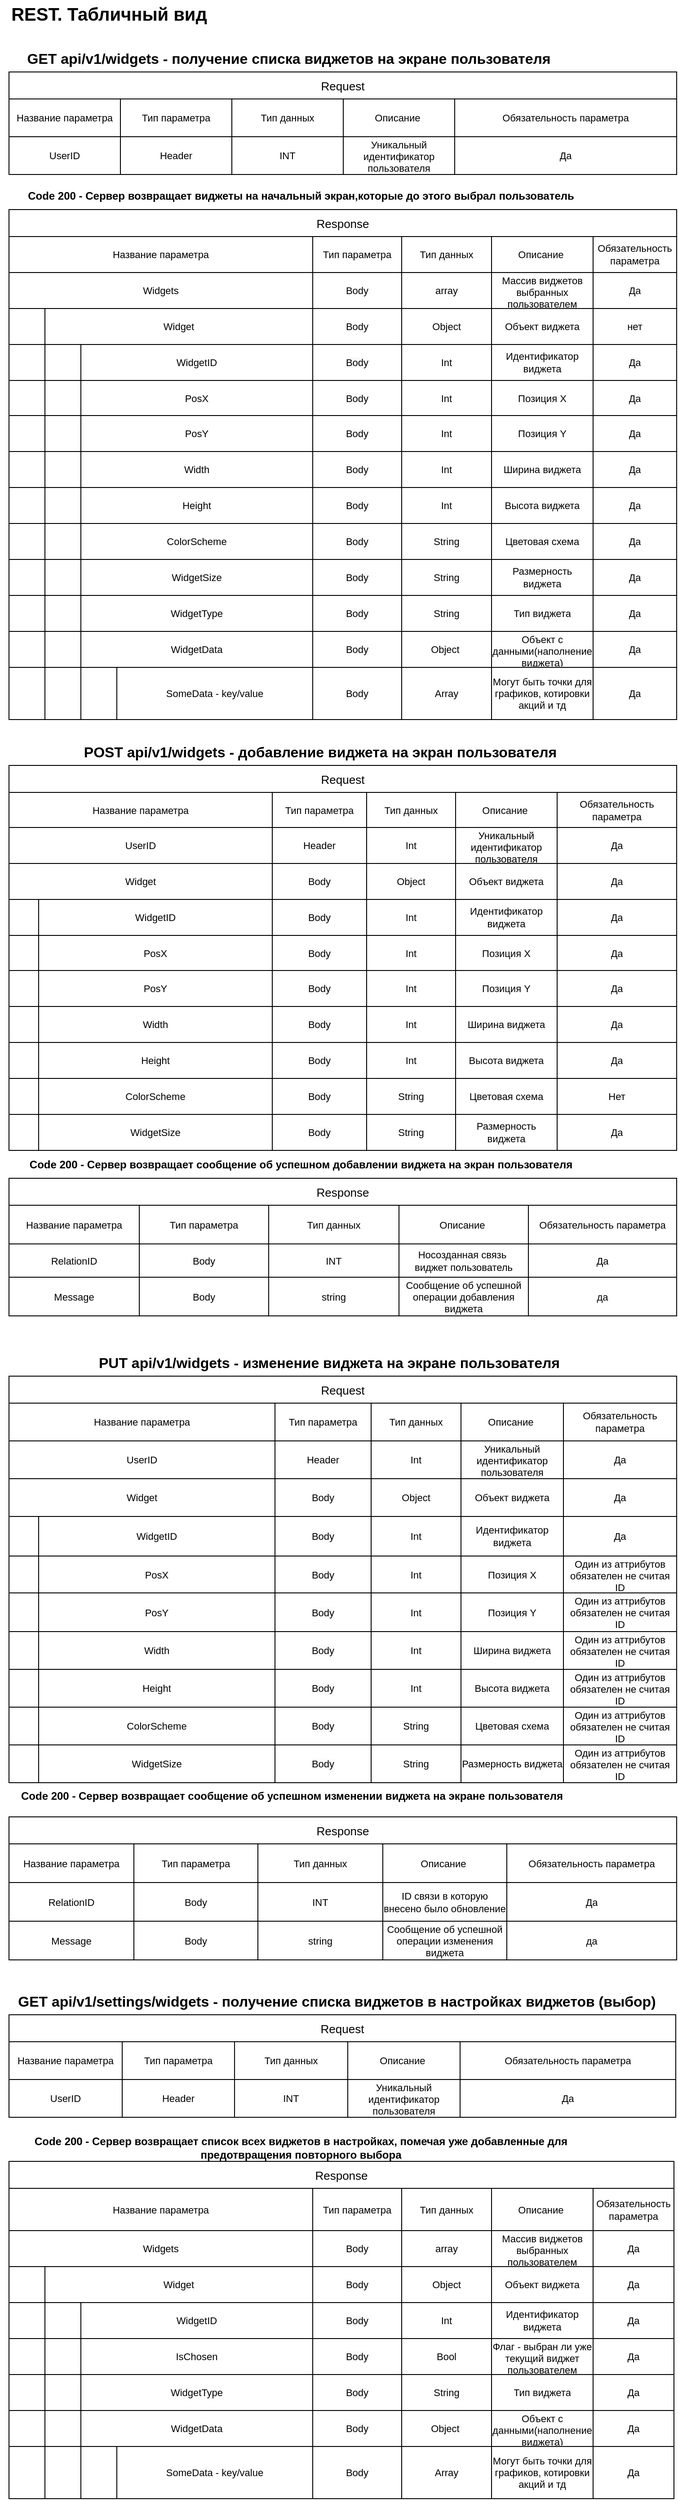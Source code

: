 <mxfile version="25.0.3">
  <diagram name="Страница — 2" id="Ls_4wtkj4ziXYjKL1UNE">
    <mxGraphModel dx="1010" dy="681" grid="1" gridSize="10" guides="1" tooltips="1" connect="1" arrows="1" fold="1" page="1" pageScale="1" pageWidth="827" pageHeight="1169" math="0" shadow="0">
      <root>
        <mxCell id="0" />
        <mxCell id="1" parent="0" />
        <mxCell id="19A2JIq1I3HUeKP-T1hk-3" value="GET api/v1/widgets - получение списка виджетов на экране пользователя" style="text;html=1;align=center;verticalAlign=middle;whiteSpace=wrap;rounded=0;fontStyle=1;fontSize=16;" parent="1" vertex="1">
          <mxGeometry x="37" y="70" width="623" height="30" as="geometry" />
        </mxCell>
        <mxCell id="19A2JIq1I3HUeKP-T1hk-98" value="Request" style="shape=table;startSize=30;container=1;collapsible=0;childLayout=tableLayout;strokeColor=default;fontSize=13;" parent="1" vertex="1">
          <mxGeometry x="37" y="100" width="743" height="114" as="geometry" />
        </mxCell>
        <mxCell id="19A2JIq1I3HUeKP-T1hk-115" style="shape=tableRow;horizontal=0;startSize=0;swimlaneHead=0;swimlaneBody=0;strokeColor=inherit;top=0;left=0;bottom=0;right=0;collapsible=0;dropTarget=0;fillColor=none;points=[[0,0.5],[1,0.5]];portConstraint=eastwest;fontSize=16;" parent="19A2JIq1I3HUeKP-T1hk-98" vertex="1">
          <mxGeometry y="30" width="743" height="42" as="geometry" />
        </mxCell>
        <mxCell id="19A2JIq1I3HUeKP-T1hk-116" value="Название параметра" style="shape=partialRectangle;html=1;whiteSpace=wrap;connectable=0;strokeColor=inherit;overflow=hidden;fillColor=none;top=0;left=0;bottom=0;right=0;pointerEvents=1;fontSize=11;" parent="19A2JIq1I3HUeKP-T1hk-115" vertex="1">
          <mxGeometry width="124" height="42" as="geometry">
            <mxRectangle width="124" height="42" as="alternateBounds" />
          </mxGeometry>
        </mxCell>
        <mxCell id="19A2JIq1I3HUeKP-T1hk-117" value="Тип параметра" style="shape=partialRectangle;html=1;whiteSpace=wrap;connectable=0;strokeColor=inherit;overflow=hidden;fillColor=none;top=0;left=0;bottom=0;right=0;pointerEvents=1;fontSize=11;" parent="19A2JIq1I3HUeKP-T1hk-115" vertex="1">
          <mxGeometry x="124" width="124" height="42" as="geometry">
            <mxRectangle width="124" height="42" as="alternateBounds" />
          </mxGeometry>
        </mxCell>
        <mxCell id="19A2JIq1I3HUeKP-T1hk-118" value="Тип данных" style="shape=partialRectangle;html=1;whiteSpace=wrap;connectable=0;strokeColor=inherit;overflow=hidden;fillColor=none;top=0;left=0;bottom=0;right=0;pointerEvents=1;fontSize=11;" parent="19A2JIq1I3HUeKP-T1hk-115" vertex="1">
          <mxGeometry x="248" width="124" height="42" as="geometry">
            <mxRectangle width="124" height="42" as="alternateBounds" />
          </mxGeometry>
        </mxCell>
        <mxCell id="19A2JIq1I3HUeKP-T1hk-119" value="Описание&amp;nbsp;" style="shape=partialRectangle;html=1;whiteSpace=wrap;connectable=0;strokeColor=inherit;overflow=hidden;fillColor=none;top=0;left=0;bottom=0;right=0;pointerEvents=1;fontSize=11;" parent="19A2JIq1I3HUeKP-T1hk-115" vertex="1">
          <mxGeometry x="372" width="124" height="42" as="geometry">
            <mxRectangle width="124" height="42" as="alternateBounds" />
          </mxGeometry>
        </mxCell>
        <mxCell id="19A2JIq1I3HUeKP-T1hk-124" value="Обязательность параметра" style="shape=partialRectangle;html=1;whiteSpace=wrap;connectable=0;strokeColor=inherit;overflow=hidden;fillColor=none;top=0;left=0;bottom=0;right=0;pointerEvents=1;fontSize=11;" parent="19A2JIq1I3HUeKP-T1hk-115" vertex="1">
          <mxGeometry x="496" width="247" height="42" as="geometry">
            <mxRectangle width="247" height="42" as="alternateBounds" />
          </mxGeometry>
        </mxCell>
        <mxCell id="19A2JIq1I3HUeKP-T1hk-99" value="" style="shape=tableRow;horizontal=0;startSize=0;swimlaneHead=0;swimlaneBody=0;strokeColor=inherit;top=0;left=0;bottom=0;right=0;collapsible=0;dropTarget=0;fillColor=none;points=[[0,0.5],[1,0.5]];portConstraint=eastwest;fontSize=16;" parent="19A2JIq1I3HUeKP-T1hk-98" vertex="1">
          <mxGeometry y="72" width="743" height="42" as="geometry" />
        </mxCell>
        <mxCell id="19A2JIq1I3HUeKP-T1hk-100" value="UserID" style="shape=partialRectangle;html=1;whiteSpace=wrap;connectable=0;strokeColor=inherit;overflow=hidden;fillColor=none;top=0;left=0;bottom=0;right=0;pointerEvents=1;fontSize=11;" parent="19A2JIq1I3HUeKP-T1hk-99" vertex="1">
          <mxGeometry width="124" height="42" as="geometry">
            <mxRectangle width="124" height="42" as="alternateBounds" />
          </mxGeometry>
        </mxCell>
        <mxCell id="19A2JIq1I3HUeKP-T1hk-101" value="Header" style="shape=partialRectangle;html=1;whiteSpace=wrap;connectable=0;strokeColor=inherit;overflow=hidden;fillColor=none;top=0;left=0;bottom=0;right=0;pointerEvents=1;fontSize=11;" parent="19A2JIq1I3HUeKP-T1hk-99" vertex="1">
          <mxGeometry x="124" width="124" height="42" as="geometry">
            <mxRectangle width="124" height="42" as="alternateBounds" />
          </mxGeometry>
        </mxCell>
        <mxCell id="19A2JIq1I3HUeKP-T1hk-102" value="INT" style="shape=partialRectangle;html=1;whiteSpace=wrap;connectable=0;strokeColor=inherit;overflow=hidden;fillColor=none;top=0;left=0;bottom=0;right=0;pointerEvents=1;fontSize=11;" parent="19A2JIq1I3HUeKP-T1hk-99" vertex="1">
          <mxGeometry x="248" width="124" height="42" as="geometry">
            <mxRectangle width="124" height="42" as="alternateBounds" />
          </mxGeometry>
        </mxCell>
        <mxCell id="19A2JIq1I3HUeKP-T1hk-120" value="Уникальный идентификатор пользователя" style="shape=partialRectangle;html=1;whiteSpace=wrap;connectable=0;strokeColor=inherit;overflow=hidden;fillColor=none;top=0;left=0;bottom=0;right=0;pointerEvents=1;fontSize=11;" parent="19A2JIq1I3HUeKP-T1hk-99" vertex="1">
          <mxGeometry x="372" width="124" height="42" as="geometry">
            <mxRectangle width="124" height="42" as="alternateBounds" />
          </mxGeometry>
        </mxCell>
        <mxCell id="19A2JIq1I3HUeKP-T1hk-125" value="Да" style="shape=partialRectangle;html=1;whiteSpace=wrap;connectable=0;strokeColor=inherit;overflow=hidden;fillColor=none;top=0;left=0;bottom=0;right=0;pointerEvents=1;fontSize=11;" parent="19A2JIq1I3HUeKP-T1hk-99" vertex="1">
          <mxGeometry x="496" width="247" height="42" as="geometry">
            <mxRectangle width="247" height="42" as="alternateBounds" />
          </mxGeometry>
        </mxCell>
        <mxCell id="19A2JIq1I3HUeKP-T1hk-129" value="Response" style="shape=table;startSize=30;container=1;collapsible=0;childLayout=tableLayout;strokeColor=default;fontSize=13;" parent="1" vertex="1">
          <mxGeometry x="37" y="253" width="743" height="567" as="geometry" />
        </mxCell>
        <mxCell id="19A2JIq1I3HUeKP-T1hk-130" style="shape=tableRow;horizontal=0;startSize=0;swimlaneHead=0;swimlaneBody=0;strokeColor=inherit;top=0;left=0;bottom=0;right=0;collapsible=0;dropTarget=0;fillColor=none;points=[[0,0.5],[1,0.5]];portConstraint=eastwest;fontSize=16;" parent="19A2JIq1I3HUeKP-T1hk-129" vertex="1">
          <mxGeometry y="30" width="743" height="40" as="geometry" />
        </mxCell>
        <mxCell id="19A2JIq1I3HUeKP-T1hk-248" value="Название параметра" style="shape=partialRectangle;html=1;whiteSpace=wrap;connectable=0;strokeColor=inherit;overflow=hidden;fillColor=none;top=0;left=0;bottom=0;right=0;pointerEvents=1;fontSize=11;rowspan=1;colspan=4;" parent="19A2JIq1I3HUeKP-T1hk-130" vertex="1">
          <mxGeometry width="338" height="40" as="geometry">
            <mxRectangle width="40" height="40" as="alternateBounds" />
          </mxGeometry>
        </mxCell>
        <mxCell id="19A2JIq1I3HUeKP-T1hk-165" value="Название параметра" style="shape=partialRectangle;html=1;whiteSpace=wrap;connectable=0;strokeColor=inherit;overflow=hidden;fillColor=none;top=0;left=0;bottom=0;right=0;pointerEvents=1;fontSize=11;" parent="19A2JIq1I3HUeKP-T1hk-130" vertex="1" visible="0">
          <mxGeometry x="40" width="40" height="40" as="geometry">
            <mxRectangle width="40" height="40" as="alternateBounds" />
          </mxGeometry>
        </mxCell>
        <mxCell id="19A2JIq1I3HUeKP-T1hk-160" style="shape=partialRectangle;html=1;whiteSpace=wrap;connectable=0;strokeColor=inherit;overflow=hidden;fillColor=none;top=0;left=0;bottom=0;right=0;pointerEvents=1;fontSize=11;" parent="19A2JIq1I3HUeKP-T1hk-130" vertex="1" visible="0">
          <mxGeometry x="80" width="40" height="40" as="geometry">
            <mxRectangle width="40" height="40" as="alternateBounds" />
          </mxGeometry>
        </mxCell>
        <mxCell id="19A2JIq1I3HUeKP-T1hk-131" value="Название параметра" style="shape=partialRectangle;html=1;whiteSpace=wrap;connectable=0;strokeColor=inherit;overflow=hidden;fillColor=none;top=0;left=0;bottom=0;right=0;pointerEvents=1;fontSize=11;" parent="19A2JIq1I3HUeKP-T1hk-130" vertex="1" visible="0">
          <mxGeometry x="120" width="218" height="40" as="geometry">
            <mxRectangle width="218" height="40" as="alternateBounds" />
          </mxGeometry>
        </mxCell>
        <mxCell id="19A2JIq1I3HUeKP-T1hk-132" value="Тип параметра" style="shape=partialRectangle;html=1;whiteSpace=wrap;connectable=0;strokeColor=inherit;overflow=hidden;fillColor=none;top=0;left=0;bottom=0;right=0;pointerEvents=1;fontSize=11;" parent="19A2JIq1I3HUeKP-T1hk-130" vertex="1">
          <mxGeometry x="338" width="99" height="40" as="geometry">
            <mxRectangle width="99" height="40" as="alternateBounds" />
          </mxGeometry>
        </mxCell>
        <mxCell id="19A2JIq1I3HUeKP-T1hk-133" value="Тип данных" style="shape=partialRectangle;html=1;whiteSpace=wrap;connectable=0;strokeColor=inherit;overflow=hidden;fillColor=none;top=0;left=0;bottom=0;right=0;pointerEvents=1;fontSize=11;" parent="19A2JIq1I3HUeKP-T1hk-130" vertex="1">
          <mxGeometry x="437" width="100" height="40" as="geometry">
            <mxRectangle width="100" height="40" as="alternateBounds" />
          </mxGeometry>
        </mxCell>
        <mxCell id="19A2JIq1I3HUeKP-T1hk-134" value="Описание&amp;nbsp;" style="shape=partialRectangle;html=1;whiteSpace=wrap;connectable=0;strokeColor=inherit;overflow=hidden;fillColor=none;top=0;left=0;bottom=0;right=0;pointerEvents=1;fontSize=11;" parent="19A2JIq1I3HUeKP-T1hk-130" vertex="1">
          <mxGeometry x="537" width="113" height="40" as="geometry">
            <mxRectangle width="113" height="40" as="alternateBounds" />
          </mxGeometry>
        </mxCell>
        <mxCell id="19A2JIq1I3HUeKP-T1hk-135" value="Обязательность параметра" style="shape=partialRectangle;html=1;whiteSpace=wrap;connectable=0;strokeColor=inherit;overflow=hidden;fillColor=none;top=0;left=0;bottom=0;right=0;pointerEvents=1;fontSize=11;" parent="19A2JIq1I3HUeKP-T1hk-130" vertex="1">
          <mxGeometry x="650" width="93" height="40" as="geometry">
            <mxRectangle width="93" height="40" as="alternateBounds" />
          </mxGeometry>
        </mxCell>
        <mxCell id="19A2JIq1I3HUeKP-T1hk-136" value="" style="shape=tableRow;horizontal=0;startSize=0;swimlaneHead=0;swimlaneBody=0;strokeColor=inherit;top=0;left=0;bottom=0;right=0;collapsible=0;dropTarget=0;fillColor=none;points=[[0,0.5],[1,0.5]];portConstraint=eastwest;fontSize=16;" parent="19A2JIq1I3HUeKP-T1hk-129" vertex="1">
          <mxGeometry y="70" width="743" height="40" as="geometry" />
        </mxCell>
        <mxCell id="19A2JIq1I3HUeKP-T1hk-249" value="Widgets" style="shape=partialRectangle;html=1;whiteSpace=wrap;connectable=0;strokeColor=inherit;overflow=hidden;fillColor=none;top=0;left=0;bottom=0;right=0;pointerEvents=1;fontSize=11;rowspan=1;colspan=4;" parent="19A2JIq1I3HUeKP-T1hk-136" vertex="1">
          <mxGeometry width="338" height="40" as="geometry">
            <mxRectangle width="40" height="40" as="alternateBounds" />
          </mxGeometry>
        </mxCell>
        <mxCell id="19A2JIq1I3HUeKP-T1hk-166" value="Widgets" style="shape=partialRectangle;html=1;whiteSpace=wrap;connectable=0;strokeColor=inherit;overflow=hidden;fillColor=none;top=0;left=0;bottom=0;right=0;pointerEvents=1;fontSize=11;" parent="19A2JIq1I3HUeKP-T1hk-136" vertex="1" visible="0">
          <mxGeometry x="40" width="40" height="40" as="geometry">
            <mxRectangle width="40" height="40" as="alternateBounds" />
          </mxGeometry>
        </mxCell>
        <mxCell id="19A2JIq1I3HUeKP-T1hk-161" style="shape=partialRectangle;html=1;whiteSpace=wrap;connectable=0;strokeColor=inherit;overflow=hidden;fillColor=none;top=0;left=0;bottom=0;right=0;pointerEvents=1;fontSize=11;" parent="19A2JIq1I3HUeKP-T1hk-136" vertex="1" visible="0">
          <mxGeometry x="80" width="40" height="40" as="geometry">
            <mxRectangle width="40" height="40" as="alternateBounds" />
          </mxGeometry>
        </mxCell>
        <mxCell id="19A2JIq1I3HUeKP-T1hk-137" value="Widgets" style="shape=partialRectangle;html=1;whiteSpace=wrap;connectable=0;strokeColor=inherit;overflow=hidden;fillColor=none;top=0;left=0;bottom=0;right=0;pointerEvents=1;fontSize=11;" parent="19A2JIq1I3HUeKP-T1hk-136" vertex="1" visible="0">
          <mxGeometry x="120" width="218" height="40" as="geometry">
            <mxRectangle width="218" height="40" as="alternateBounds" />
          </mxGeometry>
        </mxCell>
        <mxCell id="19A2JIq1I3HUeKP-T1hk-138" value="Body" style="shape=partialRectangle;html=1;whiteSpace=wrap;connectable=0;strokeColor=inherit;overflow=hidden;fillColor=none;top=0;left=0;bottom=0;right=0;pointerEvents=1;fontSize=11;" parent="19A2JIq1I3HUeKP-T1hk-136" vertex="1">
          <mxGeometry x="338" width="99" height="40" as="geometry">
            <mxRectangle width="99" height="40" as="alternateBounds" />
          </mxGeometry>
        </mxCell>
        <mxCell id="19A2JIq1I3HUeKP-T1hk-139" value="array" style="shape=partialRectangle;html=1;whiteSpace=wrap;connectable=0;strokeColor=inherit;overflow=hidden;fillColor=none;top=0;left=0;bottom=0;right=0;pointerEvents=1;fontSize=11;" parent="19A2JIq1I3HUeKP-T1hk-136" vertex="1">
          <mxGeometry x="437" width="100" height="40" as="geometry">
            <mxRectangle width="100" height="40" as="alternateBounds" />
          </mxGeometry>
        </mxCell>
        <mxCell id="19A2JIq1I3HUeKP-T1hk-140" value="Массив виджетов выбранных пользователем" style="shape=partialRectangle;html=1;whiteSpace=wrap;connectable=0;strokeColor=inherit;overflow=hidden;fillColor=none;top=0;left=0;bottom=0;right=0;pointerEvents=1;fontSize=11;" parent="19A2JIq1I3HUeKP-T1hk-136" vertex="1">
          <mxGeometry x="537" width="113" height="40" as="geometry">
            <mxRectangle width="113" height="40" as="alternateBounds" />
          </mxGeometry>
        </mxCell>
        <mxCell id="19A2JIq1I3HUeKP-T1hk-141" value="Да" style="shape=partialRectangle;html=1;whiteSpace=wrap;connectable=0;strokeColor=inherit;overflow=hidden;fillColor=none;top=0;left=0;bottom=0;right=0;pointerEvents=1;fontSize=11;" parent="19A2JIq1I3HUeKP-T1hk-136" vertex="1">
          <mxGeometry x="650" width="93" height="40" as="geometry">
            <mxRectangle width="93" height="40" as="alternateBounds" />
          </mxGeometry>
        </mxCell>
        <mxCell id="19A2JIq1I3HUeKP-T1hk-142" value="" style="shape=tableRow;horizontal=0;startSize=0;swimlaneHead=0;swimlaneBody=0;strokeColor=inherit;top=0;left=0;bottom=0;right=0;collapsible=0;dropTarget=0;fillColor=none;points=[[0,0.5],[1,0.5]];portConstraint=eastwest;fontSize=16;" parent="19A2JIq1I3HUeKP-T1hk-129" vertex="1">
          <mxGeometry y="110" width="743" height="40" as="geometry" />
        </mxCell>
        <mxCell id="19A2JIq1I3HUeKP-T1hk-250" style="shape=partialRectangle;html=1;whiteSpace=wrap;connectable=0;strokeColor=inherit;overflow=hidden;fillColor=none;top=0;left=0;bottom=0;right=0;pointerEvents=1;fontSize=11;" parent="19A2JIq1I3HUeKP-T1hk-142" vertex="1">
          <mxGeometry width="40" height="40" as="geometry">
            <mxRectangle width="40" height="40" as="alternateBounds" />
          </mxGeometry>
        </mxCell>
        <mxCell id="19A2JIq1I3HUeKP-T1hk-167" value="Widget" style="shape=partialRectangle;html=1;whiteSpace=wrap;connectable=0;strokeColor=inherit;overflow=hidden;fillColor=none;top=0;left=0;bottom=0;right=0;pointerEvents=1;fontSize=11;rowspan=1;colspan=3;" parent="19A2JIq1I3HUeKP-T1hk-142" vertex="1">
          <mxGeometry x="40" width="298" height="40" as="geometry">
            <mxRectangle width="40" height="40" as="alternateBounds" />
          </mxGeometry>
        </mxCell>
        <mxCell id="19A2JIq1I3HUeKP-T1hk-162" value="Widget" style="shape=partialRectangle;html=1;whiteSpace=wrap;connectable=0;strokeColor=inherit;overflow=hidden;fillColor=none;top=0;left=0;bottom=0;right=0;pointerEvents=1;fontSize=11;" parent="19A2JIq1I3HUeKP-T1hk-142" vertex="1" visible="0">
          <mxGeometry x="80" width="40" height="40" as="geometry">
            <mxRectangle width="40" height="40" as="alternateBounds" />
          </mxGeometry>
        </mxCell>
        <mxCell id="19A2JIq1I3HUeKP-T1hk-143" value="Wi" style="shape=partialRectangle;html=1;whiteSpace=wrap;connectable=0;strokeColor=inherit;overflow=hidden;fillColor=none;top=0;left=0;bottom=0;right=0;pointerEvents=1;fontSize=11;" parent="19A2JIq1I3HUeKP-T1hk-142" vertex="1" visible="0">
          <mxGeometry x="120" width="218" height="40" as="geometry">
            <mxRectangle width="218" height="40" as="alternateBounds" />
          </mxGeometry>
        </mxCell>
        <mxCell id="19A2JIq1I3HUeKP-T1hk-144" value="Body" style="shape=partialRectangle;html=1;whiteSpace=wrap;connectable=0;strokeColor=inherit;overflow=hidden;fillColor=none;top=0;left=0;bottom=0;right=0;pointerEvents=1;fontSize=11;" parent="19A2JIq1I3HUeKP-T1hk-142" vertex="1">
          <mxGeometry x="338" width="99" height="40" as="geometry">
            <mxRectangle width="99" height="40" as="alternateBounds" />
          </mxGeometry>
        </mxCell>
        <mxCell id="19A2JIq1I3HUeKP-T1hk-145" value="Object" style="shape=partialRectangle;html=1;whiteSpace=wrap;connectable=0;strokeColor=inherit;overflow=hidden;fillColor=none;top=0;left=0;bottom=0;right=0;pointerEvents=1;fontSize=11;" parent="19A2JIq1I3HUeKP-T1hk-142" vertex="1">
          <mxGeometry x="437" width="100" height="40" as="geometry">
            <mxRectangle width="100" height="40" as="alternateBounds" />
          </mxGeometry>
        </mxCell>
        <mxCell id="19A2JIq1I3HUeKP-T1hk-146" value="Объект виджета" style="shape=partialRectangle;html=1;whiteSpace=wrap;connectable=0;strokeColor=inherit;overflow=hidden;fillColor=none;top=0;left=0;bottom=0;right=0;pointerEvents=1;fontSize=11;" parent="19A2JIq1I3HUeKP-T1hk-142" vertex="1">
          <mxGeometry x="537" width="113" height="40" as="geometry">
            <mxRectangle width="113" height="40" as="alternateBounds" />
          </mxGeometry>
        </mxCell>
        <mxCell id="19A2JIq1I3HUeKP-T1hk-147" value="нет" style="shape=partialRectangle;html=1;whiteSpace=wrap;connectable=0;strokeColor=inherit;overflow=hidden;fillColor=none;top=0;left=0;bottom=0;right=0;pointerEvents=1;fontSize=11;" parent="19A2JIq1I3HUeKP-T1hk-142" vertex="1">
          <mxGeometry x="650" width="93" height="40" as="geometry">
            <mxRectangle width="93" height="40" as="alternateBounds" />
          </mxGeometry>
        </mxCell>
        <mxCell id="19A2JIq1I3HUeKP-T1hk-148" value="" style="shape=tableRow;horizontal=0;startSize=0;swimlaneHead=0;swimlaneBody=0;strokeColor=inherit;top=0;left=0;bottom=0;right=0;collapsible=0;dropTarget=0;fillColor=none;points=[[0,0.5],[1,0.5]];portConstraint=eastwest;fontSize=16;" parent="19A2JIq1I3HUeKP-T1hk-129" vertex="1">
          <mxGeometry y="150" width="743" height="40" as="geometry" />
        </mxCell>
        <mxCell id="19A2JIq1I3HUeKP-T1hk-251" style="shape=partialRectangle;html=1;whiteSpace=wrap;connectable=0;strokeColor=inherit;overflow=hidden;fillColor=none;top=0;left=0;bottom=0;right=0;pointerEvents=1;fontSize=11;" parent="19A2JIq1I3HUeKP-T1hk-148" vertex="1">
          <mxGeometry width="40" height="40" as="geometry">
            <mxRectangle width="40" height="40" as="alternateBounds" />
          </mxGeometry>
        </mxCell>
        <mxCell id="19A2JIq1I3HUeKP-T1hk-168" style="shape=partialRectangle;html=1;whiteSpace=wrap;connectable=0;strokeColor=inherit;overflow=hidden;fillColor=none;top=0;left=0;bottom=0;right=0;pointerEvents=1;fontSize=11;" parent="19A2JIq1I3HUeKP-T1hk-148" vertex="1">
          <mxGeometry x="40" width="40" height="40" as="geometry">
            <mxRectangle width="40" height="40" as="alternateBounds" />
          </mxGeometry>
        </mxCell>
        <mxCell id="19A2JIq1I3HUeKP-T1hk-163" value="WidgetID" style="shape=partialRectangle;html=1;whiteSpace=wrap;connectable=0;strokeColor=inherit;overflow=hidden;fillColor=none;top=0;left=0;bottom=0;right=0;pointerEvents=1;fontSize=11;rowspan=1;colspan=2;" parent="19A2JIq1I3HUeKP-T1hk-148" vertex="1">
          <mxGeometry x="80" width="258" height="40" as="geometry">
            <mxRectangle width="40" height="40" as="alternateBounds" />
          </mxGeometry>
        </mxCell>
        <mxCell id="19A2JIq1I3HUeKP-T1hk-149" value="WidgetID" style="shape=partialRectangle;html=1;whiteSpace=wrap;connectable=0;strokeColor=inherit;overflow=hidden;fillColor=none;top=0;left=0;bottom=0;right=0;pointerEvents=1;fontSize=11;" parent="19A2JIq1I3HUeKP-T1hk-148" vertex="1" visible="0">
          <mxGeometry x="120" width="218" height="40" as="geometry">
            <mxRectangle width="218" height="40" as="alternateBounds" />
          </mxGeometry>
        </mxCell>
        <mxCell id="19A2JIq1I3HUeKP-T1hk-150" value="&lt;span style=&quot;caret-color: rgb(0, 0, 0); color: rgb(0, 0, 0); font-family: Helvetica; font-size: 11px; font-style: normal; font-variant-caps: normal; font-weight: 400; letter-spacing: normal; orphans: auto; text-align: center; text-indent: 0px; text-transform: none; white-space: normal; widows: auto; word-spacing: 0px; -webkit-text-stroke-width: 0px; background-color: rgb(251, 251, 251); text-decoration: none; display: inline !important; float: none;&quot;&gt;Body&lt;/span&gt;" style="shape=partialRectangle;html=1;whiteSpace=wrap;connectable=0;strokeColor=inherit;overflow=hidden;fillColor=none;top=0;left=0;bottom=0;right=0;pointerEvents=1;fontSize=11;" parent="19A2JIq1I3HUeKP-T1hk-148" vertex="1">
          <mxGeometry x="338" width="99" height="40" as="geometry">
            <mxRectangle width="99" height="40" as="alternateBounds" />
          </mxGeometry>
        </mxCell>
        <mxCell id="19A2JIq1I3HUeKP-T1hk-151" value="Int" style="shape=partialRectangle;html=1;whiteSpace=wrap;connectable=0;strokeColor=inherit;overflow=hidden;fillColor=none;top=0;left=0;bottom=0;right=0;pointerEvents=1;fontSize=11;" parent="19A2JIq1I3HUeKP-T1hk-148" vertex="1">
          <mxGeometry x="437" width="100" height="40" as="geometry">
            <mxRectangle width="100" height="40" as="alternateBounds" />
          </mxGeometry>
        </mxCell>
        <mxCell id="19A2JIq1I3HUeKP-T1hk-152" value="Идентификатор виджета" style="shape=partialRectangle;html=1;whiteSpace=wrap;connectable=0;strokeColor=inherit;overflow=hidden;fillColor=none;top=0;left=0;bottom=0;right=0;pointerEvents=1;fontSize=11;" parent="19A2JIq1I3HUeKP-T1hk-148" vertex="1">
          <mxGeometry x="537" width="113" height="40" as="geometry">
            <mxRectangle width="113" height="40" as="alternateBounds" />
          </mxGeometry>
        </mxCell>
        <mxCell id="19A2JIq1I3HUeKP-T1hk-153" value="Да" style="shape=partialRectangle;html=1;whiteSpace=wrap;connectable=0;strokeColor=inherit;overflow=hidden;fillColor=none;top=0;left=0;bottom=0;right=0;pointerEvents=1;fontSize=11;" parent="19A2JIq1I3HUeKP-T1hk-148" vertex="1">
          <mxGeometry x="650" width="93" height="40" as="geometry">
            <mxRectangle width="93" height="40" as="alternateBounds" />
          </mxGeometry>
        </mxCell>
        <mxCell id="19A2JIq1I3HUeKP-T1hk-154" style="shape=tableRow;horizontal=0;startSize=0;swimlaneHead=0;swimlaneBody=0;strokeColor=inherit;top=0;left=0;bottom=0;right=0;collapsible=0;dropTarget=0;fillColor=none;points=[[0,0.5],[1,0.5]];portConstraint=eastwest;fontSize=16;" parent="19A2JIq1I3HUeKP-T1hk-129" vertex="1">
          <mxGeometry y="190" width="743" height="39" as="geometry" />
        </mxCell>
        <mxCell id="19A2JIq1I3HUeKP-T1hk-252" style="shape=partialRectangle;html=1;whiteSpace=wrap;connectable=0;strokeColor=inherit;overflow=hidden;fillColor=none;top=0;left=0;bottom=0;right=0;pointerEvents=1;fontSize=11;" parent="19A2JIq1I3HUeKP-T1hk-154" vertex="1">
          <mxGeometry width="40" height="39" as="geometry">
            <mxRectangle width="40" height="39" as="alternateBounds" />
          </mxGeometry>
        </mxCell>
        <mxCell id="19A2JIq1I3HUeKP-T1hk-169" style="shape=partialRectangle;html=1;whiteSpace=wrap;connectable=0;strokeColor=inherit;overflow=hidden;fillColor=none;top=0;left=0;bottom=0;right=0;pointerEvents=1;fontSize=11;" parent="19A2JIq1I3HUeKP-T1hk-154" vertex="1">
          <mxGeometry x="40" width="40" height="39" as="geometry">
            <mxRectangle width="40" height="39" as="alternateBounds" />
          </mxGeometry>
        </mxCell>
        <mxCell id="19A2JIq1I3HUeKP-T1hk-164" value="PosX" style="shape=partialRectangle;html=1;whiteSpace=wrap;connectable=0;strokeColor=inherit;overflow=hidden;fillColor=none;top=0;left=0;bottom=0;right=0;pointerEvents=1;fontSize=11;rowspan=1;colspan=2;" parent="19A2JIq1I3HUeKP-T1hk-154" vertex="1">
          <mxGeometry x="80" width="258" height="39" as="geometry">
            <mxRectangle width="40" height="39" as="alternateBounds" />
          </mxGeometry>
        </mxCell>
        <mxCell id="19A2JIq1I3HUeKP-T1hk-155" value="PosX" style="shape=partialRectangle;html=1;whiteSpace=wrap;connectable=0;strokeColor=inherit;overflow=hidden;fillColor=none;top=0;left=0;bottom=0;right=0;pointerEvents=1;fontSize=11;" parent="19A2JIq1I3HUeKP-T1hk-154" vertex="1" visible="0">
          <mxGeometry x="120" width="218" height="39" as="geometry">
            <mxRectangle width="218" height="39" as="alternateBounds" />
          </mxGeometry>
        </mxCell>
        <mxCell id="19A2JIq1I3HUeKP-T1hk-156" value="&lt;span style=&quot;caret-color: rgb(0, 0, 0); color: rgb(0, 0, 0); font-family: Helvetica; font-size: 11px; font-style: normal; font-variant-caps: normal; font-weight: 400; letter-spacing: normal; orphans: auto; text-align: center; text-indent: 0px; text-transform: none; white-space: normal; widows: auto; word-spacing: 0px; -webkit-text-stroke-width: 0px; background-color: rgb(251, 251, 251); text-decoration: none; display: inline !important; float: none;&quot;&gt;Body&lt;/span&gt;" style="shape=partialRectangle;html=1;whiteSpace=wrap;connectable=0;strokeColor=inherit;overflow=hidden;fillColor=none;top=0;left=0;bottom=0;right=0;pointerEvents=1;fontSize=11;" parent="19A2JIq1I3HUeKP-T1hk-154" vertex="1">
          <mxGeometry x="338" width="99" height="39" as="geometry">
            <mxRectangle width="99" height="39" as="alternateBounds" />
          </mxGeometry>
        </mxCell>
        <mxCell id="19A2JIq1I3HUeKP-T1hk-157" value="Int" style="shape=partialRectangle;html=1;whiteSpace=wrap;connectable=0;strokeColor=inherit;overflow=hidden;fillColor=none;top=0;left=0;bottom=0;right=0;pointerEvents=1;fontSize=11;" parent="19A2JIq1I3HUeKP-T1hk-154" vertex="1">
          <mxGeometry x="437" width="100" height="39" as="geometry">
            <mxRectangle width="100" height="39" as="alternateBounds" />
          </mxGeometry>
        </mxCell>
        <mxCell id="19A2JIq1I3HUeKP-T1hk-158" value="Позиция Х" style="shape=partialRectangle;html=1;whiteSpace=wrap;connectable=0;strokeColor=inherit;overflow=hidden;fillColor=none;top=0;left=0;bottom=0;right=0;pointerEvents=1;fontSize=11;" parent="19A2JIq1I3HUeKP-T1hk-154" vertex="1">
          <mxGeometry x="537" width="113" height="39" as="geometry">
            <mxRectangle width="113" height="39" as="alternateBounds" />
          </mxGeometry>
        </mxCell>
        <mxCell id="19A2JIq1I3HUeKP-T1hk-159" value="Да" style="shape=partialRectangle;html=1;whiteSpace=wrap;connectable=0;strokeColor=inherit;overflow=hidden;fillColor=none;top=0;left=0;bottom=0;right=0;pointerEvents=1;fontSize=11;" parent="19A2JIq1I3HUeKP-T1hk-154" vertex="1">
          <mxGeometry x="650" width="93" height="39" as="geometry">
            <mxRectangle width="93" height="39" as="alternateBounds" />
          </mxGeometry>
        </mxCell>
        <mxCell id="19A2JIq1I3HUeKP-T1hk-171" style="shape=tableRow;horizontal=0;startSize=0;swimlaneHead=0;swimlaneBody=0;strokeColor=inherit;top=0;left=0;bottom=0;right=0;collapsible=0;dropTarget=0;fillColor=none;points=[[0,0.5],[1,0.5]];portConstraint=eastwest;fontSize=16;" parent="19A2JIq1I3HUeKP-T1hk-129" vertex="1">
          <mxGeometry y="229" width="743" height="40" as="geometry" />
        </mxCell>
        <mxCell id="19A2JIq1I3HUeKP-T1hk-253" style="shape=partialRectangle;html=1;whiteSpace=wrap;connectable=0;strokeColor=inherit;overflow=hidden;fillColor=none;top=0;left=0;bottom=0;right=0;pointerEvents=1;fontSize=11;" parent="19A2JIq1I3HUeKP-T1hk-171" vertex="1">
          <mxGeometry width="40" height="40" as="geometry">
            <mxRectangle width="40" height="40" as="alternateBounds" />
          </mxGeometry>
        </mxCell>
        <mxCell id="19A2JIq1I3HUeKP-T1hk-172" style="shape=partialRectangle;html=1;whiteSpace=wrap;connectable=0;strokeColor=inherit;overflow=hidden;fillColor=none;top=0;left=0;bottom=0;right=0;pointerEvents=1;fontSize=11;" parent="19A2JIq1I3HUeKP-T1hk-171" vertex="1">
          <mxGeometry x="40" width="40" height="40" as="geometry">
            <mxRectangle width="40" height="40" as="alternateBounds" />
          </mxGeometry>
        </mxCell>
        <mxCell id="19A2JIq1I3HUeKP-T1hk-173" value="PosY" style="shape=partialRectangle;html=1;whiteSpace=wrap;connectable=0;strokeColor=inherit;overflow=hidden;fillColor=none;top=0;left=0;bottom=0;right=0;pointerEvents=1;fontSize=11;rowspan=1;colspan=2;" parent="19A2JIq1I3HUeKP-T1hk-171" vertex="1">
          <mxGeometry x="80" width="258" height="40" as="geometry">
            <mxRectangle width="40" height="40" as="alternateBounds" />
          </mxGeometry>
        </mxCell>
        <mxCell id="19A2JIq1I3HUeKP-T1hk-174" value="PosY" style="shape=partialRectangle;html=1;whiteSpace=wrap;connectable=0;strokeColor=inherit;overflow=hidden;fillColor=none;top=0;left=0;bottom=0;right=0;pointerEvents=1;fontSize=11;" parent="19A2JIq1I3HUeKP-T1hk-171" vertex="1" visible="0">
          <mxGeometry x="120" width="218" height="40" as="geometry">
            <mxRectangle width="218" height="40" as="alternateBounds" />
          </mxGeometry>
        </mxCell>
        <mxCell id="19A2JIq1I3HUeKP-T1hk-175" value="&lt;span style=&quot;caret-color: rgb(0, 0, 0); color: rgb(0, 0, 0); font-family: Helvetica; font-size: 11px; font-style: normal; font-variant-caps: normal; font-weight: 400; letter-spacing: normal; orphans: auto; text-align: center; text-indent: 0px; text-transform: none; white-space: normal; widows: auto; word-spacing: 0px; -webkit-text-stroke-width: 0px; background-color: rgb(251, 251, 251); text-decoration: none; display: inline !important; float: none;&quot;&gt;Body&lt;/span&gt;" style="shape=partialRectangle;html=1;whiteSpace=wrap;connectable=0;strokeColor=inherit;overflow=hidden;fillColor=none;top=0;left=0;bottom=0;right=0;pointerEvents=1;fontSize=11;" parent="19A2JIq1I3HUeKP-T1hk-171" vertex="1">
          <mxGeometry x="338" width="99" height="40" as="geometry">
            <mxRectangle width="99" height="40" as="alternateBounds" />
          </mxGeometry>
        </mxCell>
        <mxCell id="19A2JIq1I3HUeKP-T1hk-176" value="Int" style="shape=partialRectangle;html=1;whiteSpace=wrap;connectable=0;strokeColor=inherit;overflow=hidden;fillColor=none;top=0;left=0;bottom=0;right=0;pointerEvents=1;fontSize=11;" parent="19A2JIq1I3HUeKP-T1hk-171" vertex="1">
          <mxGeometry x="437" width="100" height="40" as="geometry">
            <mxRectangle width="100" height="40" as="alternateBounds" />
          </mxGeometry>
        </mxCell>
        <mxCell id="19A2JIq1I3HUeKP-T1hk-177" value="Позиция Y" style="shape=partialRectangle;html=1;whiteSpace=wrap;connectable=0;strokeColor=inherit;overflow=hidden;fillColor=none;top=0;left=0;bottom=0;right=0;pointerEvents=1;fontSize=11;" parent="19A2JIq1I3HUeKP-T1hk-171" vertex="1">
          <mxGeometry x="537" width="113" height="40" as="geometry">
            <mxRectangle width="113" height="40" as="alternateBounds" />
          </mxGeometry>
        </mxCell>
        <mxCell id="19A2JIq1I3HUeKP-T1hk-178" value="Да" style="shape=partialRectangle;html=1;whiteSpace=wrap;connectable=0;strokeColor=inherit;overflow=hidden;fillColor=none;top=0;left=0;bottom=0;right=0;pointerEvents=1;fontSize=11;" parent="19A2JIq1I3HUeKP-T1hk-171" vertex="1">
          <mxGeometry x="650" width="93" height="40" as="geometry">
            <mxRectangle width="93" height="40" as="alternateBounds" />
          </mxGeometry>
        </mxCell>
        <mxCell id="19A2JIq1I3HUeKP-T1hk-179" style="shape=tableRow;horizontal=0;startSize=0;swimlaneHead=0;swimlaneBody=0;strokeColor=inherit;top=0;left=0;bottom=0;right=0;collapsible=0;dropTarget=0;fillColor=none;points=[[0,0.5],[1,0.5]];portConstraint=eastwest;fontSize=16;" parent="19A2JIq1I3HUeKP-T1hk-129" vertex="1">
          <mxGeometry y="269" width="743" height="40" as="geometry" />
        </mxCell>
        <mxCell id="19A2JIq1I3HUeKP-T1hk-254" style="shape=partialRectangle;html=1;whiteSpace=wrap;connectable=0;strokeColor=inherit;overflow=hidden;fillColor=none;top=0;left=0;bottom=0;right=0;pointerEvents=1;fontSize=11;" parent="19A2JIq1I3HUeKP-T1hk-179" vertex="1">
          <mxGeometry width="40" height="40" as="geometry">
            <mxRectangle width="40" height="40" as="alternateBounds" />
          </mxGeometry>
        </mxCell>
        <mxCell id="19A2JIq1I3HUeKP-T1hk-180" style="shape=partialRectangle;html=1;whiteSpace=wrap;connectable=0;strokeColor=inherit;overflow=hidden;fillColor=none;top=0;left=0;bottom=0;right=0;pointerEvents=1;fontSize=11;" parent="19A2JIq1I3HUeKP-T1hk-179" vertex="1">
          <mxGeometry x="40" width="40" height="40" as="geometry">
            <mxRectangle width="40" height="40" as="alternateBounds" />
          </mxGeometry>
        </mxCell>
        <mxCell id="19A2JIq1I3HUeKP-T1hk-181" value="Width" style="shape=partialRectangle;html=1;whiteSpace=wrap;connectable=0;strokeColor=inherit;overflow=hidden;fillColor=none;top=0;left=0;bottom=0;right=0;pointerEvents=1;fontSize=11;rowspan=1;colspan=2;" parent="19A2JIq1I3HUeKP-T1hk-179" vertex="1">
          <mxGeometry x="80" width="258" height="40" as="geometry">
            <mxRectangle width="40" height="40" as="alternateBounds" />
          </mxGeometry>
        </mxCell>
        <mxCell id="19A2JIq1I3HUeKP-T1hk-182" value="Width" style="shape=partialRectangle;html=1;whiteSpace=wrap;connectable=0;strokeColor=inherit;overflow=hidden;fillColor=none;top=0;left=0;bottom=0;right=0;pointerEvents=1;fontSize=11;" parent="19A2JIq1I3HUeKP-T1hk-179" vertex="1" visible="0">
          <mxGeometry x="120" width="218" height="40" as="geometry">
            <mxRectangle width="218" height="40" as="alternateBounds" />
          </mxGeometry>
        </mxCell>
        <mxCell id="19A2JIq1I3HUeKP-T1hk-183" value="&lt;span style=&quot;caret-color: rgb(0, 0, 0); color: rgb(0, 0, 0); font-family: Helvetica; font-size: 11px; font-style: normal; font-variant-caps: normal; font-weight: 400; letter-spacing: normal; orphans: auto; text-align: center; text-indent: 0px; text-transform: none; white-space: normal; widows: auto; word-spacing: 0px; -webkit-text-stroke-width: 0px; background-color: rgb(251, 251, 251); text-decoration: none; display: inline !important; float: none;&quot;&gt;Body&lt;/span&gt;" style="shape=partialRectangle;html=1;whiteSpace=wrap;connectable=0;strokeColor=inherit;overflow=hidden;fillColor=none;top=0;left=0;bottom=0;right=0;pointerEvents=1;fontSize=11;" parent="19A2JIq1I3HUeKP-T1hk-179" vertex="1">
          <mxGeometry x="338" width="99" height="40" as="geometry">
            <mxRectangle width="99" height="40" as="alternateBounds" />
          </mxGeometry>
        </mxCell>
        <mxCell id="19A2JIq1I3HUeKP-T1hk-184" value="Int" style="shape=partialRectangle;html=1;whiteSpace=wrap;connectable=0;strokeColor=inherit;overflow=hidden;fillColor=none;top=0;left=0;bottom=0;right=0;pointerEvents=1;fontSize=11;" parent="19A2JIq1I3HUeKP-T1hk-179" vertex="1">
          <mxGeometry x="437" width="100" height="40" as="geometry">
            <mxRectangle width="100" height="40" as="alternateBounds" />
          </mxGeometry>
        </mxCell>
        <mxCell id="19A2JIq1I3HUeKP-T1hk-185" value="Ширина виджета" style="shape=partialRectangle;html=1;whiteSpace=wrap;connectable=0;strokeColor=inherit;overflow=hidden;fillColor=none;top=0;left=0;bottom=0;right=0;pointerEvents=1;fontSize=11;" parent="19A2JIq1I3HUeKP-T1hk-179" vertex="1">
          <mxGeometry x="537" width="113" height="40" as="geometry">
            <mxRectangle width="113" height="40" as="alternateBounds" />
          </mxGeometry>
        </mxCell>
        <mxCell id="19A2JIq1I3HUeKP-T1hk-186" value="Да" style="shape=partialRectangle;html=1;whiteSpace=wrap;connectable=0;strokeColor=inherit;overflow=hidden;fillColor=none;top=0;left=0;bottom=0;right=0;pointerEvents=1;fontSize=11;" parent="19A2JIq1I3HUeKP-T1hk-179" vertex="1">
          <mxGeometry x="650" width="93" height="40" as="geometry">
            <mxRectangle width="93" height="40" as="alternateBounds" />
          </mxGeometry>
        </mxCell>
        <mxCell id="19A2JIq1I3HUeKP-T1hk-187" style="shape=tableRow;horizontal=0;startSize=0;swimlaneHead=0;swimlaneBody=0;strokeColor=inherit;top=0;left=0;bottom=0;right=0;collapsible=0;dropTarget=0;fillColor=none;points=[[0,0.5],[1,0.5]];portConstraint=eastwest;fontSize=16;" parent="19A2JIq1I3HUeKP-T1hk-129" vertex="1">
          <mxGeometry y="309" width="743" height="40" as="geometry" />
        </mxCell>
        <mxCell id="19A2JIq1I3HUeKP-T1hk-255" style="shape=partialRectangle;html=1;whiteSpace=wrap;connectable=0;strokeColor=inherit;overflow=hidden;fillColor=none;top=0;left=0;bottom=0;right=0;pointerEvents=1;fontSize=11;" parent="19A2JIq1I3HUeKP-T1hk-187" vertex="1">
          <mxGeometry width="40" height="40" as="geometry">
            <mxRectangle width="40" height="40" as="alternateBounds" />
          </mxGeometry>
        </mxCell>
        <mxCell id="19A2JIq1I3HUeKP-T1hk-188" style="shape=partialRectangle;html=1;whiteSpace=wrap;connectable=0;strokeColor=inherit;overflow=hidden;fillColor=none;top=0;left=0;bottom=0;right=0;pointerEvents=1;fontSize=11;" parent="19A2JIq1I3HUeKP-T1hk-187" vertex="1">
          <mxGeometry x="40" width="40" height="40" as="geometry">
            <mxRectangle width="40" height="40" as="alternateBounds" />
          </mxGeometry>
        </mxCell>
        <mxCell id="19A2JIq1I3HUeKP-T1hk-189" value="Height" style="shape=partialRectangle;html=1;whiteSpace=wrap;connectable=0;strokeColor=inherit;overflow=hidden;fillColor=none;top=0;left=0;bottom=0;right=0;pointerEvents=1;fontSize=11;rowspan=1;colspan=2;" parent="19A2JIq1I3HUeKP-T1hk-187" vertex="1">
          <mxGeometry x="80" width="258" height="40" as="geometry">
            <mxRectangle width="40" height="40" as="alternateBounds" />
          </mxGeometry>
        </mxCell>
        <mxCell id="19A2JIq1I3HUeKP-T1hk-190" value="Height" style="shape=partialRectangle;html=1;whiteSpace=wrap;connectable=0;strokeColor=inherit;overflow=hidden;fillColor=none;top=0;left=0;bottom=0;right=0;pointerEvents=1;fontSize=11;" parent="19A2JIq1I3HUeKP-T1hk-187" vertex="1" visible="0">
          <mxGeometry x="120" width="218" height="40" as="geometry">
            <mxRectangle width="218" height="40" as="alternateBounds" />
          </mxGeometry>
        </mxCell>
        <mxCell id="19A2JIq1I3HUeKP-T1hk-191" value="&lt;span style=&quot;caret-color: rgb(0, 0, 0); color: rgb(0, 0, 0); font-family: Helvetica; font-size: 11px; font-style: normal; font-variant-caps: normal; font-weight: 400; letter-spacing: normal; orphans: auto; text-align: center; text-indent: 0px; text-transform: none; white-space: normal; widows: auto; word-spacing: 0px; -webkit-text-stroke-width: 0px; background-color: rgb(251, 251, 251); text-decoration: none; display: inline !important; float: none;&quot;&gt;Body&lt;/span&gt;" style="shape=partialRectangle;html=1;whiteSpace=wrap;connectable=0;strokeColor=inherit;overflow=hidden;fillColor=none;top=0;left=0;bottom=0;right=0;pointerEvents=1;fontSize=11;" parent="19A2JIq1I3HUeKP-T1hk-187" vertex="1">
          <mxGeometry x="338" width="99" height="40" as="geometry">
            <mxRectangle width="99" height="40" as="alternateBounds" />
          </mxGeometry>
        </mxCell>
        <mxCell id="19A2JIq1I3HUeKP-T1hk-192" value="Int" style="shape=partialRectangle;html=1;whiteSpace=wrap;connectable=0;strokeColor=inherit;overflow=hidden;fillColor=none;top=0;left=0;bottom=0;right=0;pointerEvents=1;fontSize=11;" parent="19A2JIq1I3HUeKP-T1hk-187" vertex="1">
          <mxGeometry x="437" width="100" height="40" as="geometry">
            <mxRectangle width="100" height="40" as="alternateBounds" />
          </mxGeometry>
        </mxCell>
        <mxCell id="19A2JIq1I3HUeKP-T1hk-193" value="Высота виджета" style="shape=partialRectangle;html=1;whiteSpace=wrap;connectable=0;strokeColor=inherit;overflow=hidden;fillColor=none;top=0;left=0;bottom=0;right=0;pointerEvents=1;fontSize=11;" parent="19A2JIq1I3HUeKP-T1hk-187" vertex="1">
          <mxGeometry x="537" width="113" height="40" as="geometry">
            <mxRectangle width="113" height="40" as="alternateBounds" />
          </mxGeometry>
        </mxCell>
        <mxCell id="19A2JIq1I3HUeKP-T1hk-194" value="Да" style="shape=partialRectangle;html=1;whiteSpace=wrap;connectable=0;strokeColor=inherit;overflow=hidden;fillColor=none;top=0;left=0;bottom=0;right=0;pointerEvents=1;fontSize=11;" parent="19A2JIq1I3HUeKP-T1hk-187" vertex="1">
          <mxGeometry x="650" width="93" height="40" as="geometry">
            <mxRectangle width="93" height="40" as="alternateBounds" />
          </mxGeometry>
        </mxCell>
        <mxCell id="19A2JIq1I3HUeKP-T1hk-195" style="shape=tableRow;horizontal=0;startSize=0;swimlaneHead=0;swimlaneBody=0;strokeColor=inherit;top=0;left=0;bottom=0;right=0;collapsible=0;dropTarget=0;fillColor=none;points=[[0,0.5],[1,0.5]];portConstraint=eastwest;fontSize=16;" parent="19A2JIq1I3HUeKP-T1hk-129" vertex="1">
          <mxGeometry y="349" width="743" height="40" as="geometry" />
        </mxCell>
        <mxCell id="19A2JIq1I3HUeKP-T1hk-256" style="shape=partialRectangle;html=1;whiteSpace=wrap;connectable=0;strokeColor=inherit;overflow=hidden;fillColor=none;top=0;left=0;bottom=0;right=0;pointerEvents=1;fontSize=11;" parent="19A2JIq1I3HUeKP-T1hk-195" vertex="1">
          <mxGeometry width="40" height="40" as="geometry">
            <mxRectangle width="40" height="40" as="alternateBounds" />
          </mxGeometry>
        </mxCell>
        <mxCell id="19A2JIq1I3HUeKP-T1hk-196" style="shape=partialRectangle;html=1;whiteSpace=wrap;connectable=0;strokeColor=inherit;overflow=hidden;fillColor=none;top=0;left=0;bottom=0;right=0;pointerEvents=1;fontSize=11;" parent="19A2JIq1I3HUeKP-T1hk-195" vertex="1">
          <mxGeometry x="40" width="40" height="40" as="geometry">
            <mxRectangle width="40" height="40" as="alternateBounds" />
          </mxGeometry>
        </mxCell>
        <mxCell id="19A2JIq1I3HUeKP-T1hk-197" value="ColorScheme" style="shape=partialRectangle;html=1;whiteSpace=wrap;connectable=0;strokeColor=inherit;overflow=hidden;fillColor=none;top=0;left=0;bottom=0;right=0;pointerEvents=1;fontSize=11;rowspan=1;colspan=2;" parent="19A2JIq1I3HUeKP-T1hk-195" vertex="1">
          <mxGeometry x="80" width="258" height="40" as="geometry">
            <mxRectangle width="40" height="40" as="alternateBounds" />
          </mxGeometry>
        </mxCell>
        <mxCell id="19A2JIq1I3HUeKP-T1hk-198" value="ColorScheme" style="shape=partialRectangle;html=1;whiteSpace=wrap;connectable=0;strokeColor=inherit;overflow=hidden;fillColor=none;top=0;left=0;bottom=0;right=0;pointerEvents=1;fontSize=11;" parent="19A2JIq1I3HUeKP-T1hk-195" vertex="1" visible="0">
          <mxGeometry x="120" width="218" height="40" as="geometry">
            <mxRectangle width="218" height="40" as="alternateBounds" />
          </mxGeometry>
        </mxCell>
        <mxCell id="19A2JIq1I3HUeKP-T1hk-199" value="&lt;span style=&quot;caret-color: rgb(0, 0, 0); color: rgb(0, 0, 0); font-family: Helvetica; font-size: 11px; font-style: normal; font-variant-caps: normal; font-weight: 400; letter-spacing: normal; orphans: auto; text-align: center; text-indent: 0px; text-transform: none; white-space: normal; widows: auto; word-spacing: 0px; -webkit-text-stroke-width: 0px; background-color: rgb(251, 251, 251); text-decoration: none; display: inline !important; float: none;&quot;&gt;Body&lt;/span&gt;" style="shape=partialRectangle;html=1;whiteSpace=wrap;connectable=0;strokeColor=inherit;overflow=hidden;fillColor=none;top=0;left=0;bottom=0;right=0;pointerEvents=1;fontSize=11;" parent="19A2JIq1I3HUeKP-T1hk-195" vertex="1">
          <mxGeometry x="338" width="99" height="40" as="geometry">
            <mxRectangle width="99" height="40" as="alternateBounds" />
          </mxGeometry>
        </mxCell>
        <mxCell id="19A2JIq1I3HUeKP-T1hk-200" value="String" style="shape=partialRectangle;html=1;whiteSpace=wrap;connectable=0;strokeColor=inherit;overflow=hidden;fillColor=none;top=0;left=0;bottom=0;right=0;pointerEvents=1;fontSize=11;" parent="19A2JIq1I3HUeKP-T1hk-195" vertex="1">
          <mxGeometry x="437" width="100" height="40" as="geometry">
            <mxRectangle width="100" height="40" as="alternateBounds" />
          </mxGeometry>
        </mxCell>
        <mxCell id="19A2JIq1I3HUeKP-T1hk-201" value="Цветовая схема" style="shape=partialRectangle;html=1;whiteSpace=wrap;connectable=0;strokeColor=inherit;overflow=hidden;fillColor=none;top=0;left=0;bottom=0;right=0;pointerEvents=1;fontSize=11;" parent="19A2JIq1I3HUeKP-T1hk-195" vertex="1">
          <mxGeometry x="537" width="113" height="40" as="geometry">
            <mxRectangle width="113" height="40" as="alternateBounds" />
          </mxGeometry>
        </mxCell>
        <mxCell id="19A2JIq1I3HUeKP-T1hk-202" value="Да" style="shape=partialRectangle;html=1;whiteSpace=wrap;connectable=0;strokeColor=inherit;overflow=hidden;fillColor=none;top=0;left=0;bottom=0;right=0;pointerEvents=1;fontSize=11;" parent="19A2JIq1I3HUeKP-T1hk-195" vertex="1">
          <mxGeometry x="650" width="93" height="40" as="geometry">
            <mxRectangle width="93" height="40" as="alternateBounds" />
          </mxGeometry>
        </mxCell>
        <mxCell id="19A2JIq1I3HUeKP-T1hk-203" style="shape=tableRow;horizontal=0;startSize=0;swimlaneHead=0;swimlaneBody=0;strokeColor=inherit;top=0;left=0;bottom=0;right=0;collapsible=0;dropTarget=0;fillColor=none;points=[[0,0.5],[1,0.5]];portConstraint=eastwest;fontSize=16;" parent="19A2JIq1I3HUeKP-T1hk-129" vertex="1">
          <mxGeometry y="389" width="743" height="40" as="geometry" />
        </mxCell>
        <mxCell id="19A2JIq1I3HUeKP-T1hk-257" style="shape=partialRectangle;html=1;whiteSpace=wrap;connectable=0;strokeColor=inherit;overflow=hidden;fillColor=none;top=0;left=0;bottom=0;right=0;pointerEvents=1;fontSize=11;" parent="19A2JIq1I3HUeKP-T1hk-203" vertex="1">
          <mxGeometry width="40" height="40" as="geometry">
            <mxRectangle width="40" height="40" as="alternateBounds" />
          </mxGeometry>
        </mxCell>
        <mxCell id="19A2JIq1I3HUeKP-T1hk-204" style="shape=partialRectangle;html=1;whiteSpace=wrap;connectable=0;strokeColor=inherit;overflow=hidden;fillColor=none;top=0;left=0;bottom=0;right=0;pointerEvents=1;fontSize=11;" parent="19A2JIq1I3HUeKP-T1hk-203" vertex="1">
          <mxGeometry x="40" width="40" height="40" as="geometry">
            <mxRectangle width="40" height="40" as="alternateBounds" />
          </mxGeometry>
        </mxCell>
        <mxCell id="19A2JIq1I3HUeKP-T1hk-205" value="WidgetSize" style="shape=partialRectangle;html=1;whiteSpace=wrap;connectable=0;strokeColor=inherit;overflow=hidden;fillColor=none;top=0;left=0;bottom=0;right=0;pointerEvents=1;fontSize=11;rowspan=1;colspan=2;" parent="19A2JIq1I3HUeKP-T1hk-203" vertex="1">
          <mxGeometry x="80" width="258" height="40" as="geometry">
            <mxRectangle width="40" height="40" as="alternateBounds" />
          </mxGeometry>
        </mxCell>
        <mxCell id="19A2JIq1I3HUeKP-T1hk-206" value="WidgetSize" style="shape=partialRectangle;html=1;whiteSpace=wrap;connectable=0;strokeColor=inherit;overflow=hidden;fillColor=none;top=0;left=0;bottom=0;right=0;pointerEvents=1;fontSize=11;" parent="19A2JIq1I3HUeKP-T1hk-203" vertex="1" visible="0">
          <mxGeometry x="120" width="218" height="40" as="geometry">
            <mxRectangle width="218" height="40" as="alternateBounds" />
          </mxGeometry>
        </mxCell>
        <mxCell id="19A2JIq1I3HUeKP-T1hk-207" value="&lt;span style=&quot;caret-color: rgb(0, 0, 0); color: rgb(0, 0, 0); font-family: Helvetica; font-size: 11px; font-style: normal; font-variant-caps: normal; font-weight: 400; letter-spacing: normal; orphans: auto; text-align: center; text-indent: 0px; text-transform: none; white-space: normal; widows: auto; word-spacing: 0px; -webkit-text-stroke-width: 0px; background-color: rgb(251, 251, 251); text-decoration: none; display: inline !important; float: none;&quot;&gt;Body&lt;/span&gt;" style="shape=partialRectangle;html=1;whiteSpace=wrap;connectable=0;strokeColor=inherit;overflow=hidden;fillColor=none;top=0;left=0;bottom=0;right=0;pointerEvents=1;fontSize=11;" parent="19A2JIq1I3HUeKP-T1hk-203" vertex="1">
          <mxGeometry x="338" width="99" height="40" as="geometry">
            <mxRectangle width="99" height="40" as="alternateBounds" />
          </mxGeometry>
        </mxCell>
        <mxCell id="19A2JIq1I3HUeKP-T1hk-208" value="String" style="shape=partialRectangle;html=1;whiteSpace=wrap;connectable=0;strokeColor=inherit;overflow=hidden;fillColor=none;top=0;left=0;bottom=0;right=0;pointerEvents=1;fontSize=11;" parent="19A2JIq1I3HUeKP-T1hk-203" vertex="1">
          <mxGeometry x="437" width="100" height="40" as="geometry">
            <mxRectangle width="100" height="40" as="alternateBounds" />
          </mxGeometry>
        </mxCell>
        <mxCell id="19A2JIq1I3HUeKP-T1hk-209" value="Размерность виджета" style="shape=partialRectangle;html=1;whiteSpace=wrap;connectable=0;strokeColor=inherit;overflow=hidden;fillColor=none;top=0;left=0;bottom=0;right=0;pointerEvents=1;fontSize=11;" parent="19A2JIq1I3HUeKP-T1hk-203" vertex="1">
          <mxGeometry x="537" width="113" height="40" as="geometry">
            <mxRectangle width="113" height="40" as="alternateBounds" />
          </mxGeometry>
        </mxCell>
        <mxCell id="19A2JIq1I3HUeKP-T1hk-210" value="Да" style="shape=partialRectangle;html=1;whiteSpace=wrap;connectable=0;strokeColor=inherit;overflow=hidden;fillColor=none;top=0;left=0;bottom=0;right=0;pointerEvents=1;fontSize=11;" parent="19A2JIq1I3HUeKP-T1hk-203" vertex="1">
          <mxGeometry x="650" width="93" height="40" as="geometry">
            <mxRectangle width="93" height="40" as="alternateBounds" />
          </mxGeometry>
        </mxCell>
        <mxCell id="19A2JIq1I3HUeKP-T1hk-211" style="shape=tableRow;horizontal=0;startSize=0;swimlaneHead=0;swimlaneBody=0;strokeColor=inherit;top=0;left=0;bottom=0;right=0;collapsible=0;dropTarget=0;fillColor=none;points=[[0,0.5],[1,0.5]];portConstraint=eastwest;fontSize=16;" parent="19A2JIq1I3HUeKP-T1hk-129" vertex="1">
          <mxGeometry y="429" width="743" height="40" as="geometry" />
        </mxCell>
        <mxCell id="19A2JIq1I3HUeKP-T1hk-258" style="shape=partialRectangle;html=1;whiteSpace=wrap;connectable=0;strokeColor=inherit;overflow=hidden;fillColor=none;top=0;left=0;bottom=0;right=0;pointerEvents=1;fontSize=11;" parent="19A2JIq1I3HUeKP-T1hk-211" vertex="1">
          <mxGeometry width="40" height="40" as="geometry">
            <mxRectangle width="40" height="40" as="alternateBounds" />
          </mxGeometry>
        </mxCell>
        <mxCell id="19A2JIq1I3HUeKP-T1hk-212" style="shape=partialRectangle;html=1;whiteSpace=wrap;connectable=0;strokeColor=inherit;overflow=hidden;fillColor=none;top=0;left=0;bottom=0;right=0;pointerEvents=1;fontSize=11;" parent="19A2JIq1I3HUeKP-T1hk-211" vertex="1">
          <mxGeometry x="40" width="40" height="40" as="geometry">
            <mxRectangle width="40" height="40" as="alternateBounds" />
          </mxGeometry>
        </mxCell>
        <mxCell id="19A2JIq1I3HUeKP-T1hk-213" value="WidgetType" style="shape=partialRectangle;html=1;whiteSpace=wrap;connectable=0;strokeColor=inherit;overflow=hidden;fillColor=none;top=0;left=0;bottom=0;right=0;pointerEvents=1;fontSize=11;rowspan=1;colspan=2;" parent="19A2JIq1I3HUeKP-T1hk-211" vertex="1">
          <mxGeometry x="80" width="258" height="40" as="geometry">
            <mxRectangle width="40" height="40" as="alternateBounds" />
          </mxGeometry>
        </mxCell>
        <mxCell id="19A2JIq1I3HUeKP-T1hk-214" value="WidgetType" style="shape=partialRectangle;html=1;whiteSpace=wrap;connectable=0;strokeColor=inherit;overflow=hidden;fillColor=none;top=0;left=0;bottom=0;right=0;pointerEvents=1;fontSize=11;" parent="19A2JIq1I3HUeKP-T1hk-211" vertex="1" visible="0">
          <mxGeometry x="120" width="218" height="40" as="geometry">
            <mxRectangle width="218" height="40" as="alternateBounds" />
          </mxGeometry>
        </mxCell>
        <mxCell id="19A2JIq1I3HUeKP-T1hk-215" value="&lt;span style=&quot;caret-color: rgb(0, 0, 0); color: rgb(0, 0, 0); font-family: Helvetica; font-size: 11px; font-style: normal; font-variant-caps: normal; font-weight: 400; letter-spacing: normal; orphans: auto; text-align: center; text-indent: 0px; text-transform: none; white-space: normal; widows: auto; word-spacing: 0px; -webkit-text-stroke-width: 0px; background-color: rgb(251, 251, 251); text-decoration: none; display: inline !important; float: none;&quot;&gt;Body&lt;/span&gt;" style="shape=partialRectangle;html=1;whiteSpace=wrap;connectable=0;strokeColor=inherit;overflow=hidden;fillColor=none;top=0;left=0;bottom=0;right=0;pointerEvents=1;fontSize=11;" parent="19A2JIq1I3HUeKP-T1hk-211" vertex="1">
          <mxGeometry x="338" width="99" height="40" as="geometry">
            <mxRectangle width="99" height="40" as="alternateBounds" />
          </mxGeometry>
        </mxCell>
        <mxCell id="19A2JIq1I3HUeKP-T1hk-216" value="String" style="shape=partialRectangle;html=1;whiteSpace=wrap;connectable=0;strokeColor=inherit;overflow=hidden;fillColor=none;top=0;left=0;bottom=0;right=0;pointerEvents=1;fontSize=11;" parent="19A2JIq1I3HUeKP-T1hk-211" vertex="1">
          <mxGeometry x="437" width="100" height="40" as="geometry">
            <mxRectangle width="100" height="40" as="alternateBounds" />
          </mxGeometry>
        </mxCell>
        <mxCell id="19A2JIq1I3HUeKP-T1hk-217" value="Тип виджета" style="shape=partialRectangle;html=1;whiteSpace=wrap;connectable=0;strokeColor=inherit;overflow=hidden;fillColor=none;top=0;left=0;bottom=0;right=0;pointerEvents=1;fontSize=11;" parent="19A2JIq1I3HUeKP-T1hk-211" vertex="1">
          <mxGeometry x="537" width="113" height="40" as="geometry">
            <mxRectangle width="113" height="40" as="alternateBounds" />
          </mxGeometry>
        </mxCell>
        <mxCell id="19A2JIq1I3HUeKP-T1hk-218" value="Да" style="shape=partialRectangle;html=1;whiteSpace=wrap;connectable=0;strokeColor=inherit;overflow=hidden;fillColor=none;top=0;left=0;bottom=0;right=0;pointerEvents=1;fontSize=11;" parent="19A2JIq1I3HUeKP-T1hk-211" vertex="1">
          <mxGeometry x="650" width="93" height="40" as="geometry">
            <mxRectangle width="93" height="40" as="alternateBounds" />
          </mxGeometry>
        </mxCell>
        <mxCell id="19A2JIq1I3HUeKP-T1hk-219" style="shape=tableRow;horizontal=0;startSize=0;swimlaneHead=0;swimlaneBody=0;strokeColor=inherit;top=0;left=0;bottom=0;right=0;collapsible=0;dropTarget=0;fillColor=none;points=[[0,0.5],[1,0.5]];portConstraint=eastwest;fontSize=16;" parent="19A2JIq1I3HUeKP-T1hk-129" vertex="1">
          <mxGeometry y="469" width="743" height="40" as="geometry" />
        </mxCell>
        <mxCell id="19A2JIq1I3HUeKP-T1hk-259" style="shape=partialRectangle;html=1;whiteSpace=wrap;connectable=0;strokeColor=inherit;overflow=hidden;fillColor=none;top=0;left=0;bottom=0;right=0;pointerEvents=1;fontSize=11;" parent="19A2JIq1I3HUeKP-T1hk-219" vertex="1">
          <mxGeometry width="40" height="40" as="geometry">
            <mxRectangle width="40" height="40" as="alternateBounds" />
          </mxGeometry>
        </mxCell>
        <mxCell id="19A2JIq1I3HUeKP-T1hk-220" style="shape=partialRectangle;html=1;whiteSpace=wrap;connectable=0;strokeColor=inherit;overflow=hidden;fillColor=none;top=0;left=0;bottom=0;right=0;pointerEvents=1;fontSize=11;" parent="19A2JIq1I3HUeKP-T1hk-219" vertex="1">
          <mxGeometry x="40" width="40" height="40" as="geometry">
            <mxRectangle width="40" height="40" as="alternateBounds" />
          </mxGeometry>
        </mxCell>
        <mxCell id="19A2JIq1I3HUeKP-T1hk-221" value="WidgetData" style="shape=partialRectangle;html=1;whiteSpace=wrap;connectable=0;strokeColor=inherit;overflow=hidden;fillColor=none;top=0;left=0;bottom=0;right=0;pointerEvents=1;fontSize=11;rowspan=1;colspan=2;" parent="19A2JIq1I3HUeKP-T1hk-219" vertex="1">
          <mxGeometry x="80" width="258" height="40" as="geometry">
            <mxRectangle width="40" height="40" as="alternateBounds" />
          </mxGeometry>
        </mxCell>
        <mxCell id="19A2JIq1I3HUeKP-T1hk-222" value="WidgetData" style="shape=partialRectangle;html=1;whiteSpace=wrap;connectable=0;strokeColor=inherit;overflow=hidden;fillColor=none;top=0;left=0;bottom=0;right=0;pointerEvents=1;fontSize=11;" parent="19A2JIq1I3HUeKP-T1hk-219" vertex="1" visible="0">
          <mxGeometry x="120" width="218" height="40" as="geometry">
            <mxRectangle width="218" height="40" as="alternateBounds" />
          </mxGeometry>
        </mxCell>
        <mxCell id="19A2JIq1I3HUeKP-T1hk-223" value="&lt;span style=&quot;caret-color: rgb(0, 0, 0); color: rgb(0, 0, 0); font-family: Helvetica; font-size: 11px; font-style: normal; font-variant-caps: normal; font-weight: 400; letter-spacing: normal; orphans: auto; text-align: center; text-indent: 0px; text-transform: none; white-space: normal; widows: auto; word-spacing: 0px; -webkit-text-stroke-width: 0px; background-color: rgb(251, 251, 251); text-decoration: none; display: inline !important; float: none;&quot;&gt;Body&lt;/span&gt;" style="shape=partialRectangle;html=1;whiteSpace=wrap;connectable=0;strokeColor=inherit;overflow=hidden;fillColor=none;top=0;left=0;bottom=0;right=0;pointerEvents=1;fontSize=11;" parent="19A2JIq1I3HUeKP-T1hk-219" vertex="1">
          <mxGeometry x="338" width="99" height="40" as="geometry">
            <mxRectangle width="99" height="40" as="alternateBounds" />
          </mxGeometry>
        </mxCell>
        <mxCell id="19A2JIq1I3HUeKP-T1hk-224" value="Object&amp;nbsp;" style="shape=partialRectangle;html=1;whiteSpace=wrap;connectable=0;strokeColor=inherit;overflow=hidden;fillColor=none;top=0;left=0;bottom=0;right=0;pointerEvents=1;fontSize=11;" parent="19A2JIq1I3HUeKP-T1hk-219" vertex="1">
          <mxGeometry x="437" width="100" height="40" as="geometry">
            <mxRectangle width="100" height="40" as="alternateBounds" />
          </mxGeometry>
        </mxCell>
        <mxCell id="19A2JIq1I3HUeKP-T1hk-225" value="Объект с данными(наполнение виджета)" style="shape=partialRectangle;html=1;whiteSpace=wrap;connectable=0;strokeColor=inherit;overflow=hidden;fillColor=none;top=0;left=0;bottom=0;right=0;pointerEvents=1;fontSize=11;" parent="19A2JIq1I3HUeKP-T1hk-219" vertex="1">
          <mxGeometry x="537" width="113" height="40" as="geometry">
            <mxRectangle width="113" height="40" as="alternateBounds" />
          </mxGeometry>
        </mxCell>
        <mxCell id="19A2JIq1I3HUeKP-T1hk-226" value="Да" style="shape=partialRectangle;html=1;whiteSpace=wrap;connectable=0;strokeColor=inherit;overflow=hidden;fillColor=none;top=0;left=0;bottom=0;right=0;pointerEvents=1;fontSize=11;" parent="19A2JIq1I3HUeKP-T1hk-219" vertex="1">
          <mxGeometry x="650" width="93" height="40" as="geometry">
            <mxRectangle width="93" height="40" as="alternateBounds" />
          </mxGeometry>
        </mxCell>
        <mxCell id="19A2JIq1I3HUeKP-T1hk-227" style="shape=tableRow;horizontal=0;startSize=0;swimlaneHead=0;swimlaneBody=0;strokeColor=inherit;top=0;left=0;bottom=0;right=0;collapsible=0;dropTarget=0;fillColor=none;points=[[0,0.5],[1,0.5]];portConstraint=eastwest;fontSize=16;" parent="19A2JIq1I3HUeKP-T1hk-129" vertex="1">
          <mxGeometry y="509" width="743" height="58" as="geometry" />
        </mxCell>
        <mxCell id="19A2JIq1I3HUeKP-T1hk-260" style="shape=partialRectangle;html=1;whiteSpace=wrap;connectable=0;strokeColor=inherit;overflow=hidden;fillColor=none;top=0;left=0;bottom=0;right=0;pointerEvents=1;fontSize=11;" parent="19A2JIq1I3HUeKP-T1hk-227" vertex="1">
          <mxGeometry width="40" height="58" as="geometry">
            <mxRectangle width="40" height="58" as="alternateBounds" />
          </mxGeometry>
        </mxCell>
        <mxCell id="19A2JIq1I3HUeKP-T1hk-228" style="shape=partialRectangle;html=1;whiteSpace=wrap;connectable=0;strokeColor=inherit;overflow=hidden;fillColor=none;top=0;left=0;bottom=0;right=0;pointerEvents=1;fontSize=11;" parent="19A2JIq1I3HUeKP-T1hk-227" vertex="1">
          <mxGeometry x="40" width="40" height="58" as="geometry">
            <mxRectangle width="40" height="58" as="alternateBounds" />
          </mxGeometry>
        </mxCell>
        <mxCell id="19A2JIq1I3HUeKP-T1hk-229" style="shape=partialRectangle;html=1;whiteSpace=wrap;connectable=0;strokeColor=inherit;overflow=hidden;fillColor=none;top=0;left=0;bottom=0;right=0;pointerEvents=1;fontSize=11;" parent="19A2JIq1I3HUeKP-T1hk-227" vertex="1">
          <mxGeometry x="80" width="40" height="58" as="geometry">
            <mxRectangle width="40" height="58" as="alternateBounds" />
          </mxGeometry>
        </mxCell>
        <mxCell id="19A2JIq1I3HUeKP-T1hk-230" value="SomeData - key/value" style="shape=partialRectangle;html=1;whiteSpace=wrap;connectable=1;strokeColor=inherit;overflow=hidden;fillColor=none;top=0;left=0;bottom=0;right=0;pointerEvents=1;fontSize=11;container=1;movable=1;resizable=1;rotatable=1;deletable=1;editable=1;locked=0;" parent="19A2JIq1I3HUeKP-T1hk-227" vertex="1">
          <mxGeometry x="120" width="218" height="58" as="geometry">
            <mxRectangle width="218" height="58" as="alternateBounds" />
          </mxGeometry>
        </mxCell>
        <mxCell id="19A2JIq1I3HUeKP-T1hk-231" value="&lt;span style=&quot;caret-color: rgb(0, 0, 0); color: rgb(0, 0, 0); font-family: Helvetica; font-size: 11px; font-style: normal; font-variant-caps: normal; font-weight: 400; letter-spacing: normal; orphans: auto; text-align: center; text-indent: 0px; text-transform: none; white-space: normal; widows: auto; word-spacing: 0px; -webkit-text-stroke-width: 0px; background-color: rgb(251, 251, 251); text-decoration: none; display: inline !important; float: none;&quot;&gt;Body&lt;/span&gt;" style="shape=partialRectangle;html=1;whiteSpace=wrap;connectable=0;strokeColor=inherit;overflow=hidden;fillColor=none;top=0;left=0;bottom=0;right=0;pointerEvents=1;fontSize=11;" parent="19A2JIq1I3HUeKP-T1hk-227" vertex="1">
          <mxGeometry x="338" width="99" height="58" as="geometry">
            <mxRectangle width="99" height="58" as="alternateBounds" />
          </mxGeometry>
        </mxCell>
        <mxCell id="19A2JIq1I3HUeKP-T1hk-232" value="Array" style="shape=partialRectangle;html=1;whiteSpace=wrap;connectable=0;strokeColor=inherit;overflow=hidden;fillColor=none;top=0;left=0;bottom=0;right=0;pointerEvents=1;fontSize=11;" parent="19A2JIq1I3HUeKP-T1hk-227" vertex="1">
          <mxGeometry x="437" width="100" height="58" as="geometry">
            <mxRectangle width="100" height="58" as="alternateBounds" />
          </mxGeometry>
        </mxCell>
        <mxCell id="19A2JIq1I3HUeKP-T1hk-233" value="Могут быть точки для графиков, котировки акций и тд" style="shape=partialRectangle;html=1;whiteSpace=wrap;connectable=0;strokeColor=inherit;overflow=hidden;fillColor=none;top=0;left=0;bottom=0;right=0;pointerEvents=1;fontSize=11;" parent="19A2JIq1I3HUeKP-T1hk-227" vertex="1">
          <mxGeometry x="537" width="113" height="58" as="geometry">
            <mxRectangle width="113" height="58" as="alternateBounds" />
          </mxGeometry>
        </mxCell>
        <mxCell id="19A2JIq1I3HUeKP-T1hk-234" value="Да" style="shape=partialRectangle;html=1;whiteSpace=wrap;connectable=0;strokeColor=inherit;overflow=hidden;fillColor=none;top=0;left=0;bottom=0;right=0;pointerEvents=1;fontSize=11;" parent="19A2JIq1I3HUeKP-T1hk-227" vertex="1">
          <mxGeometry x="650" width="93" height="58" as="geometry">
            <mxRectangle width="93" height="58" as="alternateBounds" />
          </mxGeometry>
        </mxCell>
        <mxCell id="19A2JIq1I3HUeKP-T1hk-263" value="POST api/v1/widgets - добавление виджета на экран пользователя" style="text;html=1;align=center;verticalAlign=middle;whiteSpace=wrap;rounded=0;fontStyle=1;fontSize=16;" parent="1" vertex="1">
          <mxGeometry x="37" y="841" width="693" height="30" as="geometry" />
        </mxCell>
        <mxCell id="19A2JIq1I3HUeKP-T1hk-270" value="&lt;span style=&quot;caret-color: rgba(0, 0, 0, 0); color: rgba(0, 0, 0, 0); font-family: monospace; font-size: 0px; text-align: start;&quot;&gt;%3CmxGraphModel%3E%3Croot%3E%3CmxCell%20id%3D%220%22%2F%3E%3CmxCell%20id%3D%221%22%20parent%3D%220%22%2F%3E%3CmxCell%20id%3D%222%22%20value%3D%22Request%22%20style%3D%22shape%3Dtable%3BstartSize%3D30%3Bcontainer%3D1%3Bcollapsible%3D0%3BchildLayout%3DtableLayout%3BstrokeColor%3Ddefault%3BfontSize%3D13%3B%22%20vertex%3D%221%22%20parent%3D%221%22%3E%3CmxGeometry%20x%3D%22217%22%20y%3D%22510%22%20width%3D%22620%22%20height%3D%22114%22%20as%3D%22geometry%22%2F%3E%3C%2FmxCell%3E%3CmxCell%20id%3D%223%22%20style%3D%22shape%3DtableRow%3Bhorizontal%3D0%3BstartSize%3D0%3BswimlaneHead%3D0%3BswimlaneBody%3D0%3BstrokeColor%3Dinherit%3Btop%3D0%3Bleft%3D0%3Bbottom%3D0%3Bright%3D0%3Bcollapsible%3D0%3BdropTarget%3D0%3BfillColor%3Dnone%3Bpoints%3D%5B%5B0%2C0.5%5D%2C%5B1%2C0.5%5D%5D%3BportConstraint%3Deastwest%3BfontSize%3D16%3B%22%20vertex%3D%221%22%20parent%3D%222%22%3E%3CmxGeometry%20y%3D%2230%22%20width%3D%22620%22%20height%3D%2242%22%20as%3D%22geometry%22%2F%3E%3C%2FmxCell%3E%3CmxCell%20id%3D%224%22%20value%3D%22%D0%9D%D0%B0%D0%B7%D0%B2%D0%B0%D0%BD%D0%B8%D0%B5%20%D0%BF%D0%B0%D1%80%D0%B0%D0%BC%D0%B5%D1%82%D1%80%D0%B0%22%20style%3D%22shape%3DpartialRectangle%3Bhtml%3D1%3BwhiteSpace%3Dwrap%3Bconnectable%3D0%3BstrokeColor%3Dinherit%3Boverflow%3Dhidden%3BfillColor%3Dnone%3Btop%3D0%3Bleft%3D0%3Bbottom%3D0%3Bright%3D0%3BpointerEvents%3D1%3BfontSize%3D11%3B%22%20vertex%3D%221%22%20parent%3D%223%22%3E%3CmxGeometry%20width%3D%22124%22%20height%3D%2242%22%20as%3D%22geometry%22%3E%3CmxRectangle%20width%3D%22124%22%20height%3D%2242%22%20as%3D%22alternateBounds%22%2F%3E%3C%2FmxGeometry%3E%3C%2FmxCell%3E%3CmxCell%20id%3D%225%22%20value%3D%22%D0%A2%D0%B8%D0%BF%20%D0%BF%D0%B0%D1%80%D0%B0%D0%BC%D0%B5%D1%82%D1%80%D0%B0%22%20style%3D%22shape%3DpartialRectangle%3Bhtml%3D1%3BwhiteSpace%3Dwrap%3Bconnectable%3D0%3BstrokeColor%3Dinherit%3Boverflow%3Dhidden%3BfillColor%3Dnone%3Btop%3D0%3Bleft%3D0%3Bbottom%3D0%3Bright%3D0%3BpointerEvents%3D1%3BfontSize%3D11%3B%22%20vertex%3D%221%22%20parent%3D%223%22%3E%3CmxGeometry%20x%3D%22124%22%20width%3D%22124%22%20height%3D%2242%22%20as%3D%22geometry%22%3E%3CmxRectangle%20width%3D%22124%22%20height%3D%2242%22%20as%3D%22alternateBounds%22%2F%3E%3C%2FmxGeometry%3E%3C%2FmxCell%3E%3CmxCell%20id%3D%226%22%20value%3D%22%D0%A2%D0%B8%D0%BF%20%D0%B4%D0%B0%D0%BD%D0%BD%D1%8B%D1%85%22%20style%3D%22shape%3DpartialRectangle%3Bhtml%3D1%3BwhiteSpace%3Dwrap%3Bconnectable%3D0%3BstrokeColor%3Dinherit%3Boverflow%3Dhidden%3BfillColor%3Dnone%3Btop%3D0%3Bleft%3D0%3Bbottom%3D0%3Bright%3D0%3BpointerEvents%3D1%3BfontSize%3D11%3B%22%20vertex%3D%221%22%20parent%3D%223%22%3E%3CmxGeometry%20x%3D%22248%22%20width%3D%22124%22%20height%3D%2242%22%20as%3D%22geometry%22%3E%3CmxRectangle%20width%3D%22124%22%20height%3D%2242%22%20as%3D%22alternateBounds%22%2F%3E%3C%2FmxGeometry%3E%3C%2FmxCell%3E%3CmxCell%20id%3D%227%22%20value%3D%22%D0%9E%D0%BF%D0%B8%D1%81%D0%B0%D0%BD%D0%B8%D0%B5%26amp%3Bnbsp%3B%22%20style%3D%22shape%3DpartialRectangle%3Bhtml%3D1%3BwhiteSpace%3Dwrap%3Bconnectable%3D0%3BstrokeColor%3Dinherit%3Boverflow%3Dhidden%3BfillColor%3Dnone%3Btop%3D0%3Bleft%3D0%3Bbottom%3D0%3Bright%3D0%3BpointerEvents%3D1%3BfontSize%3D11%3B%22%20vertex%3D%221%22%20parent%3D%223%22%3E%3CmxGeometry%20x%3D%22372%22%20width%3D%22124%22%20height%3D%2242%22%20as%3D%22geometry%22%3E%3CmxRectangle%20width%3D%22124%22%20height%3D%2242%22%20as%3D%22alternateBounds%22%2F%3E%3C%2FmxGeometry%3E%3C%2FmxCell%3E%3CmxCell%20id%3D%228%22%20value%3D%22%D0%9E%D0%B1%D1%8F%D0%B7%D0%B0%D1%82%D0%B5%D0%BB%D1%8C%D0%BD%D0%BE%D1%81%D1%82%D1%8C%20%D0%BF%D0%B0%D1%80%D0%B0%D0%BC%D0%B5%D1%82%D1%80%D0%B0%22%20style%3D%22shape%3DpartialRectangle%3Bhtml%3D1%3BwhiteSpace%3Dwrap%3Bconnectable%3D0%3BstrokeColor%3Dinherit%3Boverflow%3Dhidden%3BfillColor%3Dnone%3Btop%3D0%3Bleft%3D0%3Bbottom%3D0%3Bright%3D0%3BpointerEvents%3D1%3BfontSize%3D11%3B%22%20vertex%3D%221%22%20parent%3D%223%22%3E%3CmxGeometry%20x%3D%22496%22%20width%3D%22124%22%20height%3D%2242%22%20as%3D%22geometry%22%3E%3CmxRectangle%20width%3D%22124%22%20height%3D%2242%22%20as%3D%22alternateBounds%22%2F%3E%3C%2FmxGeometry%3E%3C%2FmxCell%3E%3CmxCell%20id%3D%229%22%20value%3D%22%22%20style%3D%22shape%3DtableRow%3Bhorizontal%3D0%3BstartSize%3D0%3BswimlaneHead%3D0%3BswimlaneBody%3D0%3BstrokeColor%3Dinherit%3Btop%3D0%3Bleft%3D0%3Bbottom%3D0%3Bright%3D0%3Bcollapsible%3D0%3BdropTarget%3D0%3BfillColor%3Dnone%3Bpoints%3D%5B%5B0%2C0.5%5D%2C%5B1%2C0.5%5D%5D%3BportConstraint%3Deastwest%3BfontSize%3D16%3B%22%20vertex%3D%221%22%20parent%3D%222%22%3E%3CmxGeometry%20y%3D%2272%22%20width%3D%22620%22%20height%3D%2242%22%20as%3D%22geometry%22%2F%3E%3C%2FmxCell%3E%3CmxCell%20id%3D%2210%22%20value%3D%22UserID%22%20style%3D%22shape%3DpartialRectangle%3Bhtml%3D1%3BwhiteSpace%3Dwrap%3Bconnectable%3D0%3BstrokeColor%3Dinherit%3Boverflow%3Dhidden%3BfillColor%3Dnone%3Btop%3D0%3Bleft%3D0%3Bbottom%3D0%3Bright%3D0%3BpointerEvents%3D1%3BfontSize%3D11%3B%22%20vertex%3D%221%22%20parent%3D%229%22%3E%3CmxGeometry%20width%3D%22124%22%20height%3D%2242%22%20as%3D%22geometry%22%3E%3CmxRectangle%20width%3D%22124%22%20height%3D%2242%22%20as%3D%22alternateBounds%22%2F%3E%3C%2FmxGeometry%3E%3C%2FmxCell%3E%3CmxCell%20id%3D%2211%22%20value%3D%22Header%22%20style%3D%22shape%3DpartialRectangle%3Bhtml%3D1%3BwhiteSpace%3Dwrap%3Bconnectable%3D0%3BstrokeColor%3Dinherit%3Boverflow%3Dhidden%3BfillColor%3Dnone%3Btop%3D0%3Bleft%3D0%3Bbottom%3D0%3Bright%3D0%3BpointerEvents%3D1%3BfontSize%3D11%3B%22%20vertex%3D%221%22%20parent%3D%229%22%3E%3CmxGeometry%20x%3D%22124%22%20width%3D%22124%22%20height%3D%2242%22%20as%3D%22geometry%22%3E%3CmxRectangle%20width%3D%22124%22%20height%3D%2242%22%20as%3D%22alternateBounds%22%2F%3E%3C%2FmxGeometry%3E%3C%2FmxCell%3E%3CmxCell%20id%3D%2212%22%20value%3D%22INT%22%20style%3D%22shape%3DpartialRectangle%3Bhtml%3D1%3BwhiteSpace%3Dwrap%3Bconnectable%3D0%3BstrokeColor%3Dinherit%3Boverflow%3Dhidden%3BfillColor%3Dnone%3Btop%3D0%3Bleft%3D0%3Bbottom%3D0%3Bright%3D0%3BpointerEvents%3D1%3BfontSize%3D11%3B%22%20vertex%3D%221%22%20parent%3D%229%22%3E%3CmxGeometry%20x%3D%22248%22%20width%3D%22124%22%20height%3D%2242%22%20as%3D%22geometry%22%3E%3CmxRectangle%20width%3D%22124%22%20height%3D%2242%22%20as%3D%22alternateBounds%22%2F%3E%3C%2FmxGeometry%3E%3C%2FmxCell%3E%3CmxCell%20id%3D%2213%22%20value%3D%22%D0%A3%D0%BD%D0%B8%D0%BA%D0%B0%D0%BB%D1%8C%D0%BD%D1%8B%D0%B9%20%D0%B8%D0%B4%D0%B5%D0%BD%D1%82%D0%B8%D1%84%D0%B8%D0%BA%D0%B0%D1%82%D0%BE%D1%80%20%D0%BF%D0%BE%D0%BB%D1%8C%D0%B7%D0%BE%D0%B2%D0%B0%D1%82%D0%B5%D0%BB%D1%8F%22%20style%3D%22shape%3DpartialRectangle%3Bhtml%3D1%3BwhiteSpace%3Dwrap%3Bconnectable%3D0%3BstrokeColor%3Dinherit%3Boverflow%3Dhidden%3BfillColor%3Dnone%3Btop%3D0%3Bleft%3D0%3Bbottom%3D0%3Bright%3D0%3BpointerEvents%3D1%3BfontSize%3D11%3B%22%20vertex%3D%221%22%20parent%3D%229%22%3E%3CmxGeometry%20x%3D%22372%22%20width%3D%22124%22%20height%3D%2242%22%20as%3D%22geometry%22%3E%3CmxRectangle%20width%3D%22124%22%20height%3D%2242%22%20as%3D%22alternateBounds%22%2F%3E%3C%2FmxGeometry%3E%3C%2FmxCell%3E%3CmxCell%20id%3D%2214%22%20value%3D%22%D0%94%D0%B0%22%20style%3D%22shape%3DpartialRectangle%3Bhtml%3D1%3BwhiteSpace%3Dwrap%3Bconnectable%3D0%3BstrokeColor%3Dinherit%3Boverflow%3Dhidden%3BfillColor%3Dnone%3Btop%3D0%3Bleft%3D0%3Bbottom%3D0%3Bright%3D0%3BpointerEvents%3D1%3BfontSize%3D11%3B%22%20vertex%3D%221%22%20parent%3D%229%22%3E%3CmxGeometry%20x%3D%22496%22%20width%3D%22124%22%20height%3D%2242%22%20as%3D%22geometry%22%3E%3CmxRectangle%20width%3D%22124%22%20height%3D%2242%22%20as%3D%22alternateBounds%22%2F%3E%3C%2FmxGeometry%3E%3C%2FmxCell%3E%3C%2Froot%3E%3C%2FmxGraphModel%3E&lt;/span&gt;&lt;span style=&quot;caret-color: rgba(0, 0, 0, 0); color: rgba(0, 0, 0, 0); font-family: monospace; font-size: 0px; text-align: start;&quot;&gt;%3CmxGraphModel%3E%3Croot%3E%3CmxCell%20id%3D%220%22%2F%3E%3CmxCell%20id%3D%221%22%20parent%3D%220%22%2F%3E%3CmxCell%20id%3D%222%22%20value%3D%22Request%22%20style%3D%22shape%3Dtable%3BstartSize%3D30%3Bcontainer%3D1%3Bcollapsible%3D0%3BchildLayout%3DtableLayout%3BstrokeColor%3Ddefault%3BfontSize%3D13%3B%22%20vertex%3D%221%22%20parent%3D%221%22%3E%3CmxGeometry%20x%3D%22217%22%20y%3D%22510%22%20width%3D%22620%22%20height%3D%22114%22%20as%3D%22geometry%22%2F%3E%3C%2FmxCell%3E%3CmxCell%20id%3D%223%22%20style%3D%22shape%3DtableRow%3Bhorizontal%3D0%3BstartSize%3D0%3BswimlaneHead%3D0%3BswimlaneBody%3D0%3BstrokeColor%3Dinherit%3Btop%3D0%3Bleft%3D0%3Bbottom%3D0%3Bright%3D0%3Bcollapsible%3D0%3BdropTarget%3D0%3BfillColor%3Dnone%3Bpoints%3D%5B%5B0%2C0.5%5D%2C%5B1%2C0.5%5D%5D%3BportConstraint%3Deastwest%3BfontSize%3D16%3B%22%20vertex%3D%221%22%20parent%3D%222%22%3E%3CmxGeometry%20y%3D%2230%22%20width%3D%22620%22%20height%3D%2242%22%20as%3D%22geometry%22%2F%3E%3C%2FmxCell%3E%3CmxCell%20id%3D%224%22%20value%3D%22%D0%9D%D0%B0%D0%B7%D0%B2%D0%B0%D0%BD%D0%B8%D0%B5%20%D0%BF%D0%B0%D1%80%D0%B0%D0%BC%D0%B5%D1%82%D1%80%D0%B0%22%20style%3D%22shape%3DpartialRectangle%3Bhtml%3D1%3BwhiteSpace%3Dwrap%3Bconnectable%3D0%3BstrokeColor%3Dinherit%3Boverflow%3Dhidden%3BfillColor%3Dnone%3Btop%3D0%3Bleft%3D0%3Bbottom%3D0%3Bright%3D0%3BpointerEvents%3D1%3BfontSize%3D11%3B%22%20vertex%3D%221%22%20parent%3D%223%22%3E%3CmxGeometry%20width%3D%22124%22%20height%3D%2242%22%20as%3D%22geometry%22%3E%3CmxRectangle%20width%3D%22124%22%20height%3D%2242%22%20as%3D%22alternateBounds%22%2F%3E%3C%2FmxGeometry%3E%3C%2FmxCell%3E%3CmxCell%20id%3D%225%22%20value%3D%22%D0%A2%D0%B8%D0%BF%20%D0%BF%D0%B0%D1%80%D0%B0%D0%BC%D0%B5%D1%82%D1%80%D0%B0%22%20style%3D%22shape%3DpartialRectangle%3Bhtml%3D1%3BwhiteSpace%3Dwrap%3Bconnectable%3D0%3BstrokeColor%3Dinherit%3Boverflow%3Dhidden%3BfillColor%3Dnone%3Btop%3D0%3Bleft%3D0%3Bbottom%3D0%3Bright%3D0%3BpointerEvents%3D1%3BfontSize%3D11%3B%22%20vertex%3D%221%22%20parent%3D%223%22%3E%3CmxGeometry%20x%3D%22124%22%20width%3D%22124%22%20height%3D%2242%22%20as%3D%22geometry%22%3E%3CmxRectangle%20width%3D%22124%22%20height%3D%2242%22%20as%3D%22alternateBounds%22%2F%3E%3C%2FmxGeometry%3E%3C%2FmxCell%3E%3CmxCell%20id%3D%226%22%20value%3D%22%D0%A2%D0%B8%D0%BF%20%D0%B4%D0%B0%D0%BD%D0%BD%D1%8B%D1%85%22%20style%3D%22shape%3DpartialRectangle%3Bhtml%3D1%3BwhiteSpace%3Dwrap%3Bconnectable%3D0%3BstrokeColor%3Dinherit%3Boverflow%3Dhidden%3BfillColor%3Dnone%3Btop%3D0%3Bleft%3D0%3Bbottom%3D0%3Bright%3D0%3BpointerEvents%3D1%3BfontSize%3D11%3B%22%20vertex%3D%221%22%20parent%3D%223%22%3E%3CmxGeometry%20x%3D%22248%22%20width%3D%22124%22%20height%3D%2242%22%20as%3D%22geometry%22%3E%3CmxRectangle%20width%3D%22124%22%20height%3D%2242%22%20as%3D%22alternateBounds%22%2F%3E%3C%2FmxGeometry%3E%3C%2FmxCell%3E%3CmxCell%20id%3D%227%22%20value%3D%22%D0%9E%D0%BF%D0%B8%D1%81%D0%B0%D0%BD%D0%B8%D0%B5%26amp%3Bnbsp%3B%22%20style%3D%22shape%3DpartialRectangle%3Bhtml%3D1%3BwhiteSpace%3Dwrap%3Bconnectable%3D0%3BstrokeColor%3Dinherit%3Boverflow%3Dhidden%3BfillColor%3Dnone%3Btop%3D0%3Bleft%3D0%3Bbottom%3D0%3Bright%3D0%3BpointerEvents%3D1%3BfontSize%3D11%3B%22%20vertex%3D%221%22%20parent%3D%223%22%3E%3CmxGeometry%20x%3D%22372%22%20width%3D%22124%22%20height%3D%2242%22%20as%3D%22geometry%22%3E%3CmxRectangle%20width%3D%22124%22%20height%3D%2242%22%20as%3D%22alternateBounds%22%2F%3E%3C%2FmxGeometry%3E%3C%2FmxCell%3E%3CmxCell%20id%3D%228%22%20value%3D%22%D0%9E%D0%B1%D1%8F%D0%B7%D0%B0%D1%82%D0%B5%D0%BB%D1%8C%D0%BD%D0%BE%D1%81%D1%82%D1%8C%20%D0%BF%D0%B0%D1%80%D0%B0%D0%BC%D0%B5%D1%82%D1%80%D0%B0%22%20style%3D%22shape%3DpartialRectangle%3Bhtml%3D1%3BwhiteSpace%3Dwrap%3Bconnectable%3D0%3BstrokeColor%3Dinherit%3Boverflow%3Dhidden%3BfillColor%3Dnone%3Btop%3D0%3Bleft%3D0%3Bbottom%3D0%3Bright%3D0%3BpointerEvents%3D1%3BfontSize%3D11%3B%22%20vertex%3D%221%22%20parent%3D%223%22%3E%3CmxGeometry%20x%3D%22496%22%20width%3D%22124%22%20height%3D%2242%22%20as%3D%22geometry%22%3E%3CmxRectangle%20width%3D%22124%22%20height%3D%2242%22%20as%3D%22alternateBounds%22%2F%3E%3C%2FmxGeometry%3E%3C%2FmxCell%3E%3CmxCell%20id%3D%229%22%20value%3D%22%22%20style%3D%22shape%3DtableRow%3Bhorizontal%3D0%3BstartSize%3D0%3BswimlaneHead%3D0%3BswimlaneBody%3D0%3BstrokeColor%3Dinherit%3Btop%3D0%3Bleft%3D0%3Bbottom%3D0%3Bright%3D0%3Bcollapsible%3D0%3BdropTarget%3D0%3BfillColor%3Dnone%3Bpoints%3D%5B%5B0%2C0.5%5D%2C%5B1%2C0.5%5D%5D%3BportConstraint%3Deastwest%3BfontSize%3D16%3B%22%20vertex%3D%221%22%20parent%3D%222%22%3E%3CmxGeometry%20y%3D%2272%22%20width%3D%22620%22%20height%3D%2242%22%20as%3D%22geometry%22%2F%3E%3C%2FmxCell%3E%3CmxCell%20id%3D%2210%22%20value%3D%22UserID%22%20style%3D%22shape%3DpartialRectangle%3Bhtml%3D1%3BwhiteSpace%3Dwrap%3Bconnectable%3D0%3BstrokeColor%3Dinherit%3Boverflow%3Dhidden%3BfillColor%3Dnone%3Btop%3D0%3Bleft%3D0%3Bbottom%3D0%3Bright%3D0%3BpointerEvents%3D1%3BfontSize%3D11%3B%22%20vertex%3D%221%22%20parent%3D%229%22%3E%3CmxGeometry%20width%3D%22124%22%20height%3D%2242%22%20as%3D%22geometry%22%3E%3CmxRectangle%20width%3D%22124%22%20height%3D%2242%22%20as%3D%22alternateBounds%22%2F%3E%3C%2FmxGeometry%3E%3C%2FmxCell%3E%3CmxCell%20id%3D%2211%22%20value%3D%22Header%22%20style%3D%22shape%3DpartialRectangle%3Bhtml%3D1%3BwhiteSpace%3Dwrap%3Bconnectable%3D0%3BstrokeColor%3Dinherit%3Boverflow%3Dhidden%3BfillColor%3Dnone%3Btop%3D0%3Bleft%3D0%3Bbottom%3D0%3Bright%3D0%3BpointerEvents%3D1%3BfontSize%3D11%3B%22%20vertex%3D%221%22%20parent%3D%229%22%3E%3CmxGeometry%20x%3D%22124%22%20width%3D%22124%22%20height%3D%2242%22%20as%3D%22geometry%22%3E%3CmxRectangle%20width%3D%22124%22%20height%3D%2242%22%20as%3D%22alternateBounds%22%2F%3E%3C%2FmxGeometry%3E%3C%2FmxCell%3E%3CmxCell%20id%3D%2212%22%20value%3D%22INT%22%20style%3D%22shape%3DpartialRectangle%3Bhtml%3D1%3BwhiteSpace%3Dwrap%3Bconnectable%3D0%3BstrokeColor%3Dinherit%3Boverflow%3Dhidden%3BfillColor%3Dnone%3Btop%3D0%3Bleft%3D0%3Bbottom%3D0%3Bright%3D0%3BpointerEvents%3D1%3BfontSize%3D11%3B%22%20vertex%3D%221%22%20parent%3D%229%22%3E%3CmxGeometry%20x%3D%22248%22%20width%3D%22124%22%20height%3D%2242%22%20as%3D%22geometry%22%3E%3CmxRectangle%20width%3D%22124%22%20height%3D%2242%22%20as%3D%22alternateBounds%22%2F%3E%3C%2FmxGeometry%3E%3C%2FmxCell%3E%3CmxCell%20id%3D%2213%22%20value%3D%22%D0%A3%D0%BD%D0%B8%D0%BA%D0%B0%D0%BB%D1%8C%D0%BD%D1%8B%D0%B9%20%D0%B8%D0%B4%D0%B5%D0%BD%D1%82%D0%B8%D1%84%D0%B8%D0%BA%D0%B0%D1%82%D0%BE%D1%80%20%D0%BF%D0%BE%D0%BB%D1%8C%D0%B7%D0%BE%D0%B2%D0%B0%D1%82%D0%B5%D0%BB%D1%8F%22%20style%3D%22shape%3DpartialRectangle%3Bhtml%3D1%3BwhiteSpace%3Dwrap%3Bconnectable%3D0%3BstrokeColor%3Dinherit%3Boverflow%3Dhidden%3BfillColor%3Dnone%3Btop%3D0%3Bleft%3D0%3Bbottom%3D0%3Bright%3D0%3BpointerEvents%3D1%3BfontSize%3D11%3B%22%20vertex%3D%221%22%20parent%3D%229%22%3E%3CmxGeometry%20x%3D%22372%22%20width%3D%22124%22%20height%3D%2242%22%20as%3D%22geometry%22%3E%3CmxRectangle%20width%3D%22124%22%20height%3D%2242%22%20as%3D%22alternateBounds%22%2F%3E%3C%2FmxGeometry%3E%3C%2FmxCell%3E%3CmxCell%20id%3D%2214%22%20value%3D%22%D0%94%D0%B0%22%20style%3D%22shape%3DpartialRectangle%3Bhtml%3D1%3BwhiteSpace%3Dwrap%3Bconnectable%3D0%3BstrokeColor%3Dinherit%3Boverflow%3Dhidden%3BfillColor%3Dnone%3Btop%3D0%3Bleft%3D0%3Bbottom%3D0%3Bright%3D0%3BpointerEvents%3D1%3BfontSize%3D11%3B%22%20vertex%3D%221%22%20parent%3D%229%22%3E%3CmxGeometry%20x%3D%22496%22%20width%3D%22124%22%20height%3D%2242%22%20as%3D%22geometry%22%3E%3CmxRectangle%20width%3D%22124%22%20height%3D%2242%22%20as%3D%22alternateBounds%22%2F%3E%3C%2FmxGeometry%3E%3C%2FmxCell%3E%3C%2Froot%3E%3C%2FmxGraphModel%3E&lt;/span&gt;" style="text;html=1;align=center;verticalAlign=middle;resizable=0;points=[];autosize=1;strokeColor=none;fillColor=none;" parent="1" vertex="1">
          <mxGeometry x="130" y="858" width="20" height="30" as="geometry" />
        </mxCell>
        <mxCell id="19A2JIq1I3HUeKP-T1hk-284" value="Request" style="shape=table;startSize=30;container=1;collapsible=0;childLayout=tableLayout;strokeColor=default;fontSize=13;" parent="1" vertex="1">
          <mxGeometry x="37" y="871" width="743" height="428" as="geometry" />
        </mxCell>
        <mxCell id="19A2JIq1I3HUeKP-T1hk-285" style="shape=tableRow;horizontal=0;startSize=0;swimlaneHead=0;swimlaneBody=0;strokeColor=inherit;top=0;left=0;bottom=0;right=0;collapsible=0;dropTarget=0;fillColor=none;points=[[0,0.5],[1,0.5]];portConstraint=eastwest;fontSize=16;" parent="19A2JIq1I3HUeKP-T1hk-284" vertex="1">
          <mxGeometry y="30" width="743" height="39" as="geometry" />
        </mxCell>
        <mxCell id="19A2JIq1I3HUeKP-T1hk-287" value="Название параметра" style="shape=partialRectangle;html=1;whiteSpace=wrap;connectable=0;strokeColor=inherit;overflow=hidden;fillColor=none;top=0;left=0;bottom=0;right=0;pointerEvents=1;fontSize=11;rowspan=1;colspan=3;" parent="19A2JIq1I3HUeKP-T1hk-285" vertex="1">
          <mxGeometry width="293" height="39" as="geometry">
            <mxRectangle width="33" height="39" as="alternateBounds" />
          </mxGeometry>
        </mxCell>
        <mxCell id="19A2JIq1I3HUeKP-T1hk-288" style="shape=partialRectangle;html=1;whiteSpace=wrap;connectable=0;strokeColor=inherit;overflow=hidden;fillColor=none;top=0;left=0;bottom=0;right=0;pointerEvents=1;fontSize=11;" parent="19A2JIq1I3HUeKP-T1hk-285" vertex="1" visible="0">
          <mxGeometry x="33" width="20" height="39" as="geometry">
            <mxRectangle width="20" height="39" as="alternateBounds" />
          </mxGeometry>
        </mxCell>
        <mxCell id="19A2JIq1I3HUeKP-T1hk-289" value="Название параметра" style="shape=partialRectangle;html=1;whiteSpace=wrap;connectable=0;strokeColor=inherit;overflow=hidden;fillColor=none;top=0;left=0;bottom=0;right=0;pointerEvents=1;fontSize=11;" parent="19A2JIq1I3HUeKP-T1hk-285" vertex="1" visible="0">
          <mxGeometry x="53" width="240" height="39" as="geometry">
            <mxRectangle width="240" height="39" as="alternateBounds" />
          </mxGeometry>
        </mxCell>
        <mxCell id="19A2JIq1I3HUeKP-T1hk-290" value="Тип параметра" style="shape=partialRectangle;html=1;whiteSpace=wrap;connectable=0;strokeColor=inherit;overflow=hidden;fillColor=none;top=0;left=0;bottom=0;right=0;pointerEvents=1;fontSize=11;" parent="19A2JIq1I3HUeKP-T1hk-285" vertex="1">
          <mxGeometry x="293" width="105" height="39" as="geometry">
            <mxRectangle width="105" height="39" as="alternateBounds" />
          </mxGeometry>
        </mxCell>
        <mxCell id="19A2JIq1I3HUeKP-T1hk-291" value="Тип данных" style="shape=partialRectangle;html=1;whiteSpace=wrap;connectable=0;strokeColor=inherit;overflow=hidden;fillColor=none;top=0;left=0;bottom=0;right=0;pointerEvents=1;fontSize=11;" parent="19A2JIq1I3HUeKP-T1hk-285" vertex="1">
          <mxGeometry x="398" width="99" height="39" as="geometry">
            <mxRectangle width="99" height="39" as="alternateBounds" />
          </mxGeometry>
        </mxCell>
        <mxCell id="19A2JIq1I3HUeKP-T1hk-292" value="Описание&amp;nbsp;" style="shape=partialRectangle;html=1;whiteSpace=wrap;connectable=0;strokeColor=inherit;overflow=hidden;fillColor=none;top=0;left=0;bottom=0;right=0;pointerEvents=1;fontSize=11;" parent="19A2JIq1I3HUeKP-T1hk-285" vertex="1">
          <mxGeometry x="497" width="113" height="39" as="geometry">
            <mxRectangle width="113" height="39" as="alternateBounds" />
          </mxGeometry>
        </mxCell>
        <mxCell id="19A2JIq1I3HUeKP-T1hk-293" value="Обязательность параметра" style="shape=partialRectangle;html=1;whiteSpace=wrap;connectable=0;strokeColor=inherit;overflow=hidden;fillColor=none;top=0;left=0;bottom=0;right=0;pointerEvents=1;fontSize=11;" parent="19A2JIq1I3HUeKP-T1hk-285" vertex="1">
          <mxGeometry x="610" width="133" height="39" as="geometry">
            <mxRectangle width="133" height="39" as="alternateBounds" />
          </mxGeometry>
        </mxCell>
        <mxCell id="19A2JIq1I3HUeKP-T1hk-402" style="shape=tableRow;horizontal=0;startSize=0;swimlaneHead=0;swimlaneBody=0;strokeColor=inherit;top=0;left=0;bottom=0;right=0;collapsible=0;dropTarget=0;fillColor=none;points=[[0,0.5],[1,0.5]];portConstraint=eastwest;fontSize=16;" parent="19A2JIq1I3HUeKP-T1hk-284" vertex="1">
          <mxGeometry y="69" width="743" height="40" as="geometry" />
        </mxCell>
        <mxCell id="19A2JIq1I3HUeKP-T1hk-403" value="UserID" style="shape=partialRectangle;html=1;whiteSpace=wrap;connectable=0;strokeColor=inherit;overflow=hidden;fillColor=none;top=0;left=0;bottom=0;right=0;pointerEvents=1;fontSize=11;rowspan=1;colspan=3;" parent="19A2JIq1I3HUeKP-T1hk-402" vertex="1">
          <mxGeometry width="293" height="40" as="geometry">
            <mxRectangle width="33" height="40" as="alternateBounds" />
          </mxGeometry>
        </mxCell>
        <mxCell id="19A2JIq1I3HUeKP-T1hk-404" style="shape=partialRectangle;html=1;whiteSpace=wrap;connectable=0;strokeColor=inherit;overflow=hidden;fillColor=none;top=0;left=0;bottom=0;right=0;pointerEvents=1;fontSize=11;" parent="19A2JIq1I3HUeKP-T1hk-402" vertex="1" visible="0">
          <mxGeometry x="33" width="20" height="40" as="geometry">
            <mxRectangle width="20" height="40" as="alternateBounds" />
          </mxGeometry>
        </mxCell>
        <mxCell id="19A2JIq1I3HUeKP-T1hk-405" style="shape=partialRectangle;html=1;whiteSpace=wrap;connectable=0;strokeColor=inherit;overflow=hidden;fillColor=none;top=0;left=0;bottom=0;right=0;pointerEvents=1;fontSize=11;" parent="19A2JIq1I3HUeKP-T1hk-402" vertex="1" visible="0">
          <mxGeometry x="53" width="240" height="40" as="geometry">
            <mxRectangle width="240" height="40" as="alternateBounds" />
          </mxGeometry>
        </mxCell>
        <mxCell id="19A2JIq1I3HUeKP-T1hk-406" value="Header" style="shape=partialRectangle;html=1;whiteSpace=wrap;connectable=0;strokeColor=inherit;overflow=hidden;fillColor=none;top=0;left=0;bottom=0;right=0;pointerEvents=1;fontSize=11;" parent="19A2JIq1I3HUeKP-T1hk-402" vertex="1">
          <mxGeometry x="293" width="105" height="40" as="geometry">
            <mxRectangle width="105" height="40" as="alternateBounds" />
          </mxGeometry>
        </mxCell>
        <mxCell id="19A2JIq1I3HUeKP-T1hk-407" value="Int" style="shape=partialRectangle;html=1;whiteSpace=wrap;connectable=0;strokeColor=inherit;overflow=hidden;fillColor=none;top=0;left=0;bottom=0;right=0;pointerEvents=1;fontSize=11;" parent="19A2JIq1I3HUeKP-T1hk-402" vertex="1">
          <mxGeometry x="398" width="99" height="40" as="geometry">
            <mxRectangle width="99" height="40" as="alternateBounds" />
          </mxGeometry>
        </mxCell>
        <mxCell id="19A2JIq1I3HUeKP-T1hk-408" value="&lt;span style=&quot;caret-color: rgb(0, 0, 0); color: rgb(0, 0, 0); font-family: Helvetica; font-size: 11px; font-style: normal; font-variant-caps: normal; font-weight: 400; letter-spacing: normal; orphans: auto; text-align: center; text-indent: 0px; text-transform: none; white-space: normal; widows: auto; word-spacing: 0px; -webkit-text-stroke-width: 0px; background-color: rgb(251, 251, 251); text-decoration: none; display: inline !important; float: none;&quot;&gt;Уникальный идентификатор пользователя&lt;/span&gt;" style="shape=partialRectangle;html=1;whiteSpace=wrap;connectable=0;strokeColor=inherit;overflow=hidden;fillColor=none;top=0;left=0;bottom=0;right=0;pointerEvents=1;fontSize=11;" parent="19A2JIq1I3HUeKP-T1hk-402" vertex="1">
          <mxGeometry x="497" width="113" height="40" as="geometry">
            <mxRectangle width="113" height="40" as="alternateBounds" />
          </mxGeometry>
        </mxCell>
        <mxCell id="19A2JIq1I3HUeKP-T1hk-409" value="Да" style="shape=partialRectangle;html=1;whiteSpace=wrap;connectable=0;strokeColor=inherit;overflow=hidden;fillColor=none;top=0;left=0;bottom=0;right=0;pointerEvents=1;fontSize=11;" parent="19A2JIq1I3HUeKP-T1hk-402" vertex="1">
          <mxGeometry x="610" width="133" height="40" as="geometry">
            <mxRectangle width="133" height="40" as="alternateBounds" />
          </mxGeometry>
        </mxCell>
        <mxCell id="19A2JIq1I3HUeKP-T1hk-294" value="" style="shape=tableRow;horizontal=0;startSize=0;swimlaneHead=0;swimlaneBody=0;strokeColor=inherit;top=0;left=0;bottom=0;right=0;collapsible=0;dropTarget=0;fillColor=none;points=[[0,0.5],[1,0.5]];portConstraint=eastwest;fontSize=16;" parent="19A2JIq1I3HUeKP-T1hk-284" vertex="1">
          <mxGeometry y="109" width="743" height="40" as="geometry" />
        </mxCell>
        <mxCell id="19A2JIq1I3HUeKP-T1hk-296" value="Widget" style="shape=partialRectangle;html=1;whiteSpace=wrap;connectable=0;strokeColor=inherit;overflow=hidden;fillColor=none;top=0;left=0;bottom=0;right=0;pointerEvents=1;fontSize=11;rowspan=1;colspan=3;" parent="19A2JIq1I3HUeKP-T1hk-294" vertex="1">
          <mxGeometry width="293" height="40" as="geometry">
            <mxRectangle width="33" height="40" as="alternateBounds" />
          </mxGeometry>
        </mxCell>
        <mxCell id="19A2JIq1I3HUeKP-T1hk-297" style="shape=partialRectangle;html=1;whiteSpace=wrap;connectable=0;strokeColor=inherit;overflow=hidden;fillColor=none;top=0;left=0;bottom=0;right=0;pointerEvents=1;fontSize=11;" parent="19A2JIq1I3HUeKP-T1hk-294" vertex="1" visible="0">
          <mxGeometry x="33" width="20" height="40" as="geometry">
            <mxRectangle width="20" height="40" as="alternateBounds" />
          </mxGeometry>
        </mxCell>
        <mxCell id="19A2JIq1I3HUeKP-T1hk-298" value="Widgets" style="shape=partialRectangle;html=1;whiteSpace=wrap;connectable=0;strokeColor=inherit;overflow=hidden;fillColor=none;top=0;left=0;bottom=0;right=0;pointerEvents=1;fontSize=11;" parent="19A2JIq1I3HUeKP-T1hk-294" vertex="1" visible="0">
          <mxGeometry x="53" width="240" height="40" as="geometry">
            <mxRectangle width="240" height="40" as="alternateBounds" />
          </mxGeometry>
        </mxCell>
        <mxCell id="19A2JIq1I3HUeKP-T1hk-299" value="Body" style="shape=partialRectangle;html=1;whiteSpace=wrap;connectable=0;strokeColor=inherit;overflow=hidden;fillColor=none;top=0;left=0;bottom=0;right=0;pointerEvents=1;fontSize=11;" parent="19A2JIq1I3HUeKP-T1hk-294" vertex="1">
          <mxGeometry x="293" width="105" height="40" as="geometry">
            <mxRectangle width="105" height="40" as="alternateBounds" />
          </mxGeometry>
        </mxCell>
        <mxCell id="19A2JIq1I3HUeKP-T1hk-300" value="Object" style="shape=partialRectangle;html=1;whiteSpace=wrap;connectable=0;strokeColor=inherit;overflow=hidden;fillColor=none;top=0;left=0;bottom=0;right=0;pointerEvents=1;fontSize=11;" parent="19A2JIq1I3HUeKP-T1hk-294" vertex="1">
          <mxGeometry x="398" width="99" height="40" as="geometry">
            <mxRectangle width="99" height="40" as="alternateBounds" />
          </mxGeometry>
        </mxCell>
        <mxCell id="19A2JIq1I3HUeKP-T1hk-301" value="Объект виджета" style="shape=partialRectangle;html=1;whiteSpace=wrap;connectable=0;strokeColor=inherit;overflow=hidden;fillColor=none;top=0;left=0;bottom=0;right=0;pointerEvents=1;fontSize=11;" parent="19A2JIq1I3HUeKP-T1hk-294" vertex="1">
          <mxGeometry x="497" width="113" height="40" as="geometry">
            <mxRectangle width="113" height="40" as="alternateBounds" />
          </mxGeometry>
        </mxCell>
        <mxCell id="19A2JIq1I3HUeKP-T1hk-302" value="Да" style="shape=partialRectangle;html=1;whiteSpace=wrap;connectable=0;strokeColor=inherit;overflow=hidden;fillColor=none;top=0;left=0;bottom=0;right=0;pointerEvents=1;fontSize=11;" parent="19A2JIq1I3HUeKP-T1hk-294" vertex="1">
          <mxGeometry x="610" width="133" height="40" as="geometry">
            <mxRectangle width="133" height="40" as="alternateBounds" />
          </mxGeometry>
        </mxCell>
        <mxCell id="19A2JIq1I3HUeKP-T1hk-312" value="" style="shape=tableRow;horizontal=0;startSize=0;swimlaneHead=0;swimlaneBody=0;strokeColor=inherit;top=0;left=0;bottom=0;right=0;collapsible=0;dropTarget=0;fillColor=none;points=[[0,0.5],[1,0.5]];portConstraint=eastwest;fontSize=16;" parent="19A2JIq1I3HUeKP-T1hk-284" vertex="1">
          <mxGeometry y="149" width="743" height="40" as="geometry" />
        </mxCell>
        <mxCell id="19A2JIq1I3HUeKP-T1hk-314" style="shape=partialRectangle;html=1;whiteSpace=wrap;connectable=0;strokeColor=inherit;overflow=hidden;fillColor=none;top=0;left=0;bottom=0;right=0;pointerEvents=1;fontSize=11;" parent="19A2JIq1I3HUeKP-T1hk-312" vertex="1">
          <mxGeometry width="33" height="40" as="geometry">
            <mxRectangle width="33" height="40" as="alternateBounds" />
          </mxGeometry>
        </mxCell>
        <mxCell id="19A2JIq1I3HUeKP-T1hk-315" value="WidgetID" style="shape=partialRectangle;html=1;whiteSpace=wrap;connectable=0;strokeColor=inherit;overflow=hidden;fillColor=none;top=0;left=0;bottom=0;right=0;pointerEvents=1;fontSize=11;rowspan=1;colspan=2;" parent="19A2JIq1I3HUeKP-T1hk-312" vertex="1">
          <mxGeometry x="33" width="260" height="40" as="geometry">
            <mxRectangle width="20" height="40" as="alternateBounds" />
          </mxGeometry>
        </mxCell>
        <mxCell id="19A2JIq1I3HUeKP-T1hk-316" value="WidgetID" style="shape=partialRectangle;html=1;whiteSpace=wrap;connectable=0;strokeColor=inherit;overflow=hidden;fillColor=none;top=0;left=0;bottom=0;right=0;pointerEvents=1;fontSize=11;" parent="19A2JIq1I3HUeKP-T1hk-312" vertex="1" visible="0">
          <mxGeometry x="53" width="240" height="40" as="geometry">
            <mxRectangle width="240" height="40" as="alternateBounds" />
          </mxGeometry>
        </mxCell>
        <mxCell id="19A2JIq1I3HUeKP-T1hk-317" value="&lt;span style=&quot;caret-color: rgb(0, 0, 0); color: rgb(0, 0, 0); font-family: Helvetica; font-size: 11px; font-style: normal; font-variant-caps: normal; font-weight: 400; letter-spacing: normal; orphans: auto; text-align: center; text-indent: 0px; text-transform: none; white-space: normal; widows: auto; word-spacing: 0px; -webkit-text-stroke-width: 0px; background-color: rgb(251, 251, 251); text-decoration: none; display: inline !important; float: none;&quot;&gt;Body&lt;/span&gt;" style="shape=partialRectangle;html=1;whiteSpace=wrap;connectable=0;strokeColor=inherit;overflow=hidden;fillColor=none;top=0;left=0;bottom=0;right=0;pointerEvents=1;fontSize=11;" parent="19A2JIq1I3HUeKP-T1hk-312" vertex="1">
          <mxGeometry x="293" width="105" height="40" as="geometry">
            <mxRectangle width="105" height="40" as="alternateBounds" />
          </mxGeometry>
        </mxCell>
        <mxCell id="19A2JIq1I3HUeKP-T1hk-318" value="Int" style="shape=partialRectangle;html=1;whiteSpace=wrap;connectable=0;strokeColor=inherit;overflow=hidden;fillColor=none;top=0;left=0;bottom=0;right=0;pointerEvents=1;fontSize=11;" parent="19A2JIq1I3HUeKP-T1hk-312" vertex="1">
          <mxGeometry x="398" width="99" height="40" as="geometry">
            <mxRectangle width="99" height="40" as="alternateBounds" />
          </mxGeometry>
        </mxCell>
        <mxCell id="19A2JIq1I3HUeKP-T1hk-319" value="Идентификатор виджета" style="shape=partialRectangle;html=1;whiteSpace=wrap;connectable=0;strokeColor=inherit;overflow=hidden;fillColor=none;top=0;left=0;bottom=0;right=0;pointerEvents=1;fontSize=11;" parent="19A2JIq1I3HUeKP-T1hk-312" vertex="1">
          <mxGeometry x="497" width="113" height="40" as="geometry">
            <mxRectangle width="113" height="40" as="alternateBounds" />
          </mxGeometry>
        </mxCell>
        <mxCell id="19A2JIq1I3HUeKP-T1hk-320" value="Да" style="shape=partialRectangle;html=1;whiteSpace=wrap;connectable=0;strokeColor=inherit;overflow=hidden;fillColor=none;top=0;left=0;bottom=0;right=0;pointerEvents=1;fontSize=11;" parent="19A2JIq1I3HUeKP-T1hk-312" vertex="1">
          <mxGeometry x="610" width="133" height="40" as="geometry">
            <mxRectangle width="133" height="40" as="alternateBounds" />
          </mxGeometry>
        </mxCell>
        <mxCell id="19A2JIq1I3HUeKP-T1hk-321" style="shape=tableRow;horizontal=0;startSize=0;swimlaneHead=0;swimlaneBody=0;strokeColor=inherit;top=0;left=0;bottom=0;right=0;collapsible=0;dropTarget=0;fillColor=none;points=[[0,0.5],[1,0.5]];portConstraint=eastwest;fontSize=16;" parent="19A2JIq1I3HUeKP-T1hk-284" vertex="1">
          <mxGeometry y="189" width="743" height="39" as="geometry" />
        </mxCell>
        <mxCell id="19A2JIq1I3HUeKP-T1hk-323" style="shape=partialRectangle;html=1;whiteSpace=wrap;connectable=0;strokeColor=inherit;overflow=hidden;fillColor=none;top=0;left=0;bottom=0;right=0;pointerEvents=1;fontSize=11;" parent="19A2JIq1I3HUeKP-T1hk-321" vertex="1">
          <mxGeometry width="33" height="39" as="geometry">
            <mxRectangle width="33" height="39" as="alternateBounds" />
          </mxGeometry>
        </mxCell>
        <mxCell id="19A2JIq1I3HUeKP-T1hk-324" value="PosX" style="shape=partialRectangle;html=1;whiteSpace=wrap;connectable=0;strokeColor=inherit;overflow=hidden;fillColor=none;top=0;left=0;bottom=0;right=0;pointerEvents=1;fontSize=11;rowspan=1;colspan=2;" parent="19A2JIq1I3HUeKP-T1hk-321" vertex="1">
          <mxGeometry x="33" width="260" height="39" as="geometry">
            <mxRectangle width="20" height="39" as="alternateBounds" />
          </mxGeometry>
        </mxCell>
        <mxCell id="19A2JIq1I3HUeKP-T1hk-325" value="PosX" style="shape=partialRectangle;html=1;whiteSpace=wrap;connectable=0;strokeColor=inherit;overflow=hidden;fillColor=none;top=0;left=0;bottom=0;right=0;pointerEvents=1;fontSize=11;" parent="19A2JIq1I3HUeKP-T1hk-321" vertex="1" visible="0">
          <mxGeometry x="53" width="240" height="39" as="geometry">
            <mxRectangle width="240" height="39" as="alternateBounds" />
          </mxGeometry>
        </mxCell>
        <mxCell id="19A2JIq1I3HUeKP-T1hk-326" value="&lt;span style=&quot;caret-color: rgb(0, 0, 0); color: rgb(0, 0, 0); font-family: Helvetica; font-size: 11px; font-style: normal; font-variant-caps: normal; font-weight: 400; letter-spacing: normal; orphans: auto; text-align: center; text-indent: 0px; text-transform: none; white-space: normal; widows: auto; word-spacing: 0px; -webkit-text-stroke-width: 0px; background-color: rgb(251, 251, 251); text-decoration: none; display: inline !important; float: none;&quot;&gt;Body&lt;/span&gt;" style="shape=partialRectangle;html=1;whiteSpace=wrap;connectable=0;strokeColor=inherit;overflow=hidden;fillColor=none;top=0;left=0;bottom=0;right=0;pointerEvents=1;fontSize=11;" parent="19A2JIq1I3HUeKP-T1hk-321" vertex="1">
          <mxGeometry x="293" width="105" height="39" as="geometry">
            <mxRectangle width="105" height="39" as="alternateBounds" />
          </mxGeometry>
        </mxCell>
        <mxCell id="19A2JIq1I3HUeKP-T1hk-327" value="Int" style="shape=partialRectangle;html=1;whiteSpace=wrap;connectable=0;strokeColor=inherit;overflow=hidden;fillColor=none;top=0;left=0;bottom=0;right=0;pointerEvents=1;fontSize=11;" parent="19A2JIq1I3HUeKP-T1hk-321" vertex="1">
          <mxGeometry x="398" width="99" height="39" as="geometry">
            <mxRectangle width="99" height="39" as="alternateBounds" />
          </mxGeometry>
        </mxCell>
        <mxCell id="19A2JIq1I3HUeKP-T1hk-328" value="Позиция Х" style="shape=partialRectangle;html=1;whiteSpace=wrap;connectable=0;strokeColor=inherit;overflow=hidden;fillColor=none;top=0;left=0;bottom=0;right=0;pointerEvents=1;fontSize=11;" parent="19A2JIq1I3HUeKP-T1hk-321" vertex="1">
          <mxGeometry x="497" width="113" height="39" as="geometry">
            <mxRectangle width="113" height="39" as="alternateBounds" />
          </mxGeometry>
        </mxCell>
        <mxCell id="19A2JIq1I3HUeKP-T1hk-329" value="Да" style="shape=partialRectangle;html=1;whiteSpace=wrap;connectable=0;strokeColor=inherit;overflow=hidden;fillColor=none;top=0;left=0;bottom=0;right=0;pointerEvents=1;fontSize=11;" parent="19A2JIq1I3HUeKP-T1hk-321" vertex="1">
          <mxGeometry x="610" width="133" height="39" as="geometry">
            <mxRectangle width="133" height="39" as="alternateBounds" />
          </mxGeometry>
        </mxCell>
        <mxCell id="19A2JIq1I3HUeKP-T1hk-330" style="shape=tableRow;horizontal=0;startSize=0;swimlaneHead=0;swimlaneBody=0;strokeColor=inherit;top=0;left=0;bottom=0;right=0;collapsible=0;dropTarget=0;fillColor=none;points=[[0,0.5],[1,0.5]];portConstraint=eastwest;fontSize=16;" parent="19A2JIq1I3HUeKP-T1hk-284" vertex="1">
          <mxGeometry y="228" width="743" height="40" as="geometry" />
        </mxCell>
        <mxCell id="19A2JIq1I3HUeKP-T1hk-332" style="shape=partialRectangle;html=1;whiteSpace=wrap;connectable=0;strokeColor=inherit;overflow=hidden;fillColor=none;top=0;left=0;bottom=0;right=0;pointerEvents=1;fontSize=11;" parent="19A2JIq1I3HUeKP-T1hk-330" vertex="1">
          <mxGeometry width="33" height="40" as="geometry">
            <mxRectangle width="33" height="40" as="alternateBounds" />
          </mxGeometry>
        </mxCell>
        <mxCell id="19A2JIq1I3HUeKP-T1hk-333" value="PosY" style="shape=partialRectangle;html=1;whiteSpace=wrap;connectable=0;strokeColor=inherit;overflow=hidden;fillColor=none;top=0;left=0;bottom=0;right=0;pointerEvents=1;fontSize=11;rowspan=1;colspan=2;" parent="19A2JIq1I3HUeKP-T1hk-330" vertex="1">
          <mxGeometry x="33" width="260" height="40" as="geometry">
            <mxRectangle width="20" height="40" as="alternateBounds" />
          </mxGeometry>
        </mxCell>
        <mxCell id="19A2JIq1I3HUeKP-T1hk-334" value="PosY" style="shape=partialRectangle;html=1;whiteSpace=wrap;connectable=0;strokeColor=inherit;overflow=hidden;fillColor=none;top=0;left=0;bottom=0;right=0;pointerEvents=1;fontSize=11;" parent="19A2JIq1I3HUeKP-T1hk-330" vertex="1" visible="0">
          <mxGeometry x="53" width="240" height="40" as="geometry">
            <mxRectangle width="240" height="40" as="alternateBounds" />
          </mxGeometry>
        </mxCell>
        <mxCell id="19A2JIq1I3HUeKP-T1hk-335" value="&lt;span style=&quot;caret-color: rgb(0, 0, 0); color: rgb(0, 0, 0); font-family: Helvetica; font-size: 11px; font-style: normal; font-variant-caps: normal; font-weight: 400; letter-spacing: normal; orphans: auto; text-align: center; text-indent: 0px; text-transform: none; white-space: normal; widows: auto; word-spacing: 0px; -webkit-text-stroke-width: 0px; background-color: rgb(251, 251, 251); text-decoration: none; display: inline !important; float: none;&quot;&gt;Body&lt;/span&gt;" style="shape=partialRectangle;html=1;whiteSpace=wrap;connectable=0;strokeColor=inherit;overflow=hidden;fillColor=none;top=0;left=0;bottom=0;right=0;pointerEvents=1;fontSize=11;" parent="19A2JIq1I3HUeKP-T1hk-330" vertex="1">
          <mxGeometry x="293" width="105" height="40" as="geometry">
            <mxRectangle width="105" height="40" as="alternateBounds" />
          </mxGeometry>
        </mxCell>
        <mxCell id="19A2JIq1I3HUeKP-T1hk-336" value="Int" style="shape=partialRectangle;html=1;whiteSpace=wrap;connectable=0;strokeColor=inherit;overflow=hidden;fillColor=none;top=0;left=0;bottom=0;right=0;pointerEvents=1;fontSize=11;" parent="19A2JIq1I3HUeKP-T1hk-330" vertex="1">
          <mxGeometry x="398" width="99" height="40" as="geometry">
            <mxRectangle width="99" height="40" as="alternateBounds" />
          </mxGeometry>
        </mxCell>
        <mxCell id="19A2JIq1I3HUeKP-T1hk-337" value="Позиция Y" style="shape=partialRectangle;html=1;whiteSpace=wrap;connectable=0;strokeColor=inherit;overflow=hidden;fillColor=none;top=0;left=0;bottom=0;right=0;pointerEvents=1;fontSize=11;" parent="19A2JIq1I3HUeKP-T1hk-330" vertex="1">
          <mxGeometry x="497" width="113" height="40" as="geometry">
            <mxRectangle width="113" height="40" as="alternateBounds" />
          </mxGeometry>
        </mxCell>
        <mxCell id="19A2JIq1I3HUeKP-T1hk-338" value="Да" style="shape=partialRectangle;html=1;whiteSpace=wrap;connectable=0;strokeColor=inherit;overflow=hidden;fillColor=none;top=0;left=0;bottom=0;right=0;pointerEvents=1;fontSize=11;" parent="19A2JIq1I3HUeKP-T1hk-330" vertex="1">
          <mxGeometry x="610" width="133" height="40" as="geometry">
            <mxRectangle width="133" height="40" as="alternateBounds" />
          </mxGeometry>
        </mxCell>
        <mxCell id="19A2JIq1I3HUeKP-T1hk-339" style="shape=tableRow;horizontal=0;startSize=0;swimlaneHead=0;swimlaneBody=0;strokeColor=inherit;top=0;left=0;bottom=0;right=0;collapsible=0;dropTarget=0;fillColor=none;points=[[0,0.5],[1,0.5]];portConstraint=eastwest;fontSize=16;" parent="19A2JIq1I3HUeKP-T1hk-284" vertex="1">
          <mxGeometry y="268" width="743" height="40" as="geometry" />
        </mxCell>
        <mxCell id="19A2JIq1I3HUeKP-T1hk-341" style="shape=partialRectangle;html=1;whiteSpace=wrap;connectable=0;strokeColor=inherit;overflow=hidden;fillColor=none;top=0;left=0;bottom=0;right=0;pointerEvents=1;fontSize=11;" parent="19A2JIq1I3HUeKP-T1hk-339" vertex="1">
          <mxGeometry width="33" height="40" as="geometry">
            <mxRectangle width="33" height="40" as="alternateBounds" />
          </mxGeometry>
        </mxCell>
        <mxCell id="19A2JIq1I3HUeKP-T1hk-342" value="Width" style="shape=partialRectangle;html=1;whiteSpace=wrap;connectable=0;strokeColor=inherit;overflow=hidden;fillColor=none;top=0;left=0;bottom=0;right=0;pointerEvents=1;fontSize=11;rowspan=1;colspan=2;" parent="19A2JIq1I3HUeKP-T1hk-339" vertex="1">
          <mxGeometry x="33" width="260" height="40" as="geometry">
            <mxRectangle width="20" height="40" as="alternateBounds" />
          </mxGeometry>
        </mxCell>
        <mxCell id="19A2JIq1I3HUeKP-T1hk-343" value="Width" style="shape=partialRectangle;html=1;whiteSpace=wrap;connectable=0;strokeColor=inherit;overflow=hidden;fillColor=none;top=0;left=0;bottom=0;right=0;pointerEvents=1;fontSize=11;" parent="19A2JIq1I3HUeKP-T1hk-339" vertex="1" visible="0">
          <mxGeometry x="53" width="240" height="40" as="geometry">
            <mxRectangle width="240" height="40" as="alternateBounds" />
          </mxGeometry>
        </mxCell>
        <mxCell id="19A2JIq1I3HUeKP-T1hk-344" value="&lt;span style=&quot;caret-color: rgb(0, 0, 0); color: rgb(0, 0, 0); font-family: Helvetica; font-size: 11px; font-style: normal; font-variant-caps: normal; font-weight: 400; letter-spacing: normal; orphans: auto; text-align: center; text-indent: 0px; text-transform: none; white-space: normal; widows: auto; word-spacing: 0px; -webkit-text-stroke-width: 0px; background-color: rgb(251, 251, 251); text-decoration: none; display: inline !important; float: none;&quot;&gt;Body&lt;/span&gt;" style="shape=partialRectangle;html=1;whiteSpace=wrap;connectable=0;strokeColor=inherit;overflow=hidden;fillColor=none;top=0;left=0;bottom=0;right=0;pointerEvents=1;fontSize=11;" parent="19A2JIq1I3HUeKP-T1hk-339" vertex="1">
          <mxGeometry x="293" width="105" height="40" as="geometry">
            <mxRectangle width="105" height="40" as="alternateBounds" />
          </mxGeometry>
        </mxCell>
        <mxCell id="19A2JIq1I3HUeKP-T1hk-345" value="Int" style="shape=partialRectangle;html=1;whiteSpace=wrap;connectable=0;strokeColor=inherit;overflow=hidden;fillColor=none;top=0;left=0;bottom=0;right=0;pointerEvents=1;fontSize=11;" parent="19A2JIq1I3HUeKP-T1hk-339" vertex="1">
          <mxGeometry x="398" width="99" height="40" as="geometry">
            <mxRectangle width="99" height="40" as="alternateBounds" />
          </mxGeometry>
        </mxCell>
        <mxCell id="19A2JIq1I3HUeKP-T1hk-346" value="Ширина виджета" style="shape=partialRectangle;html=1;whiteSpace=wrap;connectable=0;strokeColor=inherit;overflow=hidden;fillColor=none;top=0;left=0;bottom=0;right=0;pointerEvents=1;fontSize=11;" parent="19A2JIq1I3HUeKP-T1hk-339" vertex="1">
          <mxGeometry x="497" width="113" height="40" as="geometry">
            <mxRectangle width="113" height="40" as="alternateBounds" />
          </mxGeometry>
        </mxCell>
        <mxCell id="19A2JIq1I3HUeKP-T1hk-347" value="Да" style="shape=partialRectangle;html=1;whiteSpace=wrap;connectable=0;strokeColor=inherit;overflow=hidden;fillColor=none;top=0;left=0;bottom=0;right=0;pointerEvents=1;fontSize=11;" parent="19A2JIq1I3HUeKP-T1hk-339" vertex="1">
          <mxGeometry x="610" width="133" height="40" as="geometry">
            <mxRectangle width="133" height="40" as="alternateBounds" />
          </mxGeometry>
        </mxCell>
        <mxCell id="19A2JIq1I3HUeKP-T1hk-348" style="shape=tableRow;horizontal=0;startSize=0;swimlaneHead=0;swimlaneBody=0;strokeColor=inherit;top=0;left=0;bottom=0;right=0;collapsible=0;dropTarget=0;fillColor=none;points=[[0,0.5],[1,0.5]];portConstraint=eastwest;fontSize=16;" parent="19A2JIq1I3HUeKP-T1hk-284" vertex="1">
          <mxGeometry y="308" width="743" height="40" as="geometry" />
        </mxCell>
        <mxCell id="19A2JIq1I3HUeKP-T1hk-350" style="shape=partialRectangle;html=1;whiteSpace=wrap;connectable=0;strokeColor=inherit;overflow=hidden;fillColor=none;top=0;left=0;bottom=0;right=0;pointerEvents=1;fontSize=11;" parent="19A2JIq1I3HUeKP-T1hk-348" vertex="1">
          <mxGeometry width="33" height="40" as="geometry">
            <mxRectangle width="33" height="40" as="alternateBounds" />
          </mxGeometry>
        </mxCell>
        <mxCell id="19A2JIq1I3HUeKP-T1hk-351" value="Height" style="shape=partialRectangle;html=1;whiteSpace=wrap;connectable=0;strokeColor=inherit;overflow=hidden;fillColor=none;top=0;left=0;bottom=0;right=0;pointerEvents=1;fontSize=11;rowspan=1;colspan=2;" parent="19A2JIq1I3HUeKP-T1hk-348" vertex="1">
          <mxGeometry x="33" width="260" height="40" as="geometry">
            <mxRectangle width="20" height="40" as="alternateBounds" />
          </mxGeometry>
        </mxCell>
        <mxCell id="19A2JIq1I3HUeKP-T1hk-352" value="Height" style="shape=partialRectangle;html=1;whiteSpace=wrap;connectable=0;strokeColor=inherit;overflow=hidden;fillColor=none;top=0;left=0;bottom=0;right=0;pointerEvents=1;fontSize=11;" parent="19A2JIq1I3HUeKP-T1hk-348" vertex="1" visible="0">
          <mxGeometry x="53" width="240" height="40" as="geometry">
            <mxRectangle width="240" height="40" as="alternateBounds" />
          </mxGeometry>
        </mxCell>
        <mxCell id="19A2JIq1I3HUeKP-T1hk-353" value="&lt;span style=&quot;caret-color: rgb(0, 0, 0); color: rgb(0, 0, 0); font-family: Helvetica; font-size: 11px; font-style: normal; font-variant-caps: normal; font-weight: 400; letter-spacing: normal; orphans: auto; text-align: center; text-indent: 0px; text-transform: none; white-space: normal; widows: auto; word-spacing: 0px; -webkit-text-stroke-width: 0px; background-color: rgb(251, 251, 251); text-decoration: none; display: inline !important; float: none;&quot;&gt;Body&lt;/span&gt;" style="shape=partialRectangle;html=1;whiteSpace=wrap;connectable=0;strokeColor=inherit;overflow=hidden;fillColor=none;top=0;left=0;bottom=0;right=0;pointerEvents=1;fontSize=11;" parent="19A2JIq1I3HUeKP-T1hk-348" vertex="1">
          <mxGeometry x="293" width="105" height="40" as="geometry">
            <mxRectangle width="105" height="40" as="alternateBounds" />
          </mxGeometry>
        </mxCell>
        <mxCell id="19A2JIq1I3HUeKP-T1hk-354" value="Int" style="shape=partialRectangle;html=1;whiteSpace=wrap;connectable=0;strokeColor=inherit;overflow=hidden;fillColor=none;top=0;left=0;bottom=0;right=0;pointerEvents=1;fontSize=11;" parent="19A2JIq1I3HUeKP-T1hk-348" vertex="1">
          <mxGeometry x="398" width="99" height="40" as="geometry">
            <mxRectangle width="99" height="40" as="alternateBounds" />
          </mxGeometry>
        </mxCell>
        <mxCell id="19A2JIq1I3HUeKP-T1hk-355" value="Высота виджета" style="shape=partialRectangle;html=1;whiteSpace=wrap;connectable=0;strokeColor=inherit;overflow=hidden;fillColor=none;top=0;left=0;bottom=0;right=0;pointerEvents=1;fontSize=11;" parent="19A2JIq1I3HUeKP-T1hk-348" vertex="1">
          <mxGeometry x="497" width="113" height="40" as="geometry">
            <mxRectangle width="113" height="40" as="alternateBounds" />
          </mxGeometry>
        </mxCell>
        <mxCell id="19A2JIq1I3HUeKP-T1hk-356" value="Да" style="shape=partialRectangle;html=1;whiteSpace=wrap;connectable=0;strokeColor=inherit;overflow=hidden;fillColor=none;top=0;left=0;bottom=0;right=0;pointerEvents=1;fontSize=11;" parent="19A2JIq1I3HUeKP-T1hk-348" vertex="1">
          <mxGeometry x="610" width="133" height="40" as="geometry">
            <mxRectangle width="133" height="40" as="alternateBounds" />
          </mxGeometry>
        </mxCell>
        <mxCell id="19A2JIq1I3HUeKP-T1hk-357" style="shape=tableRow;horizontal=0;startSize=0;swimlaneHead=0;swimlaneBody=0;strokeColor=inherit;top=0;left=0;bottom=0;right=0;collapsible=0;dropTarget=0;fillColor=none;points=[[0,0.5],[1,0.5]];portConstraint=eastwest;fontSize=16;" parent="19A2JIq1I3HUeKP-T1hk-284" vertex="1">
          <mxGeometry y="348" width="743" height="40" as="geometry" />
        </mxCell>
        <mxCell id="19A2JIq1I3HUeKP-T1hk-359" style="shape=partialRectangle;html=1;whiteSpace=wrap;connectable=0;strokeColor=inherit;overflow=hidden;fillColor=none;top=0;left=0;bottom=0;right=0;pointerEvents=1;fontSize=11;" parent="19A2JIq1I3HUeKP-T1hk-357" vertex="1">
          <mxGeometry width="33" height="40" as="geometry">
            <mxRectangle width="33" height="40" as="alternateBounds" />
          </mxGeometry>
        </mxCell>
        <mxCell id="19A2JIq1I3HUeKP-T1hk-360" value="ColorScheme" style="shape=partialRectangle;html=1;whiteSpace=wrap;connectable=0;strokeColor=inherit;overflow=hidden;fillColor=none;top=0;left=0;bottom=0;right=0;pointerEvents=1;fontSize=11;rowspan=1;colspan=2;" parent="19A2JIq1I3HUeKP-T1hk-357" vertex="1">
          <mxGeometry x="33" width="260" height="40" as="geometry">
            <mxRectangle width="20" height="40" as="alternateBounds" />
          </mxGeometry>
        </mxCell>
        <mxCell id="19A2JIq1I3HUeKP-T1hk-361" value="ColorScheme" style="shape=partialRectangle;html=1;whiteSpace=wrap;connectable=0;strokeColor=inherit;overflow=hidden;fillColor=none;top=0;left=0;bottom=0;right=0;pointerEvents=1;fontSize=11;" parent="19A2JIq1I3HUeKP-T1hk-357" vertex="1" visible="0">
          <mxGeometry x="53" width="240" height="40" as="geometry">
            <mxRectangle width="240" height="40" as="alternateBounds" />
          </mxGeometry>
        </mxCell>
        <mxCell id="19A2JIq1I3HUeKP-T1hk-362" value="&lt;span style=&quot;caret-color: rgb(0, 0, 0); color: rgb(0, 0, 0); font-family: Helvetica; font-size: 11px; font-style: normal; font-variant-caps: normal; font-weight: 400; letter-spacing: normal; orphans: auto; text-align: center; text-indent: 0px; text-transform: none; white-space: normal; widows: auto; word-spacing: 0px; -webkit-text-stroke-width: 0px; background-color: rgb(251, 251, 251); text-decoration: none; display: inline !important; float: none;&quot;&gt;Body&lt;/span&gt;" style="shape=partialRectangle;html=1;whiteSpace=wrap;connectable=0;strokeColor=inherit;overflow=hidden;fillColor=none;top=0;left=0;bottom=0;right=0;pointerEvents=1;fontSize=11;" parent="19A2JIq1I3HUeKP-T1hk-357" vertex="1">
          <mxGeometry x="293" width="105" height="40" as="geometry">
            <mxRectangle width="105" height="40" as="alternateBounds" />
          </mxGeometry>
        </mxCell>
        <mxCell id="19A2JIq1I3HUeKP-T1hk-363" value="String" style="shape=partialRectangle;html=1;whiteSpace=wrap;connectable=0;strokeColor=inherit;overflow=hidden;fillColor=none;top=0;left=0;bottom=0;right=0;pointerEvents=1;fontSize=11;" parent="19A2JIq1I3HUeKP-T1hk-357" vertex="1">
          <mxGeometry x="398" width="99" height="40" as="geometry">
            <mxRectangle width="99" height="40" as="alternateBounds" />
          </mxGeometry>
        </mxCell>
        <mxCell id="19A2JIq1I3HUeKP-T1hk-364" value="Цветовая схема" style="shape=partialRectangle;html=1;whiteSpace=wrap;connectable=0;strokeColor=inherit;overflow=hidden;fillColor=none;top=0;left=0;bottom=0;right=0;pointerEvents=1;fontSize=11;" parent="19A2JIq1I3HUeKP-T1hk-357" vertex="1">
          <mxGeometry x="497" width="113" height="40" as="geometry">
            <mxRectangle width="113" height="40" as="alternateBounds" />
          </mxGeometry>
        </mxCell>
        <mxCell id="19A2JIq1I3HUeKP-T1hk-365" value="Нет" style="shape=partialRectangle;html=1;whiteSpace=wrap;connectable=0;strokeColor=inherit;overflow=hidden;fillColor=none;top=0;left=0;bottom=0;right=0;pointerEvents=1;fontSize=11;" parent="19A2JIq1I3HUeKP-T1hk-357" vertex="1">
          <mxGeometry x="610" width="133" height="40" as="geometry">
            <mxRectangle width="133" height="40" as="alternateBounds" />
          </mxGeometry>
        </mxCell>
        <mxCell id="19A2JIq1I3HUeKP-T1hk-366" style="shape=tableRow;horizontal=0;startSize=0;swimlaneHead=0;swimlaneBody=0;strokeColor=inherit;top=0;left=0;bottom=0;right=0;collapsible=0;dropTarget=0;fillColor=none;points=[[0,0.5],[1,0.5]];portConstraint=eastwest;fontSize=16;" parent="19A2JIq1I3HUeKP-T1hk-284" vertex="1">
          <mxGeometry y="388" width="743" height="40" as="geometry" />
        </mxCell>
        <mxCell id="19A2JIq1I3HUeKP-T1hk-368" style="shape=partialRectangle;html=1;whiteSpace=wrap;connectable=0;strokeColor=inherit;overflow=hidden;fillColor=none;top=0;left=0;bottom=0;right=0;pointerEvents=1;fontSize=11;" parent="19A2JIq1I3HUeKP-T1hk-366" vertex="1">
          <mxGeometry width="33" height="40" as="geometry">
            <mxRectangle width="33" height="40" as="alternateBounds" />
          </mxGeometry>
        </mxCell>
        <mxCell id="19A2JIq1I3HUeKP-T1hk-369" value="WidgetSize" style="shape=partialRectangle;html=1;whiteSpace=wrap;connectable=0;strokeColor=inherit;overflow=hidden;fillColor=none;top=0;left=0;bottom=0;right=0;pointerEvents=1;fontSize=11;rowspan=1;colspan=2;" parent="19A2JIq1I3HUeKP-T1hk-366" vertex="1">
          <mxGeometry x="33" width="260" height="40" as="geometry">
            <mxRectangle width="20" height="40" as="alternateBounds" />
          </mxGeometry>
        </mxCell>
        <mxCell id="19A2JIq1I3HUeKP-T1hk-370" value="WidgetSize" style="shape=partialRectangle;html=1;whiteSpace=wrap;connectable=0;strokeColor=inherit;overflow=hidden;fillColor=none;top=0;left=0;bottom=0;right=0;pointerEvents=1;fontSize=11;" parent="19A2JIq1I3HUeKP-T1hk-366" vertex="1" visible="0">
          <mxGeometry x="53" width="240" height="40" as="geometry">
            <mxRectangle width="240" height="40" as="alternateBounds" />
          </mxGeometry>
        </mxCell>
        <mxCell id="19A2JIq1I3HUeKP-T1hk-371" value="&lt;span style=&quot;caret-color: rgb(0, 0, 0); color: rgb(0, 0, 0); font-family: Helvetica; font-size: 11px; font-style: normal; font-variant-caps: normal; font-weight: 400; letter-spacing: normal; orphans: auto; text-align: center; text-indent: 0px; text-transform: none; white-space: normal; widows: auto; word-spacing: 0px; -webkit-text-stroke-width: 0px; background-color: rgb(251, 251, 251); text-decoration: none; display: inline !important; float: none;&quot;&gt;Body&lt;/span&gt;" style="shape=partialRectangle;html=1;whiteSpace=wrap;connectable=0;strokeColor=inherit;overflow=hidden;fillColor=none;top=0;left=0;bottom=0;right=0;pointerEvents=1;fontSize=11;" parent="19A2JIq1I3HUeKP-T1hk-366" vertex="1">
          <mxGeometry x="293" width="105" height="40" as="geometry">
            <mxRectangle width="105" height="40" as="alternateBounds" />
          </mxGeometry>
        </mxCell>
        <mxCell id="19A2JIq1I3HUeKP-T1hk-372" value="String" style="shape=partialRectangle;html=1;whiteSpace=wrap;connectable=0;strokeColor=inherit;overflow=hidden;fillColor=none;top=0;left=0;bottom=0;right=0;pointerEvents=1;fontSize=11;" parent="19A2JIq1I3HUeKP-T1hk-366" vertex="1">
          <mxGeometry x="398" width="99" height="40" as="geometry">
            <mxRectangle width="99" height="40" as="alternateBounds" />
          </mxGeometry>
        </mxCell>
        <mxCell id="19A2JIq1I3HUeKP-T1hk-373" value="Размерность виджета" style="shape=partialRectangle;html=1;whiteSpace=wrap;connectable=0;strokeColor=inherit;overflow=hidden;fillColor=none;top=0;left=0;bottom=0;right=0;pointerEvents=1;fontSize=11;" parent="19A2JIq1I3HUeKP-T1hk-366" vertex="1">
          <mxGeometry x="497" width="113" height="40" as="geometry">
            <mxRectangle width="113" height="40" as="alternateBounds" />
          </mxGeometry>
        </mxCell>
        <mxCell id="19A2JIq1I3HUeKP-T1hk-374" value="Да" style="shape=partialRectangle;html=1;whiteSpace=wrap;connectable=0;strokeColor=inherit;overflow=hidden;fillColor=none;top=0;left=0;bottom=0;right=0;pointerEvents=1;fontSize=11;" parent="19A2JIq1I3HUeKP-T1hk-366" vertex="1">
          <mxGeometry x="610" width="133" height="40" as="geometry">
            <mxRectangle width="133" height="40" as="alternateBounds" />
          </mxGeometry>
        </mxCell>
        <mxCell id="19A2JIq1I3HUeKP-T1hk-410" value="Response" style="shape=table;startSize=30;container=1;collapsible=0;childLayout=tableLayout;strokeColor=default;fontSize=13;" parent="1" vertex="1">
          <mxGeometry x="37" y="1330" width="743" height="153" as="geometry" />
        </mxCell>
        <mxCell id="19A2JIq1I3HUeKP-T1hk-411" style="shape=tableRow;horizontal=0;startSize=0;swimlaneHead=0;swimlaneBody=0;strokeColor=inherit;top=0;left=0;bottom=0;right=0;collapsible=0;dropTarget=0;fillColor=none;points=[[0,0.5],[1,0.5]];portConstraint=eastwest;fontSize=16;" parent="19A2JIq1I3HUeKP-T1hk-410" vertex="1">
          <mxGeometry y="30" width="743" height="43" as="geometry" />
        </mxCell>
        <mxCell id="19A2JIq1I3HUeKP-T1hk-412" value="Название параметра" style="shape=partialRectangle;html=1;whiteSpace=wrap;connectable=0;strokeColor=inherit;overflow=hidden;fillColor=none;top=0;left=0;bottom=0;right=0;pointerEvents=1;fontSize=11;" parent="19A2JIq1I3HUeKP-T1hk-411" vertex="1">
          <mxGeometry width="145" height="43" as="geometry">
            <mxRectangle width="145" height="43" as="alternateBounds" />
          </mxGeometry>
        </mxCell>
        <mxCell id="19A2JIq1I3HUeKP-T1hk-413" value="Тип параметра" style="shape=partialRectangle;html=1;whiteSpace=wrap;connectable=0;strokeColor=inherit;overflow=hidden;fillColor=none;top=0;left=0;bottom=0;right=0;pointerEvents=1;fontSize=11;" parent="19A2JIq1I3HUeKP-T1hk-411" vertex="1">
          <mxGeometry x="145" width="144" height="43" as="geometry">
            <mxRectangle width="144" height="43" as="alternateBounds" />
          </mxGeometry>
        </mxCell>
        <mxCell id="19A2JIq1I3HUeKP-T1hk-414" value="Тип данных" style="shape=partialRectangle;html=1;whiteSpace=wrap;connectable=0;strokeColor=inherit;overflow=hidden;fillColor=none;top=0;left=0;bottom=0;right=0;pointerEvents=1;fontSize=11;" parent="19A2JIq1I3HUeKP-T1hk-411" vertex="1">
          <mxGeometry x="289" width="145" height="43" as="geometry">
            <mxRectangle width="145" height="43" as="alternateBounds" />
          </mxGeometry>
        </mxCell>
        <mxCell id="19A2JIq1I3HUeKP-T1hk-415" value="Описание&amp;nbsp;" style="shape=partialRectangle;html=1;whiteSpace=wrap;connectable=0;strokeColor=inherit;overflow=hidden;fillColor=none;top=0;left=0;bottom=0;right=0;pointerEvents=1;fontSize=11;" parent="19A2JIq1I3HUeKP-T1hk-411" vertex="1">
          <mxGeometry x="434" width="144" height="43" as="geometry">
            <mxRectangle width="144" height="43" as="alternateBounds" />
          </mxGeometry>
        </mxCell>
        <mxCell id="19A2JIq1I3HUeKP-T1hk-416" value="Обязательность параметра" style="shape=partialRectangle;html=1;whiteSpace=wrap;connectable=0;strokeColor=inherit;overflow=hidden;fillColor=none;top=0;left=0;bottom=0;right=0;pointerEvents=1;fontSize=11;" parent="19A2JIq1I3HUeKP-T1hk-411" vertex="1">
          <mxGeometry x="578" width="165" height="43" as="geometry">
            <mxRectangle width="165" height="43" as="alternateBounds" />
          </mxGeometry>
        </mxCell>
        <mxCell id="19A2JIq1I3HUeKP-T1hk-417" value="" style="shape=tableRow;horizontal=0;startSize=0;swimlaneHead=0;swimlaneBody=0;strokeColor=inherit;top=0;left=0;bottom=0;right=0;collapsible=0;dropTarget=0;fillColor=none;points=[[0,0.5],[1,0.5]];portConstraint=eastwest;fontSize=16;" parent="19A2JIq1I3HUeKP-T1hk-410" vertex="1">
          <mxGeometry y="73" width="743" height="37" as="geometry" />
        </mxCell>
        <mxCell id="19A2JIq1I3HUeKP-T1hk-418" value="RelationID" style="shape=partialRectangle;html=1;whiteSpace=wrap;connectable=0;strokeColor=inherit;overflow=hidden;fillColor=none;top=0;left=0;bottom=0;right=0;pointerEvents=1;fontSize=11;" parent="19A2JIq1I3HUeKP-T1hk-417" vertex="1">
          <mxGeometry width="145" height="37" as="geometry">
            <mxRectangle width="145" height="37" as="alternateBounds" />
          </mxGeometry>
        </mxCell>
        <mxCell id="19A2JIq1I3HUeKP-T1hk-419" value="Body" style="shape=partialRectangle;html=1;whiteSpace=wrap;connectable=0;strokeColor=inherit;overflow=hidden;fillColor=none;top=0;left=0;bottom=0;right=0;pointerEvents=1;fontSize=11;" parent="19A2JIq1I3HUeKP-T1hk-417" vertex="1">
          <mxGeometry x="145" width="144" height="37" as="geometry">
            <mxRectangle width="144" height="37" as="alternateBounds" />
          </mxGeometry>
        </mxCell>
        <mxCell id="19A2JIq1I3HUeKP-T1hk-420" value="INT" style="shape=partialRectangle;html=1;whiteSpace=wrap;connectable=0;strokeColor=inherit;overflow=hidden;fillColor=none;top=0;left=0;bottom=0;right=0;pointerEvents=1;fontSize=11;" parent="19A2JIq1I3HUeKP-T1hk-417" vertex="1">
          <mxGeometry x="289" width="145" height="37" as="geometry">
            <mxRectangle width="145" height="37" as="alternateBounds" />
          </mxGeometry>
        </mxCell>
        <mxCell id="19A2JIq1I3HUeKP-T1hk-421" value="Носозданная связь&amp;nbsp;&lt;div&gt;виджет пользователь&lt;/div&gt;" style="shape=partialRectangle;html=1;whiteSpace=wrap;connectable=0;strokeColor=inherit;overflow=hidden;fillColor=none;top=0;left=0;bottom=0;right=0;pointerEvents=1;fontSize=11;" parent="19A2JIq1I3HUeKP-T1hk-417" vertex="1">
          <mxGeometry x="434" width="144" height="37" as="geometry">
            <mxRectangle width="144" height="37" as="alternateBounds" />
          </mxGeometry>
        </mxCell>
        <mxCell id="19A2JIq1I3HUeKP-T1hk-422" value="Да" style="shape=partialRectangle;html=1;whiteSpace=wrap;connectable=0;strokeColor=inherit;overflow=hidden;fillColor=none;top=0;left=0;bottom=0;right=0;pointerEvents=1;fontSize=11;" parent="19A2JIq1I3HUeKP-T1hk-417" vertex="1">
          <mxGeometry x="578" width="165" height="37" as="geometry">
            <mxRectangle width="165" height="37" as="alternateBounds" />
          </mxGeometry>
        </mxCell>
        <mxCell id="19A2JIq1I3HUeKP-T1hk-423" style="shape=tableRow;horizontal=0;startSize=0;swimlaneHead=0;swimlaneBody=0;strokeColor=inherit;top=0;left=0;bottom=0;right=0;collapsible=0;dropTarget=0;fillColor=none;points=[[0,0.5],[1,0.5]];portConstraint=eastwest;fontSize=16;" parent="19A2JIq1I3HUeKP-T1hk-410" vertex="1">
          <mxGeometry y="110" width="743" height="43" as="geometry" />
        </mxCell>
        <mxCell id="19A2JIq1I3HUeKP-T1hk-424" value="Message" style="shape=partialRectangle;html=1;whiteSpace=wrap;connectable=0;strokeColor=inherit;overflow=hidden;fillColor=none;top=0;left=0;bottom=0;right=0;pointerEvents=1;fontSize=11;" parent="19A2JIq1I3HUeKP-T1hk-423" vertex="1">
          <mxGeometry width="145" height="43" as="geometry">
            <mxRectangle width="145" height="43" as="alternateBounds" />
          </mxGeometry>
        </mxCell>
        <mxCell id="19A2JIq1I3HUeKP-T1hk-425" value="Body" style="shape=partialRectangle;html=1;whiteSpace=wrap;connectable=0;strokeColor=inherit;overflow=hidden;fillColor=none;top=0;left=0;bottom=0;right=0;pointerEvents=1;fontSize=11;" parent="19A2JIq1I3HUeKP-T1hk-423" vertex="1">
          <mxGeometry x="145" width="144" height="43" as="geometry">
            <mxRectangle width="144" height="43" as="alternateBounds" />
          </mxGeometry>
        </mxCell>
        <mxCell id="19A2JIq1I3HUeKP-T1hk-426" value="string" style="shape=partialRectangle;html=1;whiteSpace=wrap;connectable=0;strokeColor=inherit;overflow=hidden;fillColor=none;top=0;left=0;bottom=0;right=0;pointerEvents=1;fontSize=11;" parent="19A2JIq1I3HUeKP-T1hk-423" vertex="1">
          <mxGeometry x="289" width="145" height="43" as="geometry">
            <mxRectangle width="145" height="43" as="alternateBounds" />
          </mxGeometry>
        </mxCell>
        <mxCell id="19A2JIq1I3HUeKP-T1hk-427" value="Сообщение об успешной операции добавления виджета" style="shape=partialRectangle;html=1;whiteSpace=wrap;connectable=0;strokeColor=inherit;overflow=hidden;fillColor=none;top=0;left=0;bottom=0;right=0;pointerEvents=1;fontSize=11;" parent="19A2JIq1I3HUeKP-T1hk-423" vertex="1">
          <mxGeometry x="434" width="144" height="43" as="geometry">
            <mxRectangle width="144" height="43" as="alternateBounds" />
          </mxGeometry>
        </mxCell>
        <mxCell id="19A2JIq1I3HUeKP-T1hk-428" value="да" style="shape=partialRectangle;html=1;whiteSpace=wrap;connectable=0;strokeColor=inherit;overflow=hidden;fillColor=none;top=0;left=0;bottom=0;right=0;pointerEvents=1;fontSize=11;" parent="19A2JIq1I3HUeKP-T1hk-423" vertex="1">
          <mxGeometry x="578" width="165" height="43" as="geometry">
            <mxRectangle width="165" height="43" as="alternateBounds" />
          </mxGeometry>
        </mxCell>
        <mxCell id="19A2JIq1I3HUeKP-T1hk-429" value="&lt;b&gt;Code 200 - Сервер возвращает сообщение об успешном добавлении виджета на экран пользователя&lt;/b&gt;" style="text;html=1;align=center;verticalAlign=middle;whiteSpace=wrap;rounded=0;" parent="1" vertex="1">
          <mxGeometry x="37" y="1300" width="650" height="30" as="geometry" />
        </mxCell>
        <mxCell id="19A2JIq1I3HUeKP-T1hk-511" value="Request" style="shape=table;startSize=30;container=1;collapsible=0;childLayout=tableLayout;strokeColor=default;fontSize=13;" parent="1" vertex="1">
          <mxGeometry x="37" y="1550" width="743" height="452" as="geometry" />
        </mxCell>
        <mxCell id="19A2JIq1I3HUeKP-T1hk-512" style="shape=tableRow;horizontal=0;startSize=0;swimlaneHead=0;swimlaneBody=0;strokeColor=inherit;top=0;left=0;bottom=0;right=0;collapsible=0;dropTarget=0;fillColor=none;points=[[0,0.5],[1,0.5]];portConstraint=eastwest;fontSize=16;" parent="19A2JIq1I3HUeKP-T1hk-511" vertex="1">
          <mxGeometry y="30" width="743" height="42" as="geometry" />
        </mxCell>
        <mxCell id="19A2JIq1I3HUeKP-T1hk-513" value="Название параметра" style="shape=partialRectangle;html=1;whiteSpace=wrap;connectable=0;strokeColor=inherit;overflow=hidden;fillColor=none;top=0;left=0;bottom=0;right=0;pointerEvents=1;fontSize=11;rowspan=1;colspan=3;" parent="19A2JIq1I3HUeKP-T1hk-512" vertex="1">
          <mxGeometry width="296" height="42" as="geometry">
            <mxRectangle width="33" height="42" as="alternateBounds" />
          </mxGeometry>
        </mxCell>
        <mxCell id="19A2JIq1I3HUeKP-T1hk-514" style="shape=partialRectangle;html=1;whiteSpace=wrap;connectable=0;strokeColor=inherit;overflow=hidden;fillColor=none;top=0;left=0;bottom=0;right=0;pointerEvents=1;fontSize=11;" parent="19A2JIq1I3HUeKP-T1hk-512" vertex="1" visible="0">
          <mxGeometry x="33" width="21" height="42" as="geometry">
            <mxRectangle width="21" height="42" as="alternateBounds" />
          </mxGeometry>
        </mxCell>
        <mxCell id="19A2JIq1I3HUeKP-T1hk-515" value="Название параметра" style="shape=partialRectangle;html=1;whiteSpace=wrap;connectable=0;strokeColor=inherit;overflow=hidden;fillColor=none;top=0;left=0;bottom=0;right=0;pointerEvents=1;fontSize=11;" parent="19A2JIq1I3HUeKP-T1hk-512" vertex="1" visible="0">
          <mxGeometry x="54" width="242" height="42" as="geometry">
            <mxRectangle width="242" height="42" as="alternateBounds" />
          </mxGeometry>
        </mxCell>
        <mxCell id="19A2JIq1I3HUeKP-T1hk-516" value="Тип параметра" style="shape=partialRectangle;html=1;whiteSpace=wrap;connectable=0;strokeColor=inherit;overflow=hidden;fillColor=none;top=0;left=0;bottom=0;right=0;pointerEvents=1;fontSize=11;" parent="19A2JIq1I3HUeKP-T1hk-512" vertex="1">
          <mxGeometry x="296" width="107" height="42" as="geometry">
            <mxRectangle width="107" height="42" as="alternateBounds" />
          </mxGeometry>
        </mxCell>
        <mxCell id="19A2JIq1I3HUeKP-T1hk-517" value="Тип данных" style="shape=partialRectangle;html=1;whiteSpace=wrap;connectable=0;strokeColor=inherit;overflow=hidden;fillColor=none;top=0;left=0;bottom=0;right=0;pointerEvents=1;fontSize=11;" parent="19A2JIq1I3HUeKP-T1hk-512" vertex="1">
          <mxGeometry x="403" width="100" height="42" as="geometry">
            <mxRectangle width="100" height="42" as="alternateBounds" />
          </mxGeometry>
        </mxCell>
        <mxCell id="19A2JIq1I3HUeKP-T1hk-518" value="Описание&amp;nbsp;" style="shape=partialRectangle;html=1;whiteSpace=wrap;connectable=0;strokeColor=inherit;overflow=hidden;fillColor=none;top=0;left=0;bottom=0;right=0;pointerEvents=1;fontSize=11;" parent="19A2JIq1I3HUeKP-T1hk-512" vertex="1">
          <mxGeometry x="503" width="114" height="42" as="geometry">
            <mxRectangle width="114" height="42" as="alternateBounds" />
          </mxGeometry>
        </mxCell>
        <mxCell id="19A2JIq1I3HUeKP-T1hk-519" value="Обязательность параметра" style="shape=partialRectangle;html=1;whiteSpace=wrap;connectable=0;strokeColor=inherit;overflow=hidden;fillColor=none;top=0;left=0;bottom=0;right=0;pointerEvents=1;fontSize=11;" parent="19A2JIq1I3HUeKP-T1hk-512" vertex="1">
          <mxGeometry x="617" width="126" height="42" as="geometry">
            <mxRectangle width="126" height="42" as="alternateBounds" />
          </mxGeometry>
        </mxCell>
        <mxCell id="19A2JIq1I3HUeKP-T1hk-520" style="shape=tableRow;horizontal=0;startSize=0;swimlaneHead=0;swimlaneBody=0;strokeColor=inherit;top=0;left=0;bottom=0;right=0;collapsible=0;dropTarget=0;fillColor=none;points=[[0,0.5],[1,0.5]];portConstraint=eastwest;fontSize=16;" parent="19A2JIq1I3HUeKP-T1hk-511" vertex="1">
          <mxGeometry y="72" width="743" height="42" as="geometry" />
        </mxCell>
        <mxCell id="19A2JIq1I3HUeKP-T1hk-521" value="UserID" style="shape=partialRectangle;html=1;whiteSpace=wrap;connectable=0;strokeColor=inherit;overflow=hidden;fillColor=none;top=0;left=0;bottom=0;right=0;pointerEvents=1;fontSize=11;rowspan=1;colspan=3;" parent="19A2JIq1I3HUeKP-T1hk-520" vertex="1">
          <mxGeometry width="296" height="42" as="geometry">
            <mxRectangle width="33" height="42" as="alternateBounds" />
          </mxGeometry>
        </mxCell>
        <mxCell id="19A2JIq1I3HUeKP-T1hk-522" style="shape=partialRectangle;html=1;whiteSpace=wrap;connectable=0;strokeColor=inherit;overflow=hidden;fillColor=none;top=0;left=0;bottom=0;right=0;pointerEvents=1;fontSize=11;" parent="19A2JIq1I3HUeKP-T1hk-520" vertex="1" visible="0">
          <mxGeometry x="33" width="21" height="42" as="geometry">
            <mxRectangle width="21" height="42" as="alternateBounds" />
          </mxGeometry>
        </mxCell>
        <mxCell id="19A2JIq1I3HUeKP-T1hk-523" style="shape=partialRectangle;html=1;whiteSpace=wrap;connectable=0;strokeColor=inherit;overflow=hidden;fillColor=none;top=0;left=0;bottom=0;right=0;pointerEvents=1;fontSize=11;" parent="19A2JIq1I3HUeKP-T1hk-520" vertex="1" visible="0">
          <mxGeometry x="54" width="242" height="42" as="geometry">
            <mxRectangle width="242" height="42" as="alternateBounds" />
          </mxGeometry>
        </mxCell>
        <mxCell id="19A2JIq1I3HUeKP-T1hk-524" value="Header" style="shape=partialRectangle;html=1;whiteSpace=wrap;connectable=0;strokeColor=inherit;overflow=hidden;fillColor=none;top=0;left=0;bottom=0;right=0;pointerEvents=1;fontSize=11;" parent="19A2JIq1I3HUeKP-T1hk-520" vertex="1">
          <mxGeometry x="296" width="107" height="42" as="geometry">
            <mxRectangle width="107" height="42" as="alternateBounds" />
          </mxGeometry>
        </mxCell>
        <mxCell id="19A2JIq1I3HUeKP-T1hk-525" value="Int" style="shape=partialRectangle;html=1;whiteSpace=wrap;connectable=0;strokeColor=inherit;overflow=hidden;fillColor=none;top=0;left=0;bottom=0;right=0;pointerEvents=1;fontSize=11;" parent="19A2JIq1I3HUeKP-T1hk-520" vertex="1">
          <mxGeometry x="403" width="100" height="42" as="geometry">
            <mxRectangle width="100" height="42" as="alternateBounds" />
          </mxGeometry>
        </mxCell>
        <mxCell id="19A2JIq1I3HUeKP-T1hk-526" value="&lt;span style=&quot;caret-color: rgb(0, 0, 0); color: rgb(0, 0, 0); font-family: Helvetica; font-size: 11px; font-style: normal; font-variant-caps: normal; font-weight: 400; letter-spacing: normal; orphans: auto; text-align: center; text-indent: 0px; text-transform: none; white-space: normal; widows: auto; word-spacing: 0px; -webkit-text-stroke-width: 0px; background-color: rgb(251, 251, 251); text-decoration: none; display: inline !important; float: none;&quot;&gt;Уникальный идентификатор пользователя&lt;/span&gt;" style="shape=partialRectangle;html=1;whiteSpace=wrap;connectable=0;strokeColor=inherit;overflow=hidden;fillColor=none;top=0;left=0;bottom=0;right=0;pointerEvents=1;fontSize=11;" parent="19A2JIq1I3HUeKP-T1hk-520" vertex="1">
          <mxGeometry x="503" width="114" height="42" as="geometry">
            <mxRectangle width="114" height="42" as="alternateBounds" />
          </mxGeometry>
        </mxCell>
        <mxCell id="19A2JIq1I3HUeKP-T1hk-527" value="Да" style="shape=partialRectangle;html=1;whiteSpace=wrap;connectable=0;strokeColor=inherit;overflow=hidden;fillColor=none;top=0;left=0;bottom=0;right=0;pointerEvents=1;fontSize=11;" parent="19A2JIq1I3HUeKP-T1hk-520" vertex="1">
          <mxGeometry x="617" width="126" height="42" as="geometry">
            <mxRectangle width="126" height="42" as="alternateBounds" />
          </mxGeometry>
        </mxCell>
        <mxCell id="19A2JIq1I3HUeKP-T1hk-528" value="" style="shape=tableRow;horizontal=0;startSize=0;swimlaneHead=0;swimlaneBody=0;strokeColor=inherit;top=0;left=0;bottom=0;right=0;collapsible=0;dropTarget=0;fillColor=none;points=[[0,0.5],[1,0.5]];portConstraint=eastwest;fontSize=16;" parent="19A2JIq1I3HUeKP-T1hk-511" vertex="1">
          <mxGeometry y="114" width="743" height="42" as="geometry" />
        </mxCell>
        <mxCell id="19A2JIq1I3HUeKP-T1hk-529" value="Widget" style="shape=partialRectangle;html=1;whiteSpace=wrap;connectable=0;strokeColor=inherit;overflow=hidden;fillColor=none;top=0;left=0;bottom=0;right=0;pointerEvents=1;fontSize=11;rowspan=1;colspan=3;" parent="19A2JIq1I3HUeKP-T1hk-528" vertex="1">
          <mxGeometry width="296" height="42" as="geometry">
            <mxRectangle width="33" height="42" as="alternateBounds" />
          </mxGeometry>
        </mxCell>
        <mxCell id="19A2JIq1I3HUeKP-T1hk-530" style="shape=partialRectangle;html=1;whiteSpace=wrap;connectable=0;strokeColor=inherit;overflow=hidden;fillColor=none;top=0;left=0;bottom=0;right=0;pointerEvents=1;fontSize=11;" parent="19A2JIq1I3HUeKP-T1hk-528" vertex="1" visible="0">
          <mxGeometry x="33" width="21" height="42" as="geometry">
            <mxRectangle width="21" height="42" as="alternateBounds" />
          </mxGeometry>
        </mxCell>
        <mxCell id="19A2JIq1I3HUeKP-T1hk-531" value="Widgets" style="shape=partialRectangle;html=1;whiteSpace=wrap;connectable=0;strokeColor=inherit;overflow=hidden;fillColor=none;top=0;left=0;bottom=0;right=0;pointerEvents=1;fontSize=11;" parent="19A2JIq1I3HUeKP-T1hk-528" vertex="1" visible="0">
          <mxGeometry x="54" width="242" height="42" as="geometry">
            <mxRectangle width="242" height="42" as="alternateBounds" />
          </mxGeometry>
        </mxCell>
        <mxCell id="19A2JIq1I3HUeKP-T1hk-532" value="Body" style="shape=partialRectangle;html=1;whiteSpace=wrap;connectable=0;strokeColor=inherit;overflow=hidden;fillColor=none;top=0;left=0;bottom=0;right=0;pointerEvents=1;fontSize=11;" parent="19A2JIq1I3HUeKP-T1hk-528" vertex="1">
          <mxGeometry x="296" width="107" height="42" as="geometry">
            <mxRectangle width="107" height="42" as="alternateBounds" />
          </mxGeometry>
        </mxCell>
        <mxCell id="19A2JIq1I3HUeKP-T1hk-533" value="Object" style="shape=partialRectangle;html=1;whiteSpace=wrap;connectable=0;strokeColor=inherit;overflow=hidden;fillColor=none;top=0;left=0;bottom=0;right=0;pointerEvents=1;fontSize=11;" parent="19A2JIq1I3HUeKP-T1hk-528" vertex="1">
          <mxGeometry x="403" width="100" height="42" as="geometry">
            <mxRectangle width="100" height="42" as="alternateBounds" />
          </mxGeometry>
        </mxCell>
        <mxCell id="19A2JIq1I3HUeKP-T1hk-534" value="Объект виджета" style="shape=partialRectangle;html=1;whiteSpace=wrap;connectable=0;strokeColor=inherit;overflow=hidden;fillColor=none;top=0;left=0;bottom=0;right=0;pointerEvents=1;fontSize=11;" parent="19A2JIq1I3HUeKP-T1hk-528" vertex="1">
          <mxGeometry x="503" width="114" height="42" as="geometry">
            <mxRectangle width="114" height="42" as="alternateBounds" />
          </mxGeometry>
        </mxCell>
        <mxCell id="19A2JIq1I3HUeKP-T1hk-535" value="Да" style="shape=partialRectangle;html=1;whiteSpace=wrap;connectable=0;strokeColor=inherit;overflow=hidden;fillColor=none;top=0;left=0;bottom=0;right=0;pointerEvents=1;fontSize=11;" parent="19A2JIq1I3HUeKP-T1hk-528" vertex="1">
          <mxGeometry x="617" width="126" height="42" as="geometry">
            <mxRectangle width="126" height="42" as="alternateBounds" />
          </mxGeometry>
        </mxCell>
        <mxCell id="19A2JIq1I3HUeKP-T1hk-536" value="" style="shape=tableRow;horizontal=0;startSize=0;swimlaneHead=0;swimlaneBody=0;strokeColor=inherit;top=0;left=0;bottom=0;right=0;collapsible=0;dropTarget=0;fillColor=none;points=[[0,0.5],[1,0.5]];portConstraint=eastwest;fontSize=16;" parent="19A2JIq1I3HUeKP-T1hk-511" vertex="1">
          <mxGeometry y="156" width="743" height="44" as="geometry" />
        </mxCell>
        <mxCell id="19A2JIq1I3HUeKP-T1hk-537" style="shape=partialRectangle;html=1;whiteSpace=wrap;connectable=0;strokeColor=inherit;overflow=hidden;fillColor=none;top=0;left=0;bottom=0;right=0;pointerEvents=1;fontSize=11;" parent="19A2JIq1I3HUeKP-T1hk-536" vertex="1">
          <mxGeometry width="33" height="44" as="geometry">
            <mxRectangle width="33" height="44" as="alternateBounds" />
          </mxGeometry>
        </mxCell>
        <mxCell id="19A2JIq1I3HUeKP-T1hk-538" value="WidgetID" style="shape=partialRectangle;html=1;whiteSpace=wrap;connectable=0;strokeColor=inherit;overflow=hidden;fillColor=none;top=0;left=0;bottom=0;right=0;pointerEvents=1;fontSize=11;rowspan=1;colspan=2;" parent="19A2JIq1I3HUeKP-T1hk-536" vertex="1">
          <mxGeometry x="33" width="263" height="44" as="geometry">
            <mxRectangle width="21" height="44" as="alternateBounds" />
          </mxGeometry>
        </mxCell>
        <mxCell id="19A2JIq1I3HUeKP-T1hk-539" value="WidgetID" style="shape=partialRectangle;html=1;whiteSpace=wrap;connectable=0;strokeColor=inherit;overflow=hidden;fillColor=none;top=0;left=0;bottom=0;right=0;pointerEvents=1;fontSize=11;" parent="19A2JIq1I3HUeKP-T1hk-536" vertex="1" visible="0">
          <mxGeometry x="54" width="242" height="44" as="geometry">
            <mxRectangle width="242" height="44" as="alternateBounds" />
          </mxGeometry>
        </mxCell>
        <mxCell id="19A2JIq1I3HUeKP-T1hk-540" value="&lt;span style=&quot;caret-color: rgb(0, 0, 0); color: rgb(0, 0, 0); font-family: Helvetica; font-size: 11px; font-style: normal; font-variant-caps: normal; font-weight: 400; letter-spacing: normal; orphans: auto; text-align: center; text-indent: 0px; text-transform: none; white-space: normal; widows: auto; word-spacing: 0px; -webkit-text-stroke-width: 0px; background-color: rgb(251, 251, 251); text-decoration: none; display: inline !important; float: none;&quot;&gt;Body&lt;/span&gt;" style="shape=partialRectangle;html=1;whiteSpace=wrap;connectable=0;strokeColor=inherit;overflow=hidden;fillColor=none;top=0;left=0;bottom=0;right=0;pointerEvents=1;fontSize=11;" parent="19A2JIq1I3HUeKP-T1hk-536" vertex="1">
          <mxGeometry x="296" width="107" height="44" as="geometry">
            <mxRectangle width="107" height="44" as="alternateBounds" />
          </mxGeometry>
        </mxCell>
        <mxCell id="19A2JIq1I3HUeKP-T1hk-541" value="Int" style="shape=partialRectangle;html=1;whiteSpace=wrap;connectable=0;strokeColor=inherit;overflow=hidden;fillColor=none;top=0;left=0;bottom=0;right=0;pointerEvents=1;fontSize=11;" parent="19A2JIq1I3HUeKP-T1hk-536" vertex="1">
          <mxGeometry x="403" width="100" height="44" as="geometry">
            <mxRectangle width="100" height="44" as="alternateBounds" />
          </mxGeometry>
        </mxCell>
        <mxCell id="19A2JIq1I3HUeKP-T1hk-542" value="Идентификатор виджета" style="shape=partialRectangle;html=1;whiteSpace=wrap;connectable=0;strokeColor=inherit;overflow=hidden;fillColor=none;top=0;left=0;bottom=0;right=0;pointerEvents=1;fontSize=11;" parent="19A2JIq1I3HUeKP-T1hk-536" vertex="1">
          <mxGeometry x="503" width="114" height="44" as="geometry">
            <mxRectangle width="114" height="44" as="alternateBounds" />
          </mxGeometry>
        </mxCell>
        <mxCell id="19A2JIq1I3HUeKP-T1hk-543" value="Да" style="shape=partialRectangle;html=1;whiteSpace=wrap;connectable=0;strokeColor=inherit;overflow=hidden;fillColor=none;top=0;left=0;bottom=0;right=0;pointerEvents=1;fontSize=11;" parent="19A2JIq1I3HUeKP-T1hk-536" vertex="1">
          <mxGeometry x="617" width="126" height="44" as="geometry">
            <mxRectangle width="126" height="44" as="alternateBounds" />
          </mxGeometry>
        </mxCell>
        <mxCell id="19A2JIq1I3HUeKP-T1hk-544" style="shape=tableRow;horizontal=0;startSize=0;swimlaneHead=0;swimlaneBody=0;strokeColor=inherit;top=0;left=0;bottom=0;right=0;collapsible=0;dropTarget=0;fillColor=none;points=[[0,0.5],[1,0.5]];portConstraint=eastwest;fontSize=16;" parent="19A2JIq1I3HUeKP-T1hk-511" vertex="1">
          <mxGeometry y="200" width="743" height="41" as="geometry" />
        </mxCell>
        <mxCell id="19A2JIq1I3HUeKP-T1hk-545" style="shape=partialRectangle;html=1;whiteSpace=wrap;connectable=0;strokeColor=inherit;overflow=hidden;fillColor=none;top=0;left=0;bottom=0;right=0;pointerEvents=1;fontSize=11;" parent="19A2JIq1I3HUeKP-T1hk-544" vertex="1">
          <mxGeometry width="33" height="41" as="geometry">
            <mxRectangle width="33" height="41" as="alternateBounds" />
          </mxGeometry>
        </mxCell>
        <mxCell id="19A2JIq1I3HUeKP-T1hk-546" value="PosX" style="shape=partialRectangle;html=1;whiteSpace=wrap;connectable=0;strokeColor=inherit;overflow=hidden;fillColor=none;top=0;left=0;bottom=0;right=0;pointerEvents=1;fontSize=11;rowspan=1;colspan=2;" parent="19A2JIq1I3HUeKP-T1hk-544" vertex="1">
          <mxGeometry x="33" width="263" height="41" as="geometry">
            <mxRectangle width="21" height="41" as="alternateBounds" />
          </mxGeometry>
        </mxCell>
        <mxCell id="19A2JIq1I3HUeKP-T1hk-547" value="PosX" style="shape=partialRectangle;html=1;whiteSpace=wrap;connectable=0;strokeColor=inherit;overflow=hidden;fillColor=none;top=0;left=0;bottom=0;right=0;pointerEvents=1;fontSize=11;" parent="19A2JIq1I3HUeKP-T1hk-544" vertex="1" visible="0">
          <mxGeometry x="54" width="242" height="41" as="geometry">
            <mxRectangle width="242" height="41" as="alternateBounds" />
          </mxGeometry>
        </mxCell>
        <mxCell id="19A2JIq1I3HUeKP-T1hk-548" value="&lt;span style=&quot;caret-color: rgb(0, 0, 0); color: rgb(0, 0, 0); font-family: Helvetica; font-size: 11px; font-style: normal; font-variant-caps: normal; font-weight: 400; letter-spacing: normal; orphans: auto; text-align: center; text-indent: 0px; text-transform: none; white-space: normal; widows: auto; word-spacing: 0px; -webkit-text-stroke-width: 0px; background-color: rgb(251, 251, 251); text-decoration: none; display: inline !important; float: none;&quot;&gt;Body&lt;/span&gt;" style="shape=partialRectangle;html=1;whiteSpace=wrap;connectable=0;strokeColor=inherit;overflow=hidden;fillColor=none;top=0;left=0;bottom=0;right=0;pointerEvents=1;fontSize=11;" parent="19A2JIq1I3HUeKP-T1hk-544" vertex="1">
          <mxGeometry x="296" width="107" height="41" as="geometry">
            <mxRectangle width="107" height="41" as="alternateBounds" />
          </mxGeometry>
        </mxCell>
        <mxCell id="19A2JIq1I3HUeKP-T1hk-549" value="Int" style="shape=partialRectangle;html=1;whiteSpace=wrap;connectable=0;strokeColor=inherit;overflow=hidden;fillColor=none;top=0;left=0;bottom=0;right=0;pointerEvents=1;fontSize=11;" parent="19A2JIq1I3HUeKP-T1hk-544" vertex="1">
          <mxGeometry x="403" width="100" height="41" as="geometry">
            <mxRectangle width="100" height="41" as="alternateBounds" />
          </mxGeometry>
        </mxCell>
        <mxCell id="19A2JIq1I3HUeKP-T1hk-550" value="Позиция Х" style="shape=partialRectangle;html=1;whiteSpace=wrap;connectable=0;strokeColor=inherit;overflow=hidden;fillColor=none;top=0;left=0;bottom=0;right=0;pointerEvents=1;fontSize=11;" parent="19A2JIq1I3HUeKP-T1hk-544" vertex="1">
          <mxGeometry x="503" width="114" height="41" as="geometry">
            <mxRectangle width="114" height="41" as="alternateBounds" />
          </mxGeometry>
        </mxCell>
        <mxCell id="19A2JIq1I3HUeKP-T1hk-551" value="Один из аттрибутов обязателен не считая ID" style="shape=partialRectangle;html=1;whiteSpace=wrap;connectable=0;strokeColor=inherit;overflow=hidden;fillColor=none;top=0;left=0;bottom=0;right=0;pointerEvents=1;fontSize=11;" parent="19A2JIq1I3HUeKP-T1hk-544" vertex="1">
          <mxGeometry x="617" width="126" height="41" as="geometry">
            <mxRectangle width="126" height="41" as="alternateBounds" />
          </mxGeometry>
        </mxCell>
        <mxCell id="19A2JIq1I3HUeKP-T1hk-552" style="shape=tableRow;horizontal=0;startSize=0;swimlaneHead=0;swimlaneBody=0;strokeColor=inherit;top=0;left=0;bottom=0;right=0;collapsible=0;dropTarget=0;fillColor=none;points=[[0,0.5],[1,0.5]];portConstraint=eastwest;fontSize=16;" parent="19A2JIq1I3HUeKP-T1hk-511" vertex="1">
          <mxGeometry y="241" width="743" height="43" as="geometry" />
        </mxCell>
        <mxCell id="19A2JIq1I3HUeKP-T1hk-553" style="shape=partialRectangle;html=1;whiteSpace=wrap;connectable=0;strokeColor=inherit;overflow=hidden;fillColor=none;top=0;left=0;bottom=0;right=0;pointerEvents=1;fontSize=11;" parent="19A2JIq1I3HUeKP-T1hk-552" vertex="1">
          <mxGeometry width="33" height="43" as="geometry">
            <mxRectangle width="33" height="43" as="alternateBounds" />
          </mxGeometry>
        </mxCell>
        <mxCell id="19A2JIq1I3HUeKP-T1hk-554" value="PosY" style="shape=partialRectangle;html=1;whiteSpace=wrap;connectable=0;strokeColor=inherit;overflow=hidden;fillColor=none;top=0;left=0;bottom=0;right=0;pointerEvents=1;fontSize=11;rowspan=1;colspan=2;" parent="19A2JIq1I3HUeKP-T1hk-552" vertex="1">
          <mxGeometry x="33" width="263" height="43" as="geometry">
            <mxRectangle width="21" height="43" as="alternateBounds" />
          </mxGeometry>
        </mxCell>
        <mxCell id="19A2JIq1I3HUeKP-T1hk-555" value="PosY" style="shape=partialRectangle;html=1;whiteSpace=wrap;connectable=0;strokeColor=inherit;overflow=hidden;fillColor=none;top=0;left=0;bottom=0;right=0;pointerEvents=1;fontSize=11;" parent="19A2JIq1I3HUeKP-T1hk-552" vertex="1" visible="0">
          <mxGeometry x="54" width="242" height="43" as="geometry">
            <mxRectangle width="242" height="43" as="alternateBounds" />
          </mxGeometry>
        </mxCell>
        <mxCell id="19A2JIq1I3HUeKP-T1hk-556" value="&lt;span style=&quot;caret-color: rgb(0, 0, 0); color: rgb(0, 0, 0); font-family: Helvetica; font-size: 11px; font-style: normal; font-variant-caps: normal; font-weight: 400; letter-spacing: normal; orphans: auto; text-align: center; text-indent: 0px; text-transform: none; white-space: normal; widows: auto; word-spacing: 0px; -webkit-text-stroke-width: 0px; background-color: rgb(251, 251, 251); text-decoration: none; display: inline !important; float: none;&quot;&gt;Body&lt;/span&gt;" style="shape=partialRectangle;html=1;whiteSpace=wrap;connectable=0;strokeColor=inherit;overflow=hidden;fillColor=none;top=0;left=0;bottom=0;right=0;pointerEvents=1;fontSize=11;" parent="19A2JIq1I3HUeKP-T1hk-552" vertex="1">
          <mxGeometry x="296" width="107" height="43" as="geometry">
            <mxRectangle width="107" height="43" as="alternateBounds" />
          </mxGeometry>
        </mxCell>
        <mxCell id="19A2JIq1I3HUeKP-T1hk-557" value="Int" style="shape=partialRectangle;html=1;whiteSpace=wrap;connectable=0;strokeColor=inherit;overflow=hidden;fillColor=none;top=0;left=0;bottom=0;right=0;pointerEvents=1;fontSize=11;" parent="19A2JIq1I3HUeKP-T1hk-552" vertex="1">
          <mxGeometry x="403" width="100" height="43" as="geometry">
            <mxRectangle width="100" height="43" as="alternateBounds" />
          </mxGeometry>
        </mxCell>
        <mxCell id="19A2JIq1I3HUeKP-T1hk-558" value="Позиция Y" style="shape=partialRectangle;html=1;whiteSpace=wrap;connectable=0;strokeColor=inherit;overflow=hidden;fillColor=none;top=0;left=0;bottom=0;right=0;pointerEvents=1;fontSize=11;" parent="19A2JIq1I3HUeKP-T1hk-552" vertex="1">
          <mxGeometry x="503" width="114" height="43" as="geometry">
            <mxRectangle width="114" height="43" as="alternateBounds" />
          </mxGeometry>
        </mxCell>
        <mxCell id="19A2JIq1I3HUeKP-T1hk-559" value="&lt;span style=&quot;caret-color: rgb(0, 0, 0); color: rgb(0, 0, 0); font-family: Helvetica; font-size: 11px; font-style: normal; font-variant-caps: normal; font-weight: 400; letter-spacing: normal; orphans: auto; text-align: center; text-indent: 0px; text-transform: none; white-space: normal; widows: auto; word-spacing: 0px; -webkit-text-stroke-width: 0px; background-color: rgb(251, 251, 251); text-decoration: none; display: inline !important; float: none;&quot;&gt;Один из аттрибутов обязателен не считая ID&lt;/span&gt;" style="shape=partialRectangle;html=1;whiteSpace=wrap;connectable=0;strokeColor=inherit;overflow=hidden;fillColor=none;top=0;left=0;bottom=0;right=0;pointerEvents=1;fontSize=11;" parent="19A2JIq1I3HUeKP-T1hk-552" vertex="1">
          <mxGeometry x="617" width="126" height="43" as="geometry">
            <mxRectangle width="126" height="43" as="alternateBounds" />
          </mxGeometry>
        </mxCell>
        <mxCell id="19A2JIq1I3HUeKP-T1hk-560" style="shape=tableRow;horizontal=0;startSize=0;swimlaneHead=0;swimlaneBody=0;strokeColor=inherit;top=0;left=0;bottom=0;right=0;collapsible=0;dropTarget=0;fillColor=none;points=[[0,0.5],[1,0.5]];portConstraint=eastwest;fontSize=16;" parent="19A2JIq1I3HUeKP-T1hk-511" vertex="1">
          <mxGeometry y="284" width="743" height="42" as="geometry" />
        </mxCell>
        <mxCell id="19A2JIq1I3HUeKP-T1hk-561" style="shape=partialRectangle;html=1;whiteSpace=wrap;connectable=0;strokeColor=inherit;overflow=hidden;fillColor=none;top=0;left=0;bottom=0;right=0;pointerEvents=1;fontSize=11;" parent="19A2JIq1I3HUeKP-T1hk-560" vertex="1">
          <mxGeometry width="33" height="42" as="geometry">
            <mxRectangle width="33" height="42" as="alternateBounds" />
          </mxGeometry>
        </mxCell>
        <mxCell id="19A2JIq1I3HUeKP-T1hk-562" value="Width" style="shape=partialRectangle;html=1;whiteSpace=wrap;connectable=0;strokeColor=inherit;overflow=hidden;fillColor=none;top=0;left=0;bottom=0;right=0;pointerEvents=1;fontSize=11;rowspan=1;colspan=2;" parent="19A2JIq1I3HUeKP-T1hk-560" vertex="1">
          <mxGeometry x="33" width="263" height="42" as="geometry">
            <mxRectangle width="21" height="42" as="alternateBounds" />
          </mxGeometry>
        </mxCell>
        <mxCell id="19A2JIq1I3HUeKP-T1hk-563" value="Width" style="shape=partialRectangle;html=1;whiteSpace=wrap;connectable=0;strokeColor=inherit;overflow=hidden;fillColor=none;top=0;left=0;bottom=0;right=0;pointerEvents=1;fontSize=11;" parent="19A2JIq1I3HUeKP-T1hk-560" vertex="1" visible="0">
          <mxGeometry x="54" width="242" height="42" as="geometry">
            <mxRectangle width="242" height="42" as="alternateBounds" />
          </mxGeometry>
        </mxCell>
        <mxCell id="19A2JIq1I3HUeKP-T1hk-564" value="&lt;span style=&quot;caret-color: rgb(0, 0, 0); color: rgb(0, 0, 0); font-family: Helvetica; font-size: 11px; font-style: normal; font-variant-caps: normal; font-weight: 400; letter-spacing: normal; orphans: auto; text-align: center; text-indent: 0px; text-transform: none; white-space: normal; widows: auto; word-spacing: 0px; -webkit-text-stroke-width: 0px; background-color: rgb(251, 251, 251); text-decoration: none; display: inline !important; float: none;&quot;&gt;Body&lt;/span&gt;" style="shape=partialRectangle;html=1;whiteSpace=wrap;connectable=0;strokeColor=inherit;overflow=hidden;fillColor=none;top=0;left=0;bottom=0;right=0;pointerEvents=1;fontSize=11;" parent="19A2JIq1I3HUeKP-T1hk-560" vertex="1">
          <mxGeometry x="296" width="107" height="42" as="geometry">
            <mxRectangle width="107" height="42" as="alternateBounds" />
          </mxGeometry>
        </mxCell>
        <mxCell id="19A2JIq1I3HUeKP-T1hk-565" value="Int" style="shape=partialRectangle;html=1;whiteSpace=wrap;connectable=0;strokeColor=inherit;overflow=hidden;fillColor=none;top=0;left=0;bottom=0;right=0;pointerEvents=1;fontSize=11;" parent="19A2JIq1I3HUeKP-T1hk-560" vertex="1">
          <mxGeometry x="403" width="100" height="42" as="geometry">
            <mxRectangle width="100" height="42" as="alternateBounds" />
          </mxGeometry>
        </mxCell>
        <mxCell id="19A2JIq1I3HUeKP-T1hk-566" value="Ширина виджета" style="shape=partialRectangle;html=1;whiteSpace=wrap;connectable=0;strokeColor=inherit;overflow=hidden;fillColor=none;top=0;left=0;bottom=0;right=0;pointerEvents=1;fontSize=11;" parent="19A2JIq1I3HUeKP-T1hk-560" vertex="1">
          <mxGeometry x="503" width="114" height="42" as="geometry">
            <mxRectangle width="114" height="42" as="alternateBounds" />
          </mxGeometry>
        </mxCell>
        <mxCell id="19A2JIq1I3HUeKP-T1hk-567" value="&lt;span style=&quot;caret-color: rgb(0, 0, 0); color: rgb(0, 0, 0); font-family: Helvetica; font-size: 11px; font-style: normal; font-variant-caps: normal; font-weight: 400; letter-spacing: normal; orphans: auto; text-align: center; text-indent: 0px; text-transform: none; white-space: normal; widows: auto; word-spacing: 0px; -webkit-text-stroke-width: 0px; background-color: rgb(251, 251, 251); text-decoration: none; display: inline !important; float: none;&quot;&gt;Один из аттрибутов обязателен не считая ID&lt;/span&gt;" style="shape=partialRectangle;html=1;whiteSpace=wrap;connectable=0;strokeColor=inherit;overflow=hidden;fillColor=none;top=0;left=0;bottom=0;right=0;pointerEvents=1;fontSize=11;" parent="19A2JIq1I3HUeKP-T1hk-560" vertex="1">
          <mxGeometry x="617" width="126" height="42" as="geometry">
            <mxRectangle width="126" height="42" as="alternateBounds" />
          </mxGeometry>
        </mxCell>
        <mxCell id="19A2JIq1I3HUeKP-T1hk-568" style="shape=tableRow;horizontal=0;startSize=0;swimlaneHead=0;swimlaneBody=0;strokeColor=inherit;top=0;left=0;bottom=0;right=0;collapsible=0;dropTarget=0;fillColor=none;points=[[0,0.5],[1,0.5]];portConstraint=eastwest;fontSize=16;" parent="19A2JIq1I3HUeKP-T1hk-511" vertex="1">
          <mxGeometry y="326" width="743" height="42" as="geometry" />
        </mxCell>
        <mxCell id="19A2JIq1I3HUeKP-T1hk-569" style="shape=partialRectangle;html=1;whiteSpace=wrap;connectable=0;strokeColor=inherit;overflow=hidden;fillColor=none;top=0;left=0;bottom=0;right=0;pointerEvents=1;fontSize=11;" parent="19A2JIq1I3HUeKP-T1hk-568" vertex="1">
          <mxGeometry width="33" height="42" as="geometry">
            <mxRectangle width="33" height="42" as="alternateBounds" />
          </mxGeometry>
        </mxCell>
        <mxCell id="19A2JIq1I3HUeKP-T1hk-570" value="Height" style="shape=partialRectangle;html=1;whiteSpace=wrap;connectable=0;strokeColor=inherit;overflow=hidden;fillColor=none;top=0;left=0;bottom=0;right=0;pointerEvents=1;fontSize=11;rowspan=1;colspan=2;" parent="19A2JIq1I3HUeKP-T1hk-568" vertex="1">
          <mxGeometry x="33" width="263" height="42" as="geometry">
            <mxRectangle width="21" height="42" as="alternateBounds" />
          </mxGeometry>
        </mxCell>
        <mxCell id="19A2JIq1I3HUeKP-T1hk-571" value="Height" style="shape=partialRectangle;html=1;whiteSpace=wrap;connectable=0;strokeColor=inherit;overflow=hidden;fillColor=none;top=0;left=0;bottom=0;right=0;pointerEvents=1;fontSize=11;" parent="19A2JIq1I3HUeKP-T1hk-568" vertex="1" visible="0">
          <mxGeometry x="54" width="242" height="42" as="geometry">
            <mxRectangle width="242" height="42" as="alternateBounds" />
          </mxGeometry>
        </mxCell>
        <mxCell id="19A2JIq1I3HUeKP-T1hk-572" value="&lt;span style=&quot;caret-color: rgb(0, 0, 0); color: rgb(0, 0, 0); font-family: Helvetica; font-size: 11px; font-style: normal; font-variant-caps: normal; font-weight: 400; letter-spacing: normal; orphans: auto; text-align: center; text-indent: 0px; text-transform: none; white-space: normal; widows: auto; word-spacing: 0px; -webkit-text-stroke-width: 0px; background-color: rgb(251, 251, 251); text-decoration: none; display: inline !important; float: none;&quot;&gt;Body&lt;/span&gt;" style="shape=partialRectangle;html=1;whiteSpace=wrap;connectable=0;strokeColor=inherit;overflow=hidden;fillColor=none;top=0;left=0;bottom=0;right=0;pointerEvents=1;fontSize=11;" parent="19A2JIq1I3HUeKP-T1hk-568" vertex="1">
          <mxGeometry x="296" width="107" height="42" as="geometry">
            <mxRectangle width="107" height="42" as="alternateBounds" />
          </mxGeometry>
        </mxCell>
        <mxCell id="19A2JIq1I3HUeKP-T1hk-573" value="Int" style="shape=partialRectangle;html=1;whiteSpace=wrap;connectable=0;strokeColor=inherit;overflow=hidden;fillColor=none;top=0;left=0;bottom=0;right=0;pointerEvents=1;fontSize=11;" parent="19A2JIq1I3HUeKP-T1hk-568" vertex="1">
          <mxGeometry x="403" width="100" height="42" as="geometry">
            <mxRectangle width="100" height="42" as="alternateBounds" />
          </mxGeometry>
        </mxCell>
        <mxCell id="19A2JIq1I3HUeKP-T1hk-574" value="Высота виджета" style="shape=partialRectangle;html=1;whiteSpace=wrap;connectable=0;strokeColor=inherit;overflow=hidden;fillColor=none;top=0;left=0;bottom=0;right=0;pointerEvents=1;fontSize=11;" parent="19A2JIq1I3HUeKP-T1hk-568" vertex="1">
          <mxGeometry x="503" width="114" height="42" as="geometry">
            <mxRectangle width="114" height="42" as="alternateBounds" />
          </mxGeometry>
        </mxCell>
        <mxCell id="19A2JIq1I3HUeKP-T1hk-575" value="&lt;span style=&quot;caret-color: rgb(0, 0, 0); color: rgb(0, 0, 0); font-family: Helvetica; font-size: 11px; font-style: normal; font-variant-caps: normal; font-weight: 400; letter-spacing: normal; orphans: auto; text-align: center; text-indent: 0px; text-transform: none; white-space: normal; widows: auto; word-spacing: 0px; -webkit-text-stroke-width: 0px; background-color: rgb(251, 251, 251); text-decoration: none; display: inline !important; float: none;&quot;&gt;Один из аттрибутов обязателен не считая ID&lt;/span&gt;" style="shape=partialRectangle;html=1;whiteSpace=wrap;connectable=0;strokeColor=inherit;overflow=hidden;fillColor=none;top=0;left=0;bottom=0;right=0;pointerEvents=1;fontSize=11;" parent="19A2JIq1I3HUeKP-T1hk-568" vertex="1">
          <mxGeometry x="617" width="126" height="42" as="geometry">
            <mxRectangle width="126" height="42" as="alternateBounds" />
          </mxGeometry>
        </mxCell>
        <mxCell id="19A2JIq1I3HUeKP-T1hk-576" style="shape=tableRow;horizontal=0;startSize=0;swimlaneHead=0;swimlaneBody=0;strokeColor=inherit;top=0;left=0;bottom=0;right=0;collapsible=0;dropTarget=0;fillColor=none;points=[[0,0.5],[1,0.5]];portConstraint=eastwest;fontSize=16;" parent="19A2JIq1I3HUeKP-T1hk-511" vertex="1">
          <mxGeometry y="368" width="743" height="42" as="geometry" />
        </mxCell>
        <mxCell id="19A2JIq1I3HUeKP-T1hk-577" style="shape=partialRectangle;html=1;whiteSpace=wrap;connectable=0;strokeColor=inherit;overflow=hidden;fillColor=none;top=0;left=0;bottom=0;right=0;pointerEvents=1;fontSize=11;" parent="19A2JIq1I3HUeKP-T1hk-576" vertex="1">
          <mxGeometry width="33" height="42" as="geometry">
            <mxRectangle width="33" height="42" as="alternateBounds" />
          </mxGeometry>
        </mxCell>
        <mxCell id="19A2JIq1I3HUeKP-T1hk-578" value="ColorScheme" style="shape=partialRectangle;html=1;whiteSpace=wrap;connectable=0;strokeColor=inherit;overflow=hidden;fillColor=none;top=0;left=0;bottom=0;right=0;pointerEvents=1;fontSize=11;rowspan=1;colspan=2;" parent="19A2JIq1I3HUeKP-T1hk-576" vertex="1">
          <mxGeometry x="33" width="263" height="42" as="geometry">
            <mxRectangle width="21" height="42" as="alternateBounds" />
          </mxGeometry>
        </mxCell>
        <mxCell id="19A2JIq1I3HUeKP-T1hk-579" value="ColorScheme" style="shape=partialRectangle;html=1;whiteSpace=wrap;connectable=0;strokeColor=inherit;overflow=hidden;fillColor=none;top=0;left=0;bottom=0;right=0;pointerEvents=1;fontSize=11;" parent="19A2JIq1I3HUeKP-T1hk-576" vertex="1" visible="0">
          <mxGeometry x="54" width="242" height="42" as="geometry">
            <mxRectangle width="242" height="42" as="alternateBounds" />
          </mxGeometry>
        </mxCell>
        <mxCell id="19A2JIq1I3HUeKP-T1hk-580" value="&lt;span style=&quot;caret-color: rgb(0, 0, 0); color: rgb(0, 0, 0); font-family: Helvetica; font-size: 11px; font-style: normal; font-variant-caps: normal; font-weight: 400; letter-spacing: normal; orphans: auto; text-align: center; text-indent: 0px; text-transform: none; white-space: normal; widows: auto; word-spacing: 0px; -webkit-text-stroke-width: 0px; background-color: rgb(251, 251, 251); text-decoration: none; display: inline !important; float: none;&quot;&gt;Body&lt;/span&gt;" style="shape=partialRectangle;html=1;whiteSpace=wrap;connectable=0;strokeColor=inherit;overflow=hidden;fillColor=none;top=0;left=0;bottom=0;right=0;pointerEvents=1;fontSize=11;" parent="19A2JIq1I3HUeKP-T1hk-576" vertex="1">
          <mxGeometry x="296" width="107" height="42" as="geometry">
            <mxRectangle width="107" height="42" as="alternateBounds" />
          </mxGeometry>
        </mxCell>
        <mxCell id="19A2JIq1I3HUeKP-T1hk-581" value="String" style="shape=partialRectangle;html=1;whiteSpace=wrap;connectable=0;strokeColor=inherit;overflow=hidden;fillColor=none;top=0;left=0;bottom=0;right=0;pointerEvents=1;fontSize=11;" parent="19A2JIq1I3HUeKP-T1hk-576" vertex="1">
          <mxGeometry x="403" width="100" height="42" as="geometry">
            <mxRectangle width="100" height="42" as="alternateBounds" />
          </mxGeometry>
        </mxCell>
        <mxCell id="19A2JIq1I3HUeKP-T1hk-582" value="Цветовая схема" style="shape=partialRectangle;html=1;whiteSpace=wrap;connectable=0;strokeColor=inherit;overflow=hidden;fillColor=none;top=0;left=0;bottom=0;right=0;pointerEvents=1;fontSize=11;" parent="19A2JIq1I3HUeKP-T1hk-576" vertex="1">
          <mxGeometry x="503" width="114" height="42" as="geometry">
            <mxRectangle width="114" height="42" as="alternateBounds" />
          </mxGeometry>
        </mxCell>
        <mxCell id="19A2JIq1I3HUeKP-T1hk-583" value="&lt;span style=&quot;caret-color: rgb(0, 0, 0); color: rgb(0, 0, 0); font-family: Helvetica; font-size: 11px; font-style: normal; font-variant-caps: normal; font-weight: 400; letter-spacing: normal; orphans: auto; text-align: center; text-indent: 0px; text-transform: none; white-space: normal; widows: auto; word-spacing: 0px; -webkit-text-stroke-width: 0px; background-color: rgb(251, 251, 251); text-decoration: none; display: inline !important; float: none;&quot;&gt;Один из аттрибутов обязателен не считая ID&lt;/span&gt;" style="shape=partialRectangle;html=1;whiteSpace=wrap;connectable=0;strokeColor=inherit;overflow=hidden;fillColor=none;top=0;left=0;bottom=0;right=0;pointerEvents=1;fontSize=11;" parent="19A2JIq1I3HUeKP-T1hk-576" vertex="1">
          <mxGeometry x="617" width="126" height="42" as="geometry">
            <mxRectangle width="126" height="42" as="alternateBounds" />
          </mxGeometry>
        </mxCell>
        <mxCell id="19A2JIq1I3HUeKP-T1hk-584" style="shape=tableRow;horizontal=0;startSize=0;swimlaneHead=0;swimlaneBody=0;strokeColor=inherit;top=0;left=0;bottom=0;right=0;collapsible=0;dropTarget=0;fillColor=none;points=[[0,0.5],[1,0.5]];portConstraint=eastwest;fontSize=16;" parent="19A2JIq1I3HUeKP-T1hk-511" vertex="1">
          <mxGeometry y="410" width="743" height="42" as="geometry" />
        </mxCell>
        <mxCell id="19A2JIq1I3HUeKP-T1hk-585" style="shape=partialRectangle;html=1;whiteSpace=wrap;connectable=0;strokeColor=inherit;overflow=hidden;fillColor=none;top=0;left=0;bottom=0;right=0;pointerEvents=1;fontSize=11;" parent="19A2JIq1I3HUeKP-T1hk-584" vertex="1">
          <mxGeometry width="33" height="42" as="geometry">
            <mxRectangle width="33" height="42" as="alternateBounds" />
          </mxGeometry>
        </mxCell>
        <mxCell id="19A2JIq1I3HUeKP-T1hk-586" value="WidgetSize" style="shape=partialRectangle;html=1;whiteSpace=wrap;connectable=0;strokeColor=inherit;overflow=hidden;fillColor=none;top=0;left=0;bottom=0;right=0;pointerEvents=1;fontSize=11;rowspan=1;colspan=2;" parent="19A2JIq1I3HUeKP-T1hk-584" vertex="1">
          <mxGeometry x="33" width="263" height="42" as="geometry">
            <mxRectangle width="21" height="42" as="alternateBounds" />
          </mxGeometry>
        </mxCell>
        <mxCell id="19A2JIq1I3HUeKP-T1hk-587" value="WidgetSize" style="shape=partialRectangle;html=1;whiteSpace=wrap;connectable=0;strokeColor=inherit;overflow=hidden;fillColor=none;top=0;left=0;bottom=0;right=0;pointerEvents=1;fontSize=11;" parent="19A2JIq1I3HUeKP-T1hk-584" vertex="1" visible="0">
          <mxGeometry x="54" width="242" height="42" as="geometry">
            <mxRectangle width="242" height="42" as="alternateBounds" />
          </mxGeometry>
        </mxCell>
        <mxCell id="19A2JIq1I3HUeKP-T1hk-588" value="&lt;span style=&quot;caret-color: rgb(0, 0, 0); color: rgb(0, 0, 0); font-family: Helvetica; font-size: 11px; font-style: normal; font-variant-caps: normal; font-weight: 400; letter-spacing: normal; orphans: auto; text-align: center; text-indent: 0px; text-transform: none; white-space: normal; widows: auto; word-spacing: 0px; -webkit-text-stroke-width: 0px; background-color: rgb(251, 251, 251); text-decoration: none; display: inline !important; float: none;&quot;&gt;Body&lt;/span&gt;" style="shape=partialRectangle;html=1;whiteSpace=wrap;connectable=0;strokeColor=inherit;overflow=hidden;fillColor=none;top=0;left=0;bottom=0;right=0;pointerEvents=1;fontSize=11;" parent="19A2JIq1I3HUeKP-T1hk-584" vertex="1">
          <mxGeometry x="296" width="107" height="42" as="geometry">
            <mxRectangle width="107" height="42" as="alternateBounds" />
          </mxGeometry>
        </mxCell>
        <mxCell id="19A2JIq1I3HUeKP-T1hk-589" value="String" style="shape=partialRectangle;html=1;whiteSpace=wrap;connectable=0;strokeColor=inherit;overflow=hidden;fillColor=none;top=0;left=0;bottom=0;right=0;pointerEvents=1;fontSize=11;" parent="19A2JIq1I3HUeKP-T1hk-584" vertex="1">
          <mxGeometry x="403" width="100" height="42" as="geometry">
            <mxRectangle width="100" height="42" as="alternateBounds" />
          </mxGeometry>
        </mxCell>
        <mxCell id="19A2JIq1I3HUeKP-T1hk-590" value="Размерность виджета" style="shape=partialRectangle;html=1;whiteSpace=wrap;connectable=0;strokeColor=inherit;overflow=hidden;fillColor=none;top=0;left=0;bottom=0;right=0;pointerEvents=1;fontSize=11;" parent="19A2JIq1I3HUeKP-T1hk-584" vertex="1">
          <mxGeometry x="503" width="114" height="42" as="geometry">
            <mxRectangle width="114" height="42" as="alternateBounds" />
          </mxGeometry>
        </mxCell>
        <mxCell id="19A2JIq1I3HUeKP-T1hk-591" value="&lt;span style=&quot;caret-color: rgb(0, 0, 0); color: rgb(0, 0, 0); font-family: Helvetica; font-size: 11px; font-style: normal; font-variant-caps: normal; font-weight: 400; letter-spacing: normal; orphans: auto; text-align: center; text-indent: 0px; text-transform: none; white-space: normal; widows: auto; word-spacing: 0px; -webkit-text-stroke-width: 0px; background-color: rgb(251, 251, 251); text-decoration: none; display: inline !important; float: none;&quot;&gt;Один из аттрибутов обязателен не считая ID&lt;/span&gt;" style="shape=partialRectangle;html=1;whiteSpace=wrap;connectable=0;strokeColor=inherit;overflow=hidden;fillColor=none;top=0;left=0;bottom=0;right=0;pointerEvents=1;fontSize=11;" parent="19A2JIq1I3HUeKP-T1hk-584" vertex="1">
          <mxGeometry x="617" width="126" height="42" as="geometry">
            <mxRectangle width="126" height="42" as="alternateBounds" />
          </mxGeometry>
        </mxCell>
        <mxCell id="19A2JIq1I3HUeKP-T1hk-592" value="PUT api/v1/widgets - изменение виджета на экране пользователя" style="text;html=1;align=center;verticalAlign=middle;whiteSpace=wrap;rounded=0;fontStyle=1;fontSize=16;" parent="1" vertex="1">
          <mxGeometry x="27" y="1520" width="733" height="30" as="geometry" />
        </mxCell>
        <mxCell id="19A2JIq1I3HUeKP-T1hk-594" value="Response" style="shape=table;startSize=30;container=1;collapsible=0;childLayout=tableLayout;strokeColor=default;fontSize=13;" parent="1" vertex="1">
          <mxGeometry x="37" y="2040" width="743" height="159" as="geometry" />
        </mxCell>
        <mxCell id="19A2JIq1I3HUeKP-T1hk-595" style="shape=tableRow;horizontal=0;startSize=0;swimlaneHead=0;swimlaneBody=0;strokeColor=inherit;top=0;left=0;bottom=0;right=0;collapsible=0;dropTarget=0;fillColor=none;points=[[0,0.5],[1,0.5]];portConstraint=eastwest;fontSize=16;" parent="19A2JIq1I3HUeKP-T1hk-594" vertex="1">
          <mxGeometry y="30" width="743" height="43" as="geometry" />
        </mxCell>
        <mxCell id="19A2JIq1I3HUeKP-T1hk-596" value="Название параметра" style="shape=partialRectangle;html=1;whiteSpace=wrap;connectable=0;strokeColor=inherit;overflow=hidden;fillColor=none;top=0;left=0;bottom=0;right=0;pointerEvents=1;fontSize=11;" parent="19A2JIq1I3HUeKP-T1hk-595" vertex="1">
          <mxGeometry width="139" height="43" as="geometry">
            <mxRectangle width="139" height="43" as="alternateBounds" />
          </mxGeometry>
        </mxCell>
        <mxCell id="19A2JIq1I3HUeKP-T1hk-597" value="Тип параметра" style="shape=partialRectangle;html=1;whiteSpace=wrap;connectable=0;strokeColor=inherit;overflow=hidden;fillColor=none;top=0;left=0;bottom=0;right=0;pointerEvents=1;fontSize=11;" parent="19A2JIq1I3HUeKP-T1hk-595" vertex="1">
          <mxGeometry x="139" width="138" height="43" as="geometry">
            <mxRectangle width="138" height="43" as="alternateBounds" />
          </mxGeometry>
        </mxCell>
        <mxCell id="19A2JIq1I3HUeKP-T1hk-598" value="Тип данных" style="shape=partialRectangle;html=1;whiteSpace=wrap;connectable=0;strokeColor=inherit;overflow=hidden;fillColor=none;top=0;left=0;bottom=0;right=0;pointerEvents=1;fontSize=11;" parent="19A2JIq1I3HUeKP-T1hk-595" vertex="1">
          <mxGeometry x="277" width="139" height="43" as="geometry">
            <mxRectangle width="139" height="43" as="alternateBounds" />
          </mxGeometry>
        </mxCell>
        <mxCell id="19A2JIq1I3HUeKP-T1hk-599" value="Описание&amp;nbsp;" style="shape=partialRectangle;html=1;whiteSpace=wrap;connectable=0;strokeColor=inherit;overflow=hidden;fillColor=none;top=0;left=0;bottom=0;right=0;pointerEvents=1;fontSize=11;" parent="19A2JIq1I3HUeKP-T1hk-595" vertex="1">
          <mxGeometry x="416" width="138" height="43" as="geometry">
            <mxRectangle width="138" height="43" as="alternateBounds" />
          </mxGeometry>
        </mxCell>
        <mxCell id="19A2JIq1I3HUeKP-T1hk-600" value="Обязательность параметра" style="shape=partialRectangle;html=1;whiteSpace=wrap;connectable=0;strokeColor=inherit;overflow=hidden;fillColor=none;top=0;left=0;bottom=0;right=0;pointerEvents=1;fontSize=11;" parent="19A2JIq1I3HUeKP-T1hk-595" vertex="1">
          <mxGeometry x="554" width="189" height="43" as="geometry">
            <mxRectangle width="189" height="43" as="alternateBounds" />
          </mxGeometry>
        </mxCell>
        <mxCell id="19A2JIq1I3HUeKP-T1hk-601" value="" style="shape=tableRow;horizontal=0;startSize=0;swimlaneHead=0;swimlaneBody=0;strokeColor=inherit;top=0;left=0;bottom=0;right=0;collapsible=0;dropTarget=0;fillColor=none;points=[[0,0.5],[1,0.5]];portConstraint=eastwest;fontSize=16;" parent="19A2JIq1I3HUeKP-T1hk-594" vertex="1">
          <mxGeometry y="73" width="743" height="43" as="geometry" />
        </mxCell>
        <mxCell id="19A2JIq1I3HUeKP-T1hk-602" value="RelationID" style="shape=partialRectangle;html=1;whiteSpace=wrap;connectable=0;strokeColor=inherit;overflow=hidden;fillColor=none;top=0;left=0;bottom=0;right=0;pointerEvents=1;fontSize=11;" parent="19A2JIq1I3HUeKP-T1hk-601" vertex="1">
          <mxGeometry width="139" height="43" as="geometry">
            <mxRectangle width="139" height="43" as="alternateBounds" />
          </mxGeometry>
        </mxCell>
        <mxCell id="19A2JIq1I3HUeKP-T1hk-603" value="Body" style="shape=partialRectangle;html=1;whiteSpace=wrap;connectable=0;strokeColor=inherit;overflow=hidden;fillColor=none;top=0;left=0;bottom=0;right=0;pointerEvents=1;fontSize=11;" parent="19A2JIq1I3HUeKP-T1hk-601" vertex="1">
          <mxGeometry x="139" width="138" height="43" as="geometry">
            <mxRectangle width="138" height="43" as="alternateBounds" />
          </mxGeometry>
        </mxCell>
        <mxCell id="19A2JIq1I3HUeKP-T1hk-604" value="INT" style="shape=partialRectangle;html=1;whiteSpace=wrap;connectable=0;strokeColor=inherit;overflow=hidden;fillColor=none;top=0;left=0;bottom=0;right=0;pointerEvents=1;fontSize=11;" parent="19A2JIq1I3HUeKP-T1hk-601" vertex="1">
          <mxGeometry x="277" width="139" height="43" as="geometry">
            <mxRectangle width="139" height="43" as="alternateBounds" />
          </mxGeometry>
        </mxCell>
        <mxCell id="19A2JIq1I3HUeKP-T1hk-605" value="ID связи в которую внесено было обновление" style="shape=partialRectangle;html=1;whiteSpace=wrap;connectable=0;strokeColor=inherit;overflow=hidden;fillColor=none;top=0;left=0;bottom=0;right=0;pointerEvents=1;fontSize=11;" parent="19A2JIq1I3HUeKP-T1hk-601" vertex="1">
          <mxGeometry x="416" width="138" height="43" as="geometry">
            <mxRectangle width="138" height="43" as="alternateBounds" />
          </mxGeometry>
        </mxCell>
        <mxCell id="19A2JIq1I3HUeKP-T1hk-606" value="Да" style="shape=partialRectangle;html=1;whiteSpace=wrap;connectable=0;strokeColor=inherit;overflow=hidden;fillColor=none;top=0;left=0;bottom=0;right=0;pointerEvents=1;fontSize=11;" parent="19A2JIq1I3HUeKP-T1hk-601" vertex="1">
          <mxGeometry x="554" width="189" height="43" as="geometry">
            <mxRectangle width="189" height="43" as="alternateBounds" />
          </mxGeometry>
        </mxCell>
        <mxCell id="19A2JIq1I3HUeKP-T1hk-607" style="shape=tableRow;horizontal=0;startSize=0;swimlaneHead=0;swimlaneBody=0;strokeColor=inherit;top=0;left=0;bottom=0;right=0;collapsible=0;dropTarget=0;fillColor=none;points=[[0,0.5],[1,0.5]];portConstraint=eastwest;fontSize=16;" parent="19A2JIq1I3HUeKP-T1hk-594" vertex="1">
          <mxGeometry y="116" width="743" height="43" as="geometry" />
        </mxCell>
        <mxCell id="19A2JIq1I3HUeKP-T1hk-608" value="Message" style="shape=partialRectangle;html=1;whiteSpace=wrap;connectable=0;strokeColor=inherit;overflow=hidden;fillColor=none;top=0;left=0;bottom=0;right=0;pointerEvents=1;fontSize=11;" parent="19A2JIq1I3HUeKP-T1hk-607" vertex="1">
          <mxGeometry width="139" height="43" as="geometry">
            <mxRectangle width="139" height="43" as="alternateBounds" />
          </mxGeometry>
        </mxCell>
        <mxCell id="19A2JIq1I3HUeKP-T1hk-609" value="Body" style="shape=partialRectangle;html=1;whiteSpace=wrap;connectable=0;strokeColor=inherit;overflow=hidden;fillColor=none;top=0;left=0;bottom=0;right=0;pointerEvents=1;fontSize=11;" parent="19A2JIq1I3HUeKP-T1hk-607" vertex="1">
          <mxGeometry x="139" width="138" height="43" as="geometry">
            <mxRectangle width="138" height="43" as="alternateBounds" />
          </mxGeometry>
        </mxCell>
        <mxCell id="19A2JIq1I3HUeKP-T1hk-610" value="string" style="shape=partialRectangle;html=1;whiteSpace=wrap;connectable=0;strokeColor=inherit;overflow=hidden;fillColor=none;top=0;left=0;bottom=0;right=0;pointerEvents=1;fontSize=11;" parent="19A2JIq1I3HUeKP-T1hk-607" vertex="1">
          <mxGeometry x="277" width="139" height="43" as="geometry">
            <mxRectangle width="139" height="43" as="alternateBounds" />
          </mxGeometry>
        </mxCell>
        <mxCell id="19A2JIq1I3HUeKP-T1hk-611" value="Сообщение об успешной операции изменения виджета" style="shape=partialRectangle;html=1;whiteSpace=wrap;connectable=0;strokeColor=inherit;overflow=hidden;fillColor=none;top=0;left=0;bottom=0;right=0;pointerEvents=1;fontSize=11;" parent="19A2JIq1I3HUeKP-T1hk-607" vertex="1">
          <mxGeometry x="416" width="138" height="43" as="geometry">
            <mxRectangle width="138" height="43" as="alternateBounds" />
          </mxGeometry>
        </mxCell>
        <mxCell id="19A2JIq1I3HUeKP-T1hk-612" value="да" style="shape=partialRectangle;html=1;whiteSpace=wrap;connectable=0;strokeColor=inherit;overflow=hidden;fillColor=none;top=0;left=0;bottom=0;right=0;pointerEvents=1;fontSize=11;" parent="19A2JIq1I3HUeKP-T1hk-607" vertex="1">
          <mxGeometry x="554" width="189" height="43" as="geometry">
            <mxRectangle width="189" height="43" as="alternateBounds" />
          </mxGeometry>
        </mxCell>
        <mxCell id="19A2JIq1I3HUeKP-T1hk-613" value="Code 200 - Сервер возвращает сообщение об успешном изменении виджета на экране пользователя" style="text;html=1;align=center;verticalAlign=middle;whiteSpace=wrap;rounded=0;fontStyle=1" parent="1" vertex="1">
          <mxGeometry x="27" y="2002" width="650" height="30" as="geometry" />
        </mxCell>
        <mxCell id="19A2JIq1I3HUeKP-T1hk-614" value="&lt;b&gt;Code 200 - Сервер возвращает виджеты на начальный экран,которые до этого выбрал пользователь&lt;/b&gt;" style="text;html=1;align=center;verticalAlign=middle;whiteSpace=wrap;rounded=0;" parent="1" vertex="1">
          <mxGeometry x="37" y="223" width="650" height="30" as="geometry" />
        </mxCell>
        <mxCell id="19A2JIq1I3HUeKP-T1hk-615" value="GET api/v1/settings/widgets - получение списка виджетов в настройках виджетов (выбор)" style="text;html=1;align=center;verticalAlign=middle;whiteSpace=wrap;rounded=0;fontStyle=1;fontSize=16;" parent="1" vertex="1">
          <mxGeometry x="37" y="2230" width="730" height="30" as="geometry" />
        </mxCell>
        <mxCell id="19A2JIq1I3HUeKP-T1hk-629" value="Request" style="shape=table;startSize=30;container=1;collapsible=0;childLayout=tableLayout;strokeColor=default;fontSize=13;" parent="1" vertex="1">
          <mxGeometry x="37" y="2260" width="742" height="114" as="geometry" />
        </mxCell>
        <mxCell id="19A2JIq1I3HUeKP-T1hk-630" style="shape=tableRow;horizontal=0;startSize=0;swimlaneHead=0;swimlaneBody=0;strokeColor=inherit;top=0;left=0;bottom=0;right=0;collapsible=0;dropTarget=0;fillColor=none;points=[[0,0.5],[1,0.5]];portConstraint=eastwest;fontSize=16;" parent="19A2JIq1I3HUeKP-T1hk-629" vertex="1">
          <mxGeometry y="30" width="742" height="42" as="geometry" />
        </mxCell>
        <mxCell id="19A2JIq1I3HUeKP-T1hk-631" value="Название параметра" style="shape=partialRectangle;html=1;whiteSpace=wrap;connectable=0;strokeColor=inherit;overflow=hidden;fillColor=none;top=0;left=0;bottom=0;right=0;pointerEvents=1;fontSize=11;" parent="19A2JIq1I3HUeKP-T1hk-630" vertex="1">
          <mxGeometry width="126" height="42" as="geometry">
            <mxRectangle width="126" height="42" as="alternateBounds" />
          </mxGeometry>
        </mxCell>
        <mxCell id="19A2JIq1I3HUeKP-T1hk-632" value="Тип параметра" style="shape=partialRectangle;html=1;whiteSpace=wrap;connectable=0;strokeColor=inherit;overflow=hidden;fillColor=none;top=0;left=0;bottom=0;right=0;pointerEvents=1;fontSize=11;" parent="19A2JIq1I3HUeKP-T1hk-630" vertex="1">
          <mxGeometry x="126" width="125" height="42" as="geometry">
            <mxRectangle width="125" height="42" as="alternateBounds" />
          </mxGeometry>
        </mxCell>
        <mxCell id="19A2JIq1I3HUeKP-T1hk-633" value="Тип данных" style="shape=partialRectangle;html=1;whiteSpace=wrap;connectable=0;strokeColor=inherit;overflow=hidden;fillColor=none;top=0;left=0;bottom=0;right=0;pointerEvents=1;fontSize=11;" parent="19A2JIq1I3HUeKP-T1hk-630" vertex="1">
          <mxGeometry x="251" width="126" height="42" as="geometry">
            <mxRectangle width="126" height="42" as="alternateBounds" />
          </mxGeometry>
        </mxCell>
        <mxCell id="19A2JIq1I3HUeKP-T1hk-634" value="Описание&amp;nbsp;" style="shape=partialRectangle;html=1;whiteSpace=wrap;connectable=0;strokeColor=inherit;overflow=hidden;fillColor=none;top=0;left=0;bottom=0;right=0;pointerEvents=1;fontSize=11;" parent="19A2JIq1I3HUeKP-T1hk-630" vertex="1">
          <mxGeometry x="377" width="125" height="42" as="geometry">
            <mxRectangle width="125" height="42" as="alternateBounds" />
          </mxGeometry>
        </mxCell>
        <mxCell id="19A2JIq1I3HUeKP-T1hk-635" value="Обязательность параметра" style="shape=partialRectangle;html=1;whiteSpace=wrap;connectable=0;strokeColor=inherit;overflow=hidden;fillColor=none;top=0;left=0;bottom=0;right=0;pointerEvents=1;fontSize=11;" parent="19A2JIq1I3HUeKP-T1hk-630" vertex="1">
          <mxGeometry x="502" width="240" height="42" as="geometry">
            <mxRectangle width="240" height="42" as="alternateBounds" />
          </mxGeometry>
        </mxCell>
        <mxCell id="19A2JIq1I3HUeKP-T1hk-636" value="" style="shape=tableRow;horizontal=0;startSize=0;swimlaneHead=0;swimlaneBody=0;strokeColor=inherit;top=0;left=0;bottom=0;right=0;collapsible=0;dropTarget=0;fillColor=none;points=[[0,0.5],[1,0.5]];portConstraint=eastwest;fontSize=16;" parent="19A2JIq1I3HUeKP-T1hk-629" vertex="1">
          <mxGeometry y="72" width="742" height="42" as="geometry" />
        </mxCell>
        <mxCell id="19A2JIq1I3HUeKP-T1hk-637" value="UserID" style="shape=partialRectangle;html=1;whiteSpace=wrap;connectable=0;strokeColor=inherit;overflow=hidden;fillColor=none;top=0;left=0;bottom=0;right=0;pointerEvents=1;fontSize=11;" parent="19A2JIq1I3HUeKP-T1hk-636" vertex="1">
          <mxGeometry width="126" height="42" as="geometry">
            <mxRectangle width="126" height="42" as="alternateBounds" />
          </mxGeometry>
        </mxCell>
        <mxCell id="19A2JIq1I3HUeKP-T1hk-638" value="Header" style="shape=partialRectangle;html=1;whiteSpace=wrap;connectable=0;strokeColor=inherit;overflow=hidden;fillColor=none;top=0;left=0;bottom=0;right=0;pointerEvents=1;fontSize=11;" parent="19A2JIq1I3HUeKP-T1hk-636" vertex="1">
          <mxGeometry x="126" width="125" height="42" as="geometry">
            <mxRectangle width="125" height="42" as="alternateBounds" />
          </mxGeometry>
        </mxCell>
        <mxCell id="19A2JIq1I3HUeKP-T1hk-639" value="INT" style="shape=partialRectangle;html=1;whiteSpace=wrap;connectable=0;strokeColor=inherit;overflow=hidden;fillColor=none;top=0;left=0;bottom=0;right=0;pointerEvents=1;fontSize=11;" parent="19A2JIq1I3HUeKP-T1hk-636" vertex="1">
          <mxGeometry x="251" width="126" height="42" as="geometry">
            <mxRectangle width="126" height="42" as="alternateBounds" />
          </mxGeometry>
        </mxCell>
        <mxCell id="19A2JIq1I3HUeKP-T1hk-640" value="Уникальный идентификатор пользователя" style="shape=partialRectangle;html=1;whiteSpace=wrap;connectable=0;strokeColor=inherit;overflow=hidden;fillColor=none;top=0;left=0;bottom=0;right=0;pointerEvents=1;fontSize=11;" parent="19A2JIq1I3HUeKP-T1hk-636" vertex="1">
          <mxGeometry x="377" width="125" height="42" as="geometry">
            <mxRectangle width="125" height="42" as="alternateBounds" />
          </mxGeometry>
        </mxCell>
        <mxCell id="19A2JIq1I3HUeKP-T1hk-641" value="Да" style="shape=partialRectangle;html=1;whiteSpace=wrap;connectable=0;strokeColor=inherit;overflow=hidden;fillColor=none;top=0;left=0;bottom=0;right=0;pointerEvents=1;fontSize=11;" parent="19A2JIq1I3HUeKP-T1hk-636" vertex="1">
          <mxGeometry x="502" width="240" height="42" as="geometry">
            <mxRectangle width="240" height="42" as="alternateBounds" />
          </mxGeometry>
        </mxCell>
        <mxCell id="19A2JIq1I3HUeKP-T1hk-642" value="Response" style="shape=table;startSize=30;container=1;collapsible=0;childLayout=tableLayout;strokeColor=default;fontSize=13;" parent="1" vertex="1">
          <mxGeometry x="37" y="2423" width="740" height="375" as="geometry" />
        </mxCell>
        <mxCell id="19A2JIq1I3HUeKP-T1hk-643" style="shape=tableRow;horizontal=0;startSize=0;swimlaneHead=0;swimlaneBody=0;strokeColor=inherit;top=0;left=0;bottom=0;right=0;collapsible=0;dropTarget=0;fillColor=none;points=[[0,0.5],[1,0.5]];portConstraint=eastwest;fontSize=16;" parent="19A2JIq1I3HUeKP-T1hk-642" vertex="1">
          <mxGeometry y="30" width="740" height="47" as="geometry" />
        </mxCell>
        <mxCell id="19A2JIq1I3HUeKP-T1hk-644" value="Название параметра" style="shape=partialRectangle;html=1;whiteSpace=wrap;connectable=0;strokeColor=inherit;overflow=hidden;fillColor=none;top=0;left=0;bottom=0;right=0;pointerEvents=1;fontSize=11;rowspan=1;colspan=4;" parent="19A2JIq1I3HUeKP-T1hk-643" vertex="1">
          <mxGeometry width="338" height="47" as="geometry">
            <mxRectangle width="40" height="47" as="alternateBounds" />
          </mxGeometry>
        </mxCell>
        <mxCell id="19A2JIq1I3HUeKP-T1hk-645" value="Название параметра" style="shape=partialRectangle;html=1;whiteSpace=wrap;connectable=0;strokeColor=inherit;overflow=hidden;fillColor=none;top=0;left=0;bottom=0;right=0;pointerEvents=1;fontSize=11;" parent="19A2JIq1I3HUeKP-T1hk-643" vertex="1" visible="0">
          <mxGeometry x="40" width="40" height="47" as="geometry">
            <mxRectangle width="40" height="47" as="alternateBounds" />
          </mxGeometry>
        </mxCell>
        <mxCell id="19A2JIq1I3HUeKP-T1hk-646" style="shape=partialRectangle;html=1;whiteSpace=wrap;connectable=0;strokeColor=inherit;overflow=hidden;fillColor=none;top=0;left=0;bottom=0;right=0;pointerEvents=1;fontSize=11;" parent="19A2JIq1I3HUeKP-T1hk-643" vertex="1" visible="0">
          <mxGeometry x="80" width="40" height="47" as="geometry">
            <mxRectangle width="40" height="47" as="alternateBounds" />
          </mxGeometry>
        </mxCell>
        <mxCell id="19A2JIq1I3HUeKP-T1hk-647" value="Название параметра" style="shape=partialRectangle;html=1;whiteSpace=wrap;connectable=0;strokeColor=inherit;overflow=hidden;fillColor=none;top=0;left=0;bottom=0;right=0;pointerEvents=1;fontSize=11;" parent="19A2JIq1I3HUeKP-T1hk-643" vertex="1" visible="0">
          <mxGeometry x="120" width="218" height="47" as="geometry">
            <mxRectangle width="218" height="47" as="alternateBounds" />
          </mxGeometry>
        </mxCell>
        <mxCell id="19A2JIq1I3HUeKP-T1hk-648" value="Тип параметра" style="shape=partialRectangle;html=1;whiteSpace=wrap;connectable=0;strokeColor=inherit;overflow=hidden;fillColor=none;top=0;left=0;bottom=0;right=0;pointerEvents=1;fontSize=11;" parent="19A2JIq1I3HUeKP-T1hk-643" vertex="1">
          <mxGeometry x="338" width="99" height="47" as="geometry">
            <mxRectangle width="99" height="47" as="alternateBounds" />
          </mxGeometry>
        </mxCell>
        <mxCell id="19A2JIq1I3HUeKP-T1hk-649" value="Тип данных" style="shape=partialRectangle;html=1;whiteSpace=wrap;connectable=0;strokeColor=inherit;overflow=hidden;fillColor=none;top=0;left=0;bottom=0;right=0;pointerEvents=1;fontSize=11;" parent="19A2JIq1I3HUeKP-T1hk-643" vertex="1">
          <mxGeometry x="437" width="100" height="47" as="geometry">
            <mxRectangle width="100" height="47" as="alternateBounds" />
          </mxGeometry>
        </mxCell>
        <mxCell id="19A2JIq1I3HUeKP-T1hk-650" value="Описание&amp;nbsp;" style="shape=partialRectangle;html=1;whiteSpace=wrap;connectable=0;strokeColor=inherit;overflow=hidden;fillColor=none;top=0;left=0;bottom=0;right=0;pointerEvents=1;fontSize=11;" parent="19A2JIq1I3HUeKP-T1hk-643" vertex="1">
          <mxGeometry x="537" width="113" height="47" as="geometry">
            <mxRectangle width="113" height="47" as="alternateBounds" />
          </mxGeometry>
        </mxCell>
        <mxCell id="19A2JIq1I3HUeKP-T1hk-651" value="Обязательность параметра" style="shape=partialRectangle;html=1;whiteSpace=wrap;connectable=0;strokeColor=inherit;overflow=hidden;fillColor=none;top=0;left=0;bottom=0;right=0;pointerEvents=1;fontSize=11;" parent="19A2JIq1I3HUeKP-T1hk-643" vertex="1">
          <mxGeometry x="650" width="90" height="47" as="geometry">
            <mxRectangle width="90" height="47" as="alternateBounds" />
          </mxGeometry>
        </mxCell>
        <mxCell id="19A2JIq1I3HUeKP-T1hk-652" value="" style="shape=tableRow;horizontal=0;startSize=0;swimlaneHead=0;swimlaneBody=0;strokeColor=inherit;top=0;left=0;bottom=0;right=0;collapsible=0;dropTarget=0;fillColor=none;points=[[0,0.5],[1,0.5]];portConstraint=eastwest;fontSize=16;" parent="19A2JIq1I3HUeKP-T1hk-642" vertex="1">
          <mxGeometry y="77" width="740" height="40" as="geometry" />
        </mxCell>
        <mxCell id="19A2JIq1I3HUeKP-T1hk-653" value="Widgets" style="shape=partialRectangle;html=1;whiteSpace=wrap;connectable=0;strokeColor=inherit;overflow=hidden;fillColor=none;top=0;left=0;bottom=0;right=0;pointerEvents=1;fontSize=11;rowspan=1;colspan=4;" parent="19A2JIq1I3HUeKP-T1hk-652" vertex="1">
          <mxGeometry width="338" height="40" as="geometry">
            <mxRectangle width="40" height="40" as="alternateBounds" />
          </mxGeometry>
        </mxCell>
        <mxCell id="19A2JIq1I3HUeKP-T1hk-654" value="Widgets" style="shape=partialRectangle;html=1;whiteSpace=wrap;connectable=0;strokeColor=inherit;overflow=hidden;fillColor=none;top=0;left=0;bottom=0;right=0;pointerEvents=1;fontSize=11;" parent="19A2JIq1I3HUeKP-T1hk-652" vertex="1" visible="0">
          <mxGeometry x="40" width="40" height="40" as="geometry">
            <mxRectangle width="40" height="40" as="alternateBounds" />
          </mxGeometry>
        </mxCell>
        <mxCell id="19A2JIq1I3HUeKP-T1hk-655" style="shape=partialRectangle;html=1;whiteSpace=wrap;connectable=0;strokeColor=inherit;overflow=hidden;fillColor=none;top=0;left=0;bottom=0;right=0;pointerEvents=1;fontSize=11;" parent="19A2JIq1I3HUeKP-T1hk-652" vertex="1" visible="0">
          <mxGeometry x="80" width="40" height="40" as="geometry">
            <mxRectangle width="40" height="40" as="alternateBounds" />
          </mxGeometry>
        </mxCell>
        <mxCell id="19A2JIq1I3HUeKP-T1hk-656" value="Widgets" style="shape=partialRectangle;html=1;whiteSpace=wrap;connectable=0;strokeColor=inherit;overflow=hidden;fillColor=none;top=0;left=0;bottom=0;right=0;pointerEvents=1;fontSize=11;" parent="19A2JIq1I3HUeKP-T1hk-652" vertex="1" visible="0">
          <mxGeometry x="120" width="218" height="40" as="geometry">
            <mxRectangle width="218" height="40" as="alternateBounds" />
          </mxGeometry>
        </mxCell>
        <mxCell id="19A2JIq1I3HUeKP-T1hk-657" value="Body" style="shape=partialRectangle;html=1;whiteSpace=wrap;connectable=0;strokeColor=inherit;overflow=hidden;fillColor=none;top=0;left=0;bottom=0;right=0;pointerEvents=1;fontSize=11;" parent="19A2JIq1I3HUeKP-T1hk-652" vertex="1">
          <mxGeometry x="338" width="99" height="40" as="geometry">
            <mxRectangle width="99" height="40" as="alternateBounds" />
          </mxGeometry>
        </mxCell>
        <mxCell id="19A2JIq1I3HUeKP-T1hk-658" value="array" style="shape=partialRectangle;html=1;whiteSpace=wrap;connectable=0;strokeColor=inherit;overflow=hidden;fillColor=none;top=0;left=0;bottom=0;right=0;pointerEvents=1;fontSize=11;" parent="19A2JIq1I3HUeKP-T1hk-652" vertex="1">
          <mxGeometry x="437" width="100" height="40" as="geometry">
            <mxRectangle width="100" height="40" as="alternateBounds" />
          </mxGeometry>
        </mxCell>
        <mxCell id="19A2JIq1I3HUeKP-T1hk-659" value="Массив виджетов выбранных пользователем" style="shape=partialRectangle;html=1;whiteSpace=wrap;connectable=0;strokeColor=inherit;overflow=hidden;fillColor=none;top=0;left=0;bottom=0;right=0;pointerEvents=1;fontSize=11;" parent="19A2JIq1I3HUeKP-T1hk-652" vertex="1">
          <mxGeometry x="537" width="113" height="40" as="geometry">
            <mxRectangle width="113" height="40" as="alternateBounds" />
          </mxGeometry>
        </mxCell>
        <mxCell id="19A2JIq1I3HUeKP-T1hk-660" value="Да" style="shape=partialRectangle;html=1;whiteSpace=wrap;connectable=0;strokeColor=inherit;overflow=hidden;fillColor=none;top=0;left=0;bottom=0;right=0;pointerEvents=1;fontSize=11;" parent="19A2JIq1I3HUeKP-T1hk-652" vertex="1">
          <mxGeometry x="650" width="90" height="40" as="geometry">
            <mxRectangle width="90" height="40" as="alternateBounds" />
          </mxGeometry>
        </mxCell>
        <mxCell id="19A2JIq1I3HUeKP-T1hk-661" value="" style="shape=tableRow;horizontal=0;startSize=0;swimlaneHead=0;swimlaneBody=0;strokeColor=inherit;top=0;left=0;bottom=0;right=0;collapsible=0;dropTarget=0;fillColor=none;points=[[0,0.5],[1,0.5]];portConstraint=eastwest;fontSize=16;" parent="19A2JIq1I3HUeKP-T1hk-642" vertex="1">
          <mxGeometry y="117" width="740" height="40" as="geometry" />
        </mxCell>
        <mxCell id="19A2JIq1I3HUeKP-T1hk-662" style="shape=partialRectangle;html=1;whiteSpace=wrap;connectable=0;strokeColor=inherit;overflow=hidden;fillColor=none;top=0;left=0;bottom=0;right=0;pointerEvents=1;fontSize=11;" parent="19A2JIq1I3HUeKP-T1hk-661" vertex="1">
          <mxGeometry width="40" height="40" as="geometry">
            <mxRectangle width="40" height="40" as="alternateBounds" />
          </mxGeometry>
        </mxCell>
        <mxCell id="19A2JIq1I3HUeKP-T1hk-663" value="Widget" style="shape=partialRectangle;html=1;whiteSpace=wrap;connectable=0;strokeColor=inherit;overflow=hidden;fillColor=none;top=0;left=0;bottom=0;right=0;pointerEvents=1;fontSize=11;rowspan=1;colspan=3;" parent="19A2JIq1I3HUeKP-T1hk-661" vertex="1">
          <mxGeometry x="40" width="298" height="40" as="geometry">
            <mxRectangle width="40" height="40" as="alternateBounds" />
          </mxGeometry>
        </mxCell>
        <mxCell id="19A2JIq1I3HUeKP-T1hk-664" value="Widget" style="shape=partialRectangle;html=1;whiteSpace=wrap;connectable=0;strokeColor=inherit;overflow=hidden;fillColor=none;top=0;left=0;bottom=0;right=0;pointerEvents=1;fontSize=11;" parent="19A2JIq1I3HUeKP-T1hk-661" vertex="1" visible="0">
          <mxGeometry x="80" width="40" height="40" as="geometry">
            <mxRectangle width="40" height="40" as="alternateBounds" />
          </mxGeometry>
        </mxCell>
        <mxCell id="19A2JIq1I3HUeKP-T1hk-665" value="Wi" style="shape=partialRectangle;html=1;whiteSpace=wrap;connectable=0;strokeColor=inherit;overflow=hidden;fillColor=none;top=0;left=0;bottom=0;right=0;pointerEvents=1;fontSize=11;" parent="19A2JIq1I3HUeKP-T1hk-661" vertex="1" visible="0">
          <mxGeometry x="120" width="218" height="40" as="geometry">
            <mxRectangle width="218" height="40" as="alternateBounds" />
          </mxGeometry>
        </mxCell>
        <mxCell id="19A2JIq1I3HUeKP-T1hk-666" value="Body" style="shape=partialRectangle;html=1;whiteSpace=wrap;connectable=0;strokeColor=inherit;overflow=hidden;fillColor=none;top=0;left=0;bottom=0;right=0;pointerEvents=1;fontSize=11;" parent="19A2JIq1I3HUeKP-T1hk-661" vertex="1">
          <mxGeometry x="338" width="99" height="40" as="geometry">
            <mxRectangle width="99" height="40" as="alternateBounds" />
          </mxGeometry>
        </mxCell>
        <mxCell id="19A2JIq1I3HUeKP-T1hk-667" value="Object" style="shape=partialRectangle;html=1;whiteSpace=wrap;connectable=0;strokeColor=inherit;overflow=hidden;fillColor=none;top=0;left=0;bottom=0;right=0;pointerEvents=1;fontSize=11;" parent="19A2JIq1I3HUeKP-T1hk-661" vertex="1">
          <mxGeometry x="437" width="100" height="40" as="geometry">
            <mxRectangle width="100" height="40" as="alternateBounds" />
          </mxGeometry>
        </mxCell>
        <mxCell id="19A2JIq1I3HUeKP-T1hk-668" value="Объект виджета" style="shape=partialRectangle;html=1;whiteSpace=wrap;connectable=0;strokeColor=inherit;overflow=hidden;fillColor=none;top=0;left=0;bottom=0;right=0;pointerEvents=1;fontSize=11;" parent="19A2JIq1I3HUeKP-T1hk-661" vertex="1">
          <mxGeometry x="537" width="113" height="40" as="geometry">
            <mxRectangle width="113" height="40" as="alternateBounds" />
          </mxGeometry>
        </mxCell>
        <mxCell id="19A2JIq1I3HUeKP-T1hk-669" value="Да" style="shape=partialRectangle;html=1;whiteSpace=wrap;connectable=0;strokeColor=inherit;overflow=hidden;fillColor=none;top=0;left=0;bottom=0;right=0;pointerEvents=1;fontSize=11;" parent="19A2JIq1I3HUeKP-T1hk-661" vertex="1">
          <mxGeometry x="650" width="90" height="40" as="geometry">
            <mxRectangle width="90" height="40" as="alternateBounds" />
          </mxGeometry>
        </mxCell>
        <mxCell id="19A2JIq1I3HUeKP-T1hk-670" value="" style="shape=tableRow;horizontal=0;startSize=0;swimlaneHead=0;swimlaneBody=0;strokeColor=inherit;top=0;left=0;bottom=0;right=0;collapsible=0;dropTarget=0;fillColor=none;points=[[0,0.5],[1,0.5]];portConstraint=eastwest;fontSize=16;" parent="19A2JIq1I3HUeKP-T1hk-642" vertex="1">
          <mxGeometry y="157" width="740" height="40" as="geometry" />
        </mxCell>
        <mxCell id="19A2JIq1I3HUeKP-T1hk-671" style="shape=partialRectangle;html=1;whiteSpace=wrap;connectable=0;strokeColor=inherit;overflow=hidden;fillColor=none;top=0;left=0;bottom=0;right=0;pointerEvents=1;fontSize=11;" parent="19A2JIq1I3HUeKP-T1hk-670" vertex="1">
          <mxGeometry width="40" height="40" as="geometry">
            <mxRectangle width="40" height="40" as="alternateBounds" />
          </mxGeometry>
        </mxCell>
        <mxCell id="19A2JIq1I3HUeKP-T1hk-672" style="shape=partialRectangle;html=1;whiteSpace=wrap;connectable=0;strokeColor=inherit;overflow=hidden;fillColor=none;top=0;left=0;bottom=0;right=0;pointerEvents=1;fontSize=11;" parent="19A2JIq1I3HUeKP-T1hk-670" vertex="1">
          <mxGeometry x="40" width="40" height="40" as="geometry">
            <mxRectangle width="40" height="40" as="alternateBounds" />
          </mxGeometry>
        </mxCell>
        <mxCell id="19A2JIq1I3HUeKP-T1hk-673" value="WidgetID" style="shape=partialRectangle;html=1;whiteSpace=wrap;connectable=0;strokeColor=inherit;overflow=hidden;fillColor=none;top=0;left=0;bottom=0;right=0;pointerEvents=1;fontSize=11;rowspan=1;colspan=2;" parent="19A2JIq1I3HUeKP-T1hk-670" vertex="1">
          <mxGeometry x="80" width="258" height="40" as="geometry">
            <mxRectangle width="40" height="40" as="alternateBounds" />
          </mxGeometry>
        </mxCell>
        <mxCell id="19A2JIq1I3HUeKP-T1hk-674" value="WidgetID" style="shape=partialRectangle;html=1;whiteSpace=wrap;connectable=0;strokeColor=inherit;overflow=hidden;fillColor=none;top=0;left=0;bottom=0;right=0;pointerEvents=1;fontSize=11;" parent="19A2JIq1I3HUeKP-T1hk-670" vertex="1" visible="0">
          <mxGeometry x="120" width="218" height="40" as="geometry">
            <mxRectangle width="218" height="40" as="alternateBounds" />
          </mxGeometry>
        </mxCell>
        <mxCell id="19A2JIq1I3HUeKP-T1hk-675" value="&lt;span style=&quot;caret-color: rgb(0, 0, 0); color: rgb(0, 0, 0); font-family: Helvetica; font-size: 11px; font-style: normal; font-variant-caps: normal; font-weight: 400; letter-spacing: normal; orphans: auto; text-align: center; text-indent: 0px; text-transform: none; white-space: normal; widows: auto; word-spacing: 0px; -webkit-text-stroke-width: 0px; background-color: rgb(251, 251, 251); text-decoration: none; display: inline !important; float: none;&quot;&gt;Body&lt;/span&gt;" style="shape=partialRectangle;html=1;whiteSpace=wrap;connectable=0;strokeColor=inherit;overflow=hidden;fillColor=none;top=0;left=0;bottom=0;right=0;pointerEvents=1;fontSize=11;" parent="19A2JIq1I3HUeKP-T1hk-670" vertex="1">
          <mxGeometry x="338" width="99" height="40" as="geometry">
            <mxRectangle width="99" height="40" as="alternateBounds" />
          </mxGeometry>
        </mxCell>
        <mxCell id="19A2JIq1I3HUeKP-T1hk-676" value="Int" style="shape=partialRectangle;html=1;whiteSpace=wrap;connectable=0;strokeColor=inherit;overflow=hidden;fillColor=none;top=0;left=0;bottom=0;right=0;pointerEvents=1;fontSize=11;" parent="19A2JIq1I3HUeKP-T1hk-670" vertex="1">
          <mxGeometry x="437" width="100" height="40" as="geometry">
            <mxRectangle width="100" height="40" as="alternateBounds" />
          </mxGeometry>
        </mxCell>
        <mxCell id="19A2JIq1I3HUeKP-T1hk-677" value="Идентификатор виджета" style="shape=partialRectangle;html=1;whiteSpace=wrap;connectable=0;strokeColor=inherit;overflow=hidden;fillColor=none;top=0;left=0;bottom=0;right=0;pointerEvents=1;fontSize=11;" parent="19A2JIq1I3HUeKP-T1hk-670" vertex="1">
          <mxGeometry x="537" width="113" height="40" as="geometry">
            <mxRectangle width="113" height="40" as="alternateBounds" />
          </mxGeometry>
        </mxCell>
        <mxCell id="19A2JIq1I3HUeKP-T1hk-678" value="Да" style="shape=partialRectangle;html=1;whiteSpace=wrap;connectable=0;strokeColor=inherit;overflow=hidden;fillColor=none;top=0;left=0;bottom=0;right=0;pointerEvents=1;fontSize=11;" parent="19A2JIq1I3HUeKP-T1hk-670" vertex="1">
          <mxGeometry x="650" width="90" height="40" as="geometry">
            <mxRectangle width="90" height="40" as="alternateBounds" />
          </mxGeometry>
        </mxCell>
        <mxCell id="19A2JIq1I3HUeKP-T1hk-724" style="shape=tableRow;horizontal=0;startSize=0;swimlaneHead=0;swimlaneBody=0;strokeColor=inherit;top=0;left=0;bottom=0;right=0;collapsible=0;dropTarget=0;fillColor=none;points=[[0,0.5],[1,0.5]];portConstraint=eastwest;fontSize=16;" parent="19A2JIq1I3HUeKP-T1hk-642" vertex="1">
          <mxGeometry y="197" width="740" height="40" as="geometry" />
        </mxCell>
        <mxCell id="19A2JIq1I3HUeKP-T1hk-725" style="shape=partialRectangle;html=1;whiteSpace=wrap;connectable=0;strokeColor=inherit;overflow=hidden;fillColor=none;top=0;left=0;bottom=0;right=0;pointerEvents=1;fontSize=11;" parent="19A2JIq1I3HUeKP-T1hk-724" vertex="1">
          <mxGeometry width="40" height="40" as="geometry">
            <mxRectangle width="40" height="40" as="alternateBounds" />
          </mxGeometry>
        </mxCell>
        <mxCell id="19A2JIq1I3HUeKP-T1hk-726" style="shape=partialRectangle;html=1;whiteSpace=wrap;connectable=0;strokeColor=inherit;overflow=hidden;fillColor=none;top=0;left=0;bottom=0;right=0;pointerEvents=1;fontSize=11;" parent="19A2JIq1I3HUeKP-T1hk-724" vertex="1">
          <mxGeometry x="40" width="40" height="40" as="geometry">
            <mxRectangle width="40" height="40" as="alternateBounds" />
          </mxGeometry>
        </mxCell>
        <mxCell id="19A2JIq1I3HUeKP-T1hk-727" value="IsChosen" style="shape=partialRectangle;html=1;whiteSpace=wrap;connectable=0;strokeColor=inherit;overflow=hidden;fillColor=none;top=0;left=0;bottom=0;right=0;pointerEvents=1;fontSize=11;rowspan=1;colspan=2;" parent="19A2JIq1I3HUeKP-T1hk-724" vertex="1">
          <mxGeometry x="80" width="258" height="40" as="geometry">
            <mxRectangle width="40" height="40" as="alternateBounds" />
          </mxGeometry>
        </mxCell>
        <mxCell id="19A2JIq1I3HUeKP-T1hk-728" value="WidgetSize" style="shape=partialRectangle;html=1;whiteSpace=wrap;connectable=0;strokeColor=inherit;overflow=hidden;fillColor=none;top=0;left=0;bottom=0;right=0;pointerEvents=1;fontSize=11;" parent="19A2JIq1I3HUeKP-T1hk-724" vertex="1" visible="0">
          <mxGeometry x="120" width="218" height="40" as="geometry">
            <mxRectangle width="218" height="40" as="alternateBounds" />
          </mxGeometry>
        </mxCell>
        <mxCell id="19A2JIq1I3HUeKP-T1hk-729" value="&lt;span style=&quot;caret-color: rgb(0, 0, 0); color: rgb(0, 0, 0); font-family: Helvetica; font-size: 11px; font-style: normal; font-variant-caps: normal; font-weight: 400; letter-spacing: normal; orphans: auto; text-align: center; text-indent: 0px; text-transform: none; white-space: normal; widows: auto; word-spacing: 0px; -webkit-text-stroke-width: 0px; background-color: rgb(251, 251, 251); text-decoration: none; display: inline !important; float: none;&quot;&gt;Body&lt;/span&gt;" style="shape=partialRectangle;html=1;whiteSpace=wrap;connectable=0;strokeColor=inherit;overflow=hidden;fillColor=none;top=0;left=0;bottom=0;right=0;pointerEvents=1;fontSize=11;" parent="19A2JIq1I3HUeKP-T1hk-724" vertex="1">
          <mxGeometry x="338" width="99" height="40" as="geometry">
            <mxRectangle width="99" height="40" as="alternateBounds" />
          </mxGeometry>
        </mxCell>
        <mxCell id="19A2JIq1I3HUeKP-T1hk-730" value="Bool" style="shape=partialRectangle;html=1;whiteSpace=wrap;connectable=0;strokeColor=inherit;overflow=hidden;fillColor=none;top=0;left=0;bottom=0;right=0;pointerEvents=1;fontSize=11;" parent="19A2JIq1I3HUeKP-T1hk-724" vertex="1">
          <mxGeometry x="437" width="100" height="40" as="geometry">
            <mxRectangle width="100" height="40" as="alternateBounds" />
          </mxGeometry>
        </mxCell>
        <mxCell id="19A2JIq1I3HUeKP-T1hk-731" value="Флаг - выбран ли уже текущий виджет пользователем" style="shape=partialRectangle;html=1;whiteSpace=wrap;connectable=0;strokeColor=inherit;overflow=hidden;fillColor=none;top=0;left=0;bottom=0;right=0;pointerEvents=1;fontSize=11;" parent="19A2JIq1I3HUeKP-T1hk-724" vertex="1">
          <mxGeometry x="537" width="113" height="40" as="geometry">
            <mxRectangle width="113" height="40" as="alternateBounds" />
          </mxGeometry>
        </mxCell>
        <mxCell id="19A2JIq1I3HUeKP-T1hk-732" value="Да" style="shape=partialRectangle;html=1;whiteSpace=wrap;connectable=0;strokeColor=inherit;overflow=hidden;fillColor=none;top=0;left=0;bottom=0;right=0;pointerEvents=1;fontSize=11;" parent="19A2JIq1I3HUeKP-T1hk-724" vertex="1">
          <mxGeometry x="650" width="90" height="40" as="geometry">
            <mxRectangle width="90" height="40" as="alternateBounds" />
          </mxGeometry>
        </mxCell>
        <mxCell id="19A2JIq1I3HUeKP-T1hk-733" style="shape=tableRow;horizontal=0;startSize=0;swimlaneHead=0;swimlaneBody=0;strokeColor=inherit;top=0;left=0;bottom=0;right=0;collapsible=0;dropTarget=0;fillColor=none;points=[[0,0.5],[1,0.5]];portConstraint=eastwest;fontSize=16;" parent="19A2JIq1I3HUeKP-T1hk-642" vertex="1">
          <mxGeometry y="237" width="740" height="40" as="geometry" />
        </mxCell>
        <mxCell id="19A2JIq1I3HUeKP-T1hk-734" style="shape=partialRectangle;html=1;whiteSpace=wrap;connectable=0;strokeColor=inherit;overflow=hidden;fillColor=none;top=0;left=0;bottom=0;right=0;pointerEvents=1;fontSize=11;" parent="19A2JIq1I3HUeKP-T1hk-733" vertex="1">
          <mxGeometry width="40" height="40" as="geometry">
            <mxRectangle width="40" height="40" as="alternateBounds" />
          </mxGeometry>
        </mxCell>
        <mxCell id="19A2JIq1I3HUeKP-T1hk-735" style="shape=partialRectangle;html=1;whiteSpace=wrap;connectable=0;strokeColor=inherit;overflow=hidden;fillColor=none;top=0;left=0;bottom=0;right=0;pointerEvents=1;fontSize=11;" parent="19A2JIq1I3HUeKP-T1hk-733" vertex="1">
          <mxGeometry x="40" width="40" height="40" as="geometry">
            <mxRectangle width="40" height="40" as="alternateBounds" />
          </mxGeometry>
        </mxCell>
        <mxCell id="19A2JIq1I3HUeKP-T1hk-736" value="WidgetType" style="shape=partialRectangle;html=1;whiteSpace=wrap;connectable=0;strokeColor=inherit;overflow=hidden;fillColor=none;top=0;left=0;bottom=0;right=0;pointerEvents=1;fontSize=11;rowspan=1;colspan=2;" parent="19A2JIq1I3HUeKP-T1hk-733" vertex="1">
          <mxGeometry x="80" width="258" height="40" as="geometry">
            <mxRectangle width="40" height="40" as="alternateBounds" />
          </mxGeometry>
        </mxCell>
        <mxCell id="19A2JIq1I3HUeKP-T1hk-737" value="WidgetType" style="shape=partialRectangle;html=1;whiteSpace=wrap;connectable=0;strokeColor=inherit;overflow=hidden;fillColor=none;top=0;left=0;bottom=0;right=0;pointerEvents=1;fontSize=11;" parent="19A2JIq1I3HUeKP-T1hk-733" vertex="1" visible="0">
          <mxGeometry x="120" width="218" height="40" as="geometry">
            <mxRectangle width="218" height="40" as="alternateBounds" />
          </mxGeometry>
        </mxCell>
        <mxCell id="19A2JIq1I3HUeKP-T1hk-738" value="&lt;span style=&quot;caret-color: rgb(0, 0, 0); color: rgb(0, 0, 0); font-family: Helvetica; font-size: 11px; font-style: normal; font-variant-caps: normal; font-weight: 400; letter-spacing: normal; orphans: auto; text-align: center; text-indent: 0px; text-transform: none; white-space: normal; widows: auto; word-spacing: 0px; -webkit-text-stroke-width: 0px; background-color: rgb(251, 251, 251); text-decoration: none; display: inline !important; float: none;&quot;&gt;Body&lt;/span&gt;" style="shape=partialRectangle;html=1;whiteSpace=wrap;connectable=0;strokeColor=inherit;overflow=hidden;fillColor=none;top=0;left=0;bottom=0;right=0;pointerEvents=1;fontSize=11;" parent="19A2JIq1I3HUeKP-T1hk-733" vertex="1">
          <mxGeometry x="338" width="99" height="40" as="geometry">
            <mxRectangle width="99" height="40" as="alternateBounds" />
          </mxGeometry>
        </mxCell>
        <mxCell id="19A2JIq1I3HUeKP-T1hk-739" value="String" style="shape=partialRectangle;html=1;whiteSpace=wrap;connectable=0;strokeColor=inherit;overflow=hidden;fillColor=none;top=0;left=0;bottom=0;right=0;pointerEvents=1;fontSize=11;" parent="19A2JIq1I3HUeKP-T1hk-733" vertex="1">
          <mxGeometry x="437" width="100" height="40" as="geometry">
            <mxRectangle width="100" height="40" as="alternateBounds" />
          </mxGeometry>
        </mxCell>
        <mxCell id="19A2JIq1I3HUeKP-T1hk-740" value="Тип виджета" style="shape=partialRectangle;html=1;whiteSpace=wrap;connectable=0;strokeColor=inherit;overflow=hidden;fillColor=none;top=0;left=0;bottom=0;right=0;pointerEvents=1;fontSize=11;" parent="19A2JIq1I3HUeKP-T1hk-733" vertex="1">
          <mxGeometry x="537" width="113" height="40" as="geometry">
            <mxRectangle width="113" height="40" as="alternateBounds" />
          </mxGeometry>
        </mxCell>
        <mxCell id="19A2JIq1I3HUeKP-T1hk-741" value="Да" style="shape=partialRectangle;html=1;whiteSpace=wrap;connectable=0;strokeColor=inherit;overflow=hidden;fillColor=none;top=0;left=0;bottom=0;right=0;pointerEvents=1;fontSize=11;" parent="19A2JIq1I3HUeKP-T1hk-733" vertex="1">
          <mxGeometry x="650" width="90" height="40" as="geometry">
            <mxRectangle width="90" height="40" as="alternateBounds" />
          </mxGeometry>
        </mxCell>
        <mxCell id="19A2JIq1I3HUeKP-T1hk-742" style="shape=tableRow;horizontal=0;startSize=0;swimlaneHead=0;swimlaneBody=0;strokeColor=inherit;top=0;left=0;bottom=0;right=0;collapsible=0;dropTarget=0;fillColor=none;points=[[0,0.5],[1,0.5]];portConstraint=eastwest;fontSize=16;" parent="19A2JIq1I3HUeKP-T1hk-642" vertex="1">
          <mxGeometry y="277" width="740" height="40" as="geometry" />
        </mxCell>
        <mxCell id="19A2JIq1I3HUeKP-T1hk-743" style="shape=partialRectangle;html=1;whiteSpace=wrap;connectable=0;strokeColor=inherit;overflow=hidden;fillColor=none;top=0;left=0;bottom=0;right=0;pointerEvents=1;fontSize=11;" parent="19A2JIq1I3HUeKP-T1hk-742" vertex="1">
          <mxGeometry width="40" height="40" as="geometry">
            <mxRectangle width="40" height="40" as="alternateBounds" />
          </mxGeometry>
        </mxCell>
        <mxCell id="19A2JIq1I3HUeKP-T1hk-744" style="shape=partialRectangle;html=1;whiteSpace=wrap;connectable=0;strokeColor=inherit;overflow=hidden;fillColor=none;top=0;left=0;bottom=0;right=0;pointerEvents=1;fontSize=11;" parent="19A2JIq1I3HUeKP-T1hk-742" vertex="1">
          <mxGeometry x="40" width="40" height="40" as="geometry">
            <mxRectangle width="40" height="40" as="alternateBounds" />
          </mxGeometry>
        </mxCell>
        <mxCell id="19A2JIq1I3HUeKP-T1hk-745" value="WidgetData" style="shape=partialRectangle;html=1;whiteSpace=wrap;connectable=0;strokeColor=inherit;overflow=hidden;fillColor=none;top=0;left=0;bottom=0;right=0;pointerEvents=1;fontSize=11;rowspan=1;colspan=2;" parent="19A2JIq1I3HUeKP-T1hk-742" vertex="1">
          <mxGeometry x="80" width="258" height="40" as="geometry">
            <mxRectangle width="40" height="40" as="alternateBounds" />
          </mxGeometry>
        </mxCell>
        <mxCell id="19A2JIq1I3HUeKP-T1hk-746" value="WidgetData" style="shape=partialRectangle;html=1;whiteSpace=wrap;connectable=0;strokeColor=inherit;overflow=hidden;fillColor=none;top=0;left=0;bottom=0;right=0;pointerEvents=1;fontSize=11;" parent="19A2JIq1I3HUeKP-T1hk-742" vertex="1" visible="0">
          <mxGeometry x="120" width="218" height="40" as="geometry">
            <mxRectangle width="218" height="40" as="alternateBounds" />
          </mxGeometry>
        </mxCell>
        <mxCell id="19A2JIq1I3HUeKP-T1hk-747" value="&lt;span style=&quot;caret-color: rgb(0, 0, 0); color: rgb(0, 0, 0); font-family: Helvetica; font-size: 11px; font-style: normal; font-variant-caps: normal; font-weight: 400; letter-spacing: normal; orphans: auto; text-align: center; text-indent: 0px; text-transform: none; white-space: normal; widows: auto; word-spacing: 0px; -webkit-text-stroke-width: 0px; background-color: rgb(251, 251, 251); text-decoration: none; display: inline !important; float: none;&quot;&gt;Body&lt;/span&gt;" style="shape=partialRectangle;html=1;whiteSpace=wrap;connectable=0;strokeColor=inherit;overflow=hidden;fillColor=none;top=0;left=0;bottom=0;right=0;pointerEvents=1;fontSize=11;" parent="19A2JIq1I3HUeKP-T1hk-742" vertex="1">
          <mxGeometry x="338" width="99" height="40" as="geometry">
            <mxRectangle width="99" height="40" as="alternateBounds" />
          </mxGeometry>
        </mxCell>
        <mxCell id="19A2JIq1I3HUeKP-T1hk-748" value="Object&amp;nbsp;" style="shape=partialRectangle;html=1;whiteSpace=wrap;connectable=0;strokeColor=inherit;overflow=hidden;fillColor=none;top=0;left=0;bottom=0;right=0;pointerEvents=1;fontSize=11;" parent="19A2JIq1I3HUeKP-T1hk-742" vertex="1">
          <mxGeometry x="437" width="100" height="40" as="geometry">
            <mxRectangle width="100" height="40" as="alternateBounds" />
          </mxGeometry>
        </mxCell>
        <mxCell id="19A2JIq1I3HUeKP-T1hk-749" value="Объект с данными(наполнение виджета)" style="shape=partialRectangle;html=1;whiteSpace=wrap;connectable=0;strokeColor=inherit;overflow=hidden;fillColor=none;top=0;left=0;bottom=0;right=0;pointerEvents=1;fontSize=11;" parent="19A2JIq1I3HUeKP-T1hk-742" vertex="1">
          <mxGeometry x="537" width="113" height="40" as="geometry">
            <mxRectangle width="113" height="40" as="alternateBounds" />
          </mxGeometry>
        </mxCell>
        <mxCell id="19A2JIq1I3HUeKP-T1hk-750" value="Да" style="shape=partialRectangle;html=1;whiteSpace=wrap;connectable=0;strokeColor=inherit;overflow=hidden;fillColor=none;top=0;left=0;bottom=0;right=0;pointerEvents=1;fontSize=11;" parent="19A2JIq1I3HUeKP-T1hk-742" vertex="1">
          <mxGeometry x="650" width="90" height="40" as="geometry">
            <mxRectangle width="90" height="40" as="alternateBounds" />
          </mxGeometry>
        </mxCell>
        <mxCell id="19A2JIq1I3HUeKP-T1hk-751" style="shape=tableRow;horizontal=0;startSize=0;swimlaneHead=0;swimlaneBody=0;strokeColor=inherit;top=0;left=0;bottom=0;right=0;collapsible=0;dropTarget=0;fillColor=none;points=[[0,0.5],[1,0.5]];portConstraint=eastwest;fontSize=16;" parent="19A2JIq1I3HUeKP-T1hk-642" vertex="1">
          <mxGeometry y="317" width="740" height="58" as="geometry" />
        </mxCell>
        <mxCell id="19A2JIq1I3HUeKP-T1hk-752" style="shape=partialRectangle;html=1;whiteSpace=wrap;connectable=0;strokeColor=inherit;overflow=hidden;fillColor=none;top=0;left=0;bottom=0;right=0;pointerEvents=1;fontSize=11;" parent="19A2JIq1I3HUeKP-T1hk-751" vertex="1">
          <mxGeometry width="40" height="58" as="geometry">
            <mxRectangle width="40" height="58" as="alternateBounds" />
          </mxGeometry>
        </mxCell>
        <mxCell id="19A2JIq1I3HUeKP-T1hk-753" style="shape=partialRectangle;html=1;whiteSpace=wrap;connectable=0;strokeColor=inherit;overflow=hidden;fillColor=none;top=0;left=0;bottom=0;right=0;pointerEvents=1;fontSize=11;" parent="19A2JIq1I3HUeKP-T1hk-751" vertex="1">
          <mxGeometry x="40" width="40" height="58" as="geometry">
            <mxRectangle width="40" height="58" as="alternateBounds" />
          </mxGeometry>
        </mxCell>
        <mxCell id="19A2JIq1I3HUeKP-T1hk-754" style="shape=partialRectangle;html=1;whiteSpace=wrap;connectable=0;strokeColor=inherit;overflow=hidden;fillColor=none;top=0;left=0;bottom=0;right=0;pointerEvents=1;fontSize=11;" parent="19A2JIq1I3HUeKP-T1hk-751" vertex="1">
          <mxGeometry x="80" width="40" height="58" as="geometry">
            <mxRectangle width="40" height="58" as="alternateBounds" />
          </mxGeometry>
        </mxCell>
        <mxCell id="19A2JIq1I3HUeKP-T1hk-755" value="SomeData - key/value" style="shape=partialRectangle;html=1;whiteSpace=wrap;connectable=1;strokeColor=inherit;overflow=hidden;fillColor=none;top=0;left=0;bottom=0;right=0;pointerEvents=1;fontSize=11;container=1;movable=1;resizable=1;rotatable=1;deletable=1;editable=1;locked=0;" parent="19A2JIq1I3HUeKP-T1hk-751" vertex="1">
          <mxGeometry x="120" width="218" height="58" as="geometry">
            <mxRectangle width="218" height="58" as="alternateBounds" />
          </mxGeometry>
        </mxCell>
        <mxCell id="19A2JIq1I3HUeKP-T1hk-756" value="&lt;span style=&quot;caret-color: rgb(0, 0, 0); color: rgb(0, 0, 0); font-family: Helvetica; font-size: 11px; font-style: normal; font-variant-caps: normal; font-weight: 400; letter-spacing: normal; orphans: auto; text-align: center; text-indent: 0px; text-transform: none; white-space: normal; widows: auto; word-spacing: 0px; -webkit-text-stroke-width: 0px; background-color: rgb(251, 251, 251); text-decoration: none; display: inline !important; float: none;&quot;&gt;Body&lt;/span&gt;" style="shape=partialRectangle;html=1;whiteSpace=wrap;connectable=0;strokeColor=inherit;overflow=hidden;fillColor=none;top=0;left=0;bottom=0;right=0;pointerEvents=1;fontSize=11;" parent="19A2JIq1I3HUeKP-T1hk-751" vertex="1">
          <mxGeometry x="338" width="99" height="58" as="geometry">
            <mxRectangle width="99" height="58" as="alternateBounds" />
          </mxGeometry>
        </mxCell>
        <mxCell id="19A2JIq1I3HUeKP-T1hk-757" value="Array" style="shape=partialRectangle;html=1;whiteSpace=wrap;connectable=0;strokeColor=inherit;overflow=hidden;fillColor=none;top=0;left=0;bottom=0;right=0;pointerEvents=1;fontSize=11;" parent="19A2JIq1I3HUeKP-T1hk-751" vertex="1">
          <mxGeometry x="437" width="100" height="58" as="geometry">
            <mxRectangle width="100" height="58" as="alternateBounds" />
          </mxGeometry>
        </mxCell>
        <mxCell id="19A2JIq1I3HUeKP-T1hk-758" value="Могут быть точки для графиков, котировки акций и тд" style="shape=partialRectangle;html=1;whiteSpace=wrap;connectable=0;strokeColor=inherit;overflow=hidden;fillColor=none;top=0;left=0;bottom=0;right=0;pointerEvents=1;fontSize=11;" parent="19A2JIq1I3HUeKP-T1hk-751" vertex="1">
          <mxGeometry x="537" width="113" height="58" as="geometry">
            <mxRectangle width="113" height="58" as="alternateBounds" />
          </mxGeometry>
        </mxCell>
        <mxCell id="19A2JIq1I3HUeKP-T1hk-759" value="Да" style="shape=partialRectangle;html=1;whiteSpace=wrap;connectable=0;strokeColor=inherit;overflow=hidden;fillColor=none;top=0;left=0;bottom=0;right=0;pointerEvents=1;fontSize=11;" parent="19A2JIq1I3HUeKP-T1hk-751" vertex="1">
          <mxGeometry x="650" width="90" height="58" as="geometry">
            <mxRectangle width="90" height="58" as="alternateBounds" />
          </mxGeometry>
        </mxCell>
        <mxCell id="19A2JIq1I3HUeKP-T1hk-760" value="&lt;b&gt;Code 200 - Сервер возвращает список всех виджетов в настройках, помечая уже добавленные для предотвращения повторного выбора&lt;/b&gt;" style="text;html=1;align=center;verticalAlign=middle;whiteSpace=wrap;rounded=0;" parent="1" vertex="1">
          <mxGeometry x="37" y="2393" width="650" height="30" as="geometry" />
        </mxCell>
        <mxCell id="19A2JIq1I3HUeKP-T1hk-761" value="REST. Табличный вид" style="text;html=1;align=center;verticalAlign=middle;whiteSpace=wrap;rounded=0;fontSize=20;fontStyle=1" parent="1" vertex="1">
          <mxGeometry x="37" y="20" width="223" height="30" as="geometry" />
        </mxCell>
      </root>
    </mxGraphModel>
  </diagram>
</mxfile>

